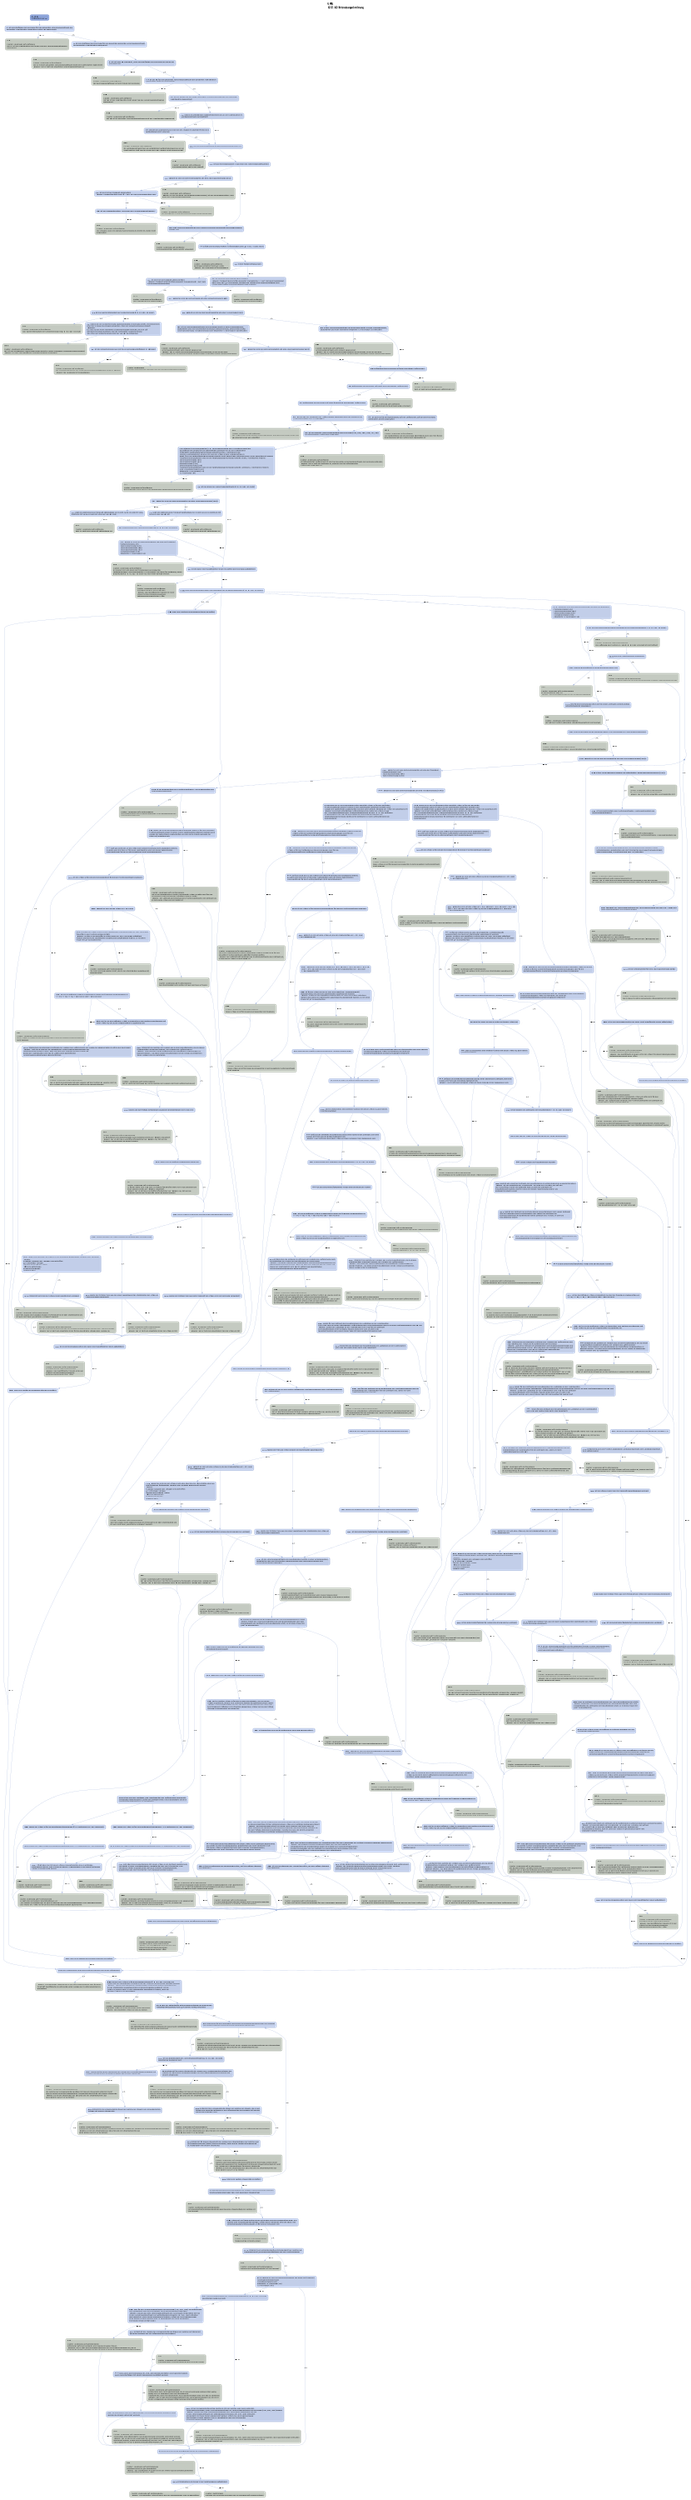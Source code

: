 digraph D {
    labelloc="t";
    label=<<B><FONT POINT-SIZE="18">GPKE</FONT></B><BR align="left"/><BR/><B><FONT POINT-SIZE="16">6.10.1: AD: Netznutzungsabrechnung</FONT></B><BR align="left"/><BR/><BR/><BR/>>;
    ratio="compress";
    concentrate=true;
    pack=true;
    rankdir=TB;
    packmode="array";
    size="20,20";
    fontsize=12;
    pad=0.25;
    "Start" [margin="0.2,0.12", shape=box, style="filled,rounded", penwidth=0.0, fillcolor="#8ba2d7", label=<<B>E_0406</B><BR align="left"/><FONT>Prüfende Rolle: <B>LF</B></FONT><BR align="center"/>>, fontname="Roboto, sans-serif"];
    "1" [margin="0.2,0.12", shape=box, style="filled,rounded", penwidth=0.0, fillcolor="#c2cee9", label=<<B>1: </B>Ist der Empfänger der Rechnung für den genannten Abrechnungszeitraum der<BR align="left"/>genannten Marktlokation mindestens einen Tag zugeordnet?<BR align="left"/>>, fontname="Roboto, sans-serif"];
    "A01" [margin="0.2,0.12", shape=box, style="filled,rounded", penwidth=0.0, fillcolor="#c4cac1", label=<<B>A01</B><BR align="left"/><BR align="left"/><FONT>Cluster: Ablehnung auf Kopfebene<BR align="left"/>Der LF ist der Marktlokation nicht einen Tag des Abrechnungszeitraumes<BR align="left"/>zugeordnet.<BR align="left"/></FONT>>, fontname="Roboto, sans-serif"];
    "4" [margin="0.2,0.12", shape=box, style="filled,rounded", penwidth=0.0, fillcolor="#c2cee9", label=<<B>4: </B>Ist der Empfänger der Rechnung für den gesamten genannten Abrechnungszeitraum<BR align="left"/>der genannten Marktlokation zugeordnet?<BR align="left"/>>, fontname="Roboto, sans-serif"];
    "A02" [margin="0.2,0.12", shape=box, style="filled,rounded", penwidth=0.0, fillcolor="#c4cac1", label=<<B>A02</B><BR align="left"/><BR align="left"/><FONT>Cluster: Ablehnung auf Kopfebene<BR align="left"/>Der LF ist dem gesamten Abrechnungszeitraum nicht der Marktlokation zugeordnet.<BR align="left"/>Hinweis: Der LF gibt den erwarteten Abrechnungszeitraum an.<BR align="left"/></FONT>>, fontname="Roboto, sans-serif"];
    "7" [margin="0.2,0.12", shape=box, style="filled,rounded", penwidth=0.0, fillcolor="#c2cee9", label=<<B>7: </B>Ist mit dem NB vereinbart, dass der Empfänger der Rechnung der Zahler der<BR align="left"/>Rechnung ist?<BR align="left"/>>, fontname="Roboto, sans-serif"];
    "A03" [margin="0.2,0.12", shape=box, style="filled,rounded", penwidth=0.0, fillcolor="#c4cac1", label=<<B>A03</B><BR align="left"/><BR align="left"/><FONT>Cluster: Ablehnung auf Kopfebene<BR align="left"/>Der Rechnungsempfänger ist nicht Zahler der Rechnung.<BR align="left"/></FONT>>, fontname="Roboto, sans-serif"];
    "10" [margin="0.2,0.12", shape=box, style="filled,rounded", penwidth=0.0, fillcolor="#c2cee9", label=<<B>10: </B>Ist der NB für den genannten Abrechnungszeitraum der genannten Marktlokation<BR align="left"/>mindestens einen Tag zugeordnet?<BR align="left"/>>, fontname="Roboto, sans-serif"];
    "A04" [margin="0.2,0.12", shape=box, style="filled,rounded", penwidth=0.0, fillcolor="#c4cac1", label=<<B>A04</B><BR align="left"/><BR align="left"/><FONT>Cluster: Ablehnung auf Kopfebene<BR align="left"/>Der NB ist der Marktlokation nicht einen Tag des Abrechnungszeitraumes<BR align="left"/>zugeordnet.<BR align="left"/></FONT>>, fontname="Roboto, sans-serif"];
    "13" [margin="0.2,0.12", shape=box, style="filled,rounded", penwidth=0.0, fillcolor="#c2cee9", label=<<B>13: </B>Ist der NB für den gesamten genannten Abrechnungszeitraum der genannten<BR align="left"/>Marktlokation zugeordnet?<BR align="left"/>>, fontname="Roboto, sans-serif"];
    "A05" [margin="0.2,0.12", shape=box, style="filled,rounded", penwidth=0.0, fillcolor="#c4cac1", label=<<B>A05</B><BR align="left"/><BR align="left"/><FONT>Cluster: Ablehnung auf Kopfebene<BR align="left"/>Der NB ist im gesamten Abrechnungszeitraum nicht der Marktlokation zugeordnet.<BR align="left"/></FONT>>, fontname="Roboto, sans-serif"];
    "16" [margin="0.2,0.12", shape=box, style="filled,rounded", penwidth=0.0, fillcolor="#c2cee9", label=<<B>16: </B>Wurde ein unterjähriger Netzbetreiberwechsel an der Marktlokation im<BR align="left"/>Leistungszeitraum durchgeführt?<BR align="left"/>>, fontname="Roboto, sans-serif"];
    "17" [margin="0.2,0.12", shape=box, style="filled,rounded", penwidth=0.0, fillcolor="#c2cee9", label=<<B>17: </B>Weicht der Absender (NAD+MS) von der Angabe im Segment Preise des<BR align="left"/>Netzbetreibers (RFF+Z56) ab?<BR align="left"/>>, fontname="Roboto, sans-serif"];
    "AF3" [margin="0.2,0.12", shape=box, style="filled,rounded", penwidth=0.0, fillcolor="#c4cac1", label=<<B>AF3</B><BR align="left"/><BR align="left"/><FONT>Cluster: Ablehnung auf Kopfebene<BR align="left"/>Im Leistungszeitraum fand ein unterjähriger Netzbetreiberwechsel an der<BR align="left"/>Marktlokation statt und die Preise des NBA wurden nicht berücksichtigt.<BR align="left"/></FONT>>, fontname="Roboto, sans-serif"];
    "19" [margin="0.2,0.12", shape=box, style="filled,rounded", penwidth=0.0, fillcolor="#c2cee9", label=<<B>19: </B>Ist das Rechnungsdatum ≤ dem Eingangsdatum beim LF?<BR align="left"/>>, fontname="Roboto, sans-serif"];
    "A07" [margin="0.2,0.12", shape=box, style="filled,rounded", penwidth=0.0, fillcolor="#c4cac1", label=<<B>A07</B><BR align="left"/><BR align="left"/><FONT>Cluster: Ablehnung auf Kopfebene<BR align="left"/>Rechnungsdatum liegt in der Zukunft.<BR align="left"/></FONT>>, fontname="Roboto, sans-serif"];
    "22" [margin="0.2,0.12", shape=box, style="filled,rounded", penwidth=0.0, fillcolor="#c2cee9", label=<<B>22: </B>Ist das Rechnungsdatum &lt; das Ende des Abrechnungszeitraumes?<BR align="left"/>>, fontname="Roboto, sans-serif"];
    "23" [margin="0.2,0.12", shape=box, style="filled,rounded", penwidth=0.0, fillcolor="#c2cee9", label=<<B>23: </B>Handelt es sich bei dem Rechnungstyp um eine Abschlagsrechnung (ABS)?<BR align="left"/>>, fontname="Roboto, sans-serif"];
    "A08" [margin="0.2,0.12", shape=box, style="filled,rounded", penwidth=0.0, fillcolor="#c4cac1", label=<<B>A08</B><BR align="left"/><BR align="left"/><FONT>Cluster: Ablehnung auf Kopfebene<BR align="left"/>Obwohl es sich um keine Abschlagsrechnung handelt, ist das Rechnungsdatum &lt; das<BR align="left"/>Ende des Abrechnungszeitraumes.<BR align="left"/></FONT>>, fontname="Roboto, sans-serif"];
    "24" [margin="0.2,0.12", shape=box, style="filled,rounded", penwidth=0.0, fillcolor="#c2cee9", label=<<B>24: </B>Ist die Frist der Fälligkeit eingehalten?<BR align="left"/>Hinweis: Fälligkeitsdatum muss ≥ 10 WT als das Rechnungsdatum sein.<BR align="left"/>>, fontname="Roboto, sans-serif"];
    "AC7" [margin="0.2,0.12", shape=box, style="filled,rounded", penwidth=0.0, fillcolor="#c4cac1", label=<<B>AC7</B><BR align="left"/><BR align="left"/><FONT>Cluster: Ablehnung auf Kopfebene<BR align="left"/>Die Frist für die Abschlagsrechnung wurde nicht eingehalten.<BR align="left"/></FONT>>, fontname="Roboto, sans-serif"];
    "25" [margin="0.2,0.12", shape=box, style="filled,rounded", penwidth=0.0, fillcolor="#c2cee9", label=<<B>25: </B>Ist das Fälligkeitsdatum &gt; das Ende des Abrechnungszeitraumes?<BR align="left"/>>, fontname="Roboto, sans-serif"];
    "AC8" [margin="0.2,0.12", shape=box, style="filled,rounded", penwidth=0.0, fillcolor="#c4cac1", label=<<B>AC8</B><BR align="left"/><BR align="left"/><FONT>Cluster: Ablehnung auf Kopfebene<BR align="left"/>Die Vorgabe, dass die Zahlung nachschüssig zu leisten ist, wurde nicht<BR align="left"/>eingehalten.<BR align="left"/></FONT>>, fontname="Roboto, sans-serif"];
    "26" [margin="0.2,0.12", shape=box, style="filled,rounded", penwidth=0.0, fillcolor="#c2cee9", label=<<B>26: </B>Liegt vom Rechnungssteller die in dieser Rechnung verwendete Rechnungsnummer<BR align="left"/>bereits vor?<BR align="left"/>>, fontname="Roboto, sans-serif"];
    "A09" [margin="0.2,0.12", shape=box, style="filled,rounded", penwidth=0.0, fillcolor="#c4cac1", label=<<B>A09</B><BR align="left"/><BR align="left"/><FONT>Cluster: Ablehnung auf Kopfebene<BR align="left"/>Rechnungsnummer wurde bereits verwendet.<BR align="left"/></FONT>>, fontname="Roboto, sans-serif"];
    "27" [margin="0.2,0.12", shape=box, style="filled,rounded", penwidth=0.0, fillcolor="#c2cee9", label=<<B>27: </B>Erfüllt die Rechnung weitere Anforderungen gem. §14 Abs. 4 UStG nicht?<BR align="left"/>>, fontname="Roboto, sans-serif"];
    "A06" [margin="0.2,0.12", shape=box, style="filled,rounded", penwidth=0.0, fillcolor="#c4cac1", label=<<B>A06</B><BR align="left"/><BR align="left"/><FONT>Cluster: Ablehnung auf Kopfebene<BR align="left"/>Rechnung entspricht nicht §14 UStG.<BR align="left"/>Hinweis: Die Ablehnung ist zu begründen.<BR align="left"/></FONT>>, fontname="Roboto, sans-serif"];
    "28" [margin="0.2,0.12", shape=box, style="filled,rounded", penwidth=0.0, fillcolor="#c2cee9", label=<<B>28: </B>Ist der fällige Betrag ≥ Null?<BR align="left"/>>, fontname="Roboto, sans-serif"];
    "31" [margin="0.2,0.12", shape=box, style="filled,rounded", penwidth=0.0, fillcolor="#c2cee9", label=<<B>31: </B>Ist die Frist der Fälligkeit unterschritten?<BR align="left"/>Hinweis: Fälligkeit unterschritten bedeutet: Zahlungsziel ≤ 10 WT zum<BR align="left"/>Rechnungseingangsdatum<BR align="left"/>>, fontname="Roboto, sans-serif"];
    "A10" [margin="0.2,0.12", shape=box, style="filled,rounded", penwidth=0.0, fillcolor="#c4cac1", label=<<B>A10</B><BR align="left"/><BR align="left"/><FONT>Cluster: Ablehnung auf Kopfebene<BR align="left"/>Das Zahlungsziel ist unterschritten.<BR align="left"/></FONT>>, fontname="Roboto, sans-serif"];
    "34" [margin="0.2,0.12", shape=box, style="filled,rounded", penwidth=0.0, fillcolor="#c2cee9", label=<<B>34: </B>Ist die Frist der Fälligkeit überschritten?<BR align="left"/>Hinweis: Fälligkeit überschritten bedeutet: Zahlungsziel &gt; 10 WT zum Rechnungsdatum<BR align="left"/>Nach NNV/LRV § 8 Abrechnung, Zahlung und Verzug ist bei Rückerstattungen das<BR align="left"/>Ausstellungsdatum der Rückerstattung entscheidend.<BR align="left"/>>, fontname="Roboto, sans-serif"];
    "A11" [margin="0.2,0.12", shape=box, style="filled,rounded", penwidth=0.0, fillcolor="#c4cac1", label=<<B>A11</B><BR align="left"/><BR align="left"/><FONT>Cluster: Ablehnung auf Kopfebene<BR align="left"/>Das Zahlungsziel ist überschritten.<BR align="left"/></FONT>>, fontname="Roboto, sans-serif"];
    "37" [margin="0.2,0.12", shape=box, style="filled,rounded", penwidth=0.0, fillcolor="#c2cee9", label=<<B>37: </B>Handelt es sich bei der Rechnung um eine Sonderrechnung (SOR)?<BR align="left"/>>, fontname="Roboto, sans-serif"];
    "40" [margin="0.2,0.12", shape=box, style="filled,rounded", penwidth=0.0, fillcolor="#c2cee9", label=<<B>40: </B>Ist das Nachrichtendatum der Sonderrechnung ≤ 01.01.2023 00:00 Uhr?<BR align="left"/>>, fontname="Roboto, sans-serif"];
    "A79" [margin="0.2,0.12", shape=box, style="filled,rounded", penwidth=0.0, fillcolor="#c4cac1", label=<<B>A79</B><BR align="left"/><BR align="left"/><FONT>Cluster: Ablehnung auf Kopfebene<BR align="left"/>Das Nachrichtendatum der Sonderrechnung ist ≤ 01.01.2023 00:00 Uhr<BR align="left"/></FONT>>, fontname="Roboto, sans-serif"];
    "43" [margin="0.2,0.12", shape=box, style="filled,rounded", penwidth=0.0, fillcolor="#c2cee9", label=<<B>43: </B>Wurde die der Sonderrechnung zugrundeliegende Rechnung bereits mit mindestens<BR align="left"/>einer der in dieser Rechnung genannten Arten der Sonderrechnung korrigiert?<BR align="left"/>Hinweise:<BR align="left"/>Es sind nur die nicht stornierten Sonderrechnungen relevant, die sich auf<BR align="left"/>dieselbe Rechnung beziehen, wie die vorliegende Sonderrechnung.<BR align="left"/>Die Arten der Sonderrechnung sind der INVOIC zu entnehmen.<BR align="left"/>>, fontname="Roboto, sans-serif"];
    "A80" [margin="0.2,0.12", shape=box, style="filled,rounded", penwidth=0.0, fillcolor="#c4cac1", label=<<B>A80</B><BR align="left"/><BR align="left"/><FONT>Cluster: Ablehnung auf Kopfebene<BR align="left"/>Die Art der vorliegenden Abrechnung wurde bereits in einer vorherigen Sonderrechnung korrigiert.<BR align="left"/>Hinweis: Es sind alle betroffenen Sonderrechnungen anzugeben.<BR align="left"/></FONT>>, fontname="Roboto, sans-serif"];
    "46" [margin="0.2,0.12", shape=box, style="filled,rounded", penwidth=0.0, fillcolor="#c2cee9", label=<<B>46: </B>Ist die Sonderrechnung aus Sicht des Rechnungsempfängers in Ordnung?<BR align="left"/>>, fontname="Roboto, sans-serif"];
    "Cluster: Zustimmung
Zahlung der Rechnung avisieren und im Zahlungslauf berücksichtigen." [margin="0.2,0.12", shape=box, style="filled,rounded", penwidth=0.0, fillcolor="#c4cac1", label=<<FONT>Cluster: Zustimmung<BR align="left"/>Zahlung der Rechnung avisieren und im Zahlungslauf berücksichtigen.<BR align="left"/></FONT>>, fontname="Roboto, sans-serif"];
    "A95" [margin="0.2,0.12", shape=box, style="filled,rounded", penwidth=0.0, fillcolor="#c4cac1", label=<<B>A95</B><BR align="left"/><BR align="left"/><FONT>Cluster: Ablehnung auf Kopfebene<BR align="left"/>Die Sonderrechnung ist aus Sicht des Rechnungsempfängers nicht in Ordnung.<BR align="left"/>Hinweis: Die Ablehnung ist zu begründen.<BR align="left"/></FONT>>, fontname="Roboto, sans-serif"];
    "48" [margin="0.2,0.12", shape=box, style="filled,rounded", penwidth=0.0, fillcolor="#c2cee9", label=<<B>48: </B>Handelt es sich bei dem Rechnungstyp um eine 13. Rechnung (13R)?<BR align="left"/>>, fontname="Roboto, sans-serif"];
    "49" [margin="0.2,0.12", shape=box, style="filled,rounded", penwidth=0.0, fillcolor="#c2cee9", label=<<B>49: </B>Ist der Abrechnungszeitraum der Rechnung bereits in einer vorhergehenden,<BR align="left"/>akzeptierten und nicht stornierten Rechnung (Turnusrechnung, Zwischenrechnung,<BR align="left"/>Abschlussrechnung, Monatsrechnung oder Integrierte 13. Rechnung (13I)) enthalten?<BR align="left"/>>, fontname="Roboto, sans-serif"];
    "A12" [margin="0.2,0.12", shape=box, style="filled,rounded", penwidth=0.0, fillcolor="#c4cac1", label=<<B>A12</B><BR align="left"/><BR align="left"/><FONT>Cluster: Ablehnung auf Kopfebene<BR align="left"/>Abrechnungszeitraum wird doppelt abgerechnet.<BR align="left"/>Hinweis: Der LF nennt die Rechnungsnummer der Rechnung, in der ein Teil bzw.<BR align="left"/>der Zeitraum des in dieser Rechnung abgerechneten Zeitraums bereits abgerechnet wurde.<BR align="left"/></FONT>>, fontname="Roboto, sans-serif"];
    "52" [margin="0.2,0.12", shape=box, style="filled,rounded", penwidth=0.0, fillcolor="#c2cee9", label=<<B>52: </B>Handelt es sich bei dem Rechnungstyp um eine Abschlagsrechnung (ABS)?<BR align="left"/>>, fontname="Roboto, sans-serif"];
    "54" [margin="0.2,0.12", shape=box, style="filled,rounded", penwidth=0.0, fillcolor="#c2cee9", label=<<B>54: </B>Ist der Abrechnungszeitraum der Rechnung bereits in einer vorhergehenden,<BR align="left"/>akzeptierten und nicht stornierten integrierte 13. Rechnung (13I) enthalten?<BR align="left"/>>, fontname="Roboto, sans-serif"];
    "AE1" [margin="0.2,0.12", shape=box, style="filled,rounded", penwidth=0.0, fillcolor="#c4cac1", label=<<B>AE1</B><BR align="left"/><BR align="left"/><FONT>Cluster: Ablehnung auf Kopfebene<BR align="left"/>Abrechnungszeitraum wird doppelt abgerechnet.<BR align="left"/>Hinweis: Der LF nennt die Rechnungsnummer der Rechnung, in der ein Teil bzw.<BR align="left"/>der Zeitraum des in dieser Rechnung abgerechneten Zeitraums bereits abgerechnet wurde.<BR align="left"/></FONT>>, fontname="Roboto, sans-serif"];
    "55" [margin="0.2,0.12", shape=box, style="filled,rounded", penwidth=0.0, fillcolor="#c2cee9", label=<<B>55: </B>Referenziert die Rechnung auf einen erhaltenen Lieferschein?<BR align="left"/>>, fontname="Roboto, sans-serif"];
    "A13" [margin="0.2,0.12", shape=box, style="filled,rounded", penwidth=0.0, fillcolor="#c4cac1", label=<<B>A13</B><BR align="left"/><BR align="left"/><FONT>Cluster: Ablehnung auf Kopfebene<BR align="left"/>Dem LF liegt zur Rechnung kein Lieferschein vor.<BR align="left"/></FONT>>, fontname="Roboto, sans-serif"];
    "58" [margin="0.2,0.12", shape=box, style="filled,rounded", penwidth=0.0, fillcolor="#c2cee9", label=<<B>58: </B>Referenziert die Rechnung auf einen nicht stornierten Lieferschein?<BR align="left"/>>, fontname="Roboto, sans-serif"];
    "A14" [margin="0.2,0.12", shape=box, style="filled,rounded", penwidth=0.0, fillcolor="#c4cac1", label=<<B>A14</B><BR align="left"/><BR align="left"/><FONT>Cluster: Ablehnung auf Kopfebene<BR align="left"/>Der Lieferschein zur Rechnung wurde storniert.<BR align="left"/></FONT>>, fontname="Roboto, sans-serif"];
    "61" [margin="0.2,0.12", shape=box, style="filled,rounded", penwidth=0.0, fillcolor="#c2cee9", label=<<B>61: </B>Referenziert die Rechnung auf einen fristgerecht abgelehnten Lieferschein?<BR align="left"/>>, fontname="Roboto, sans-serif"];
    "62" [margin="0.2,0.12", shape=box, style="filled,rounded", penwidth=0.0, fillcolor="#c2cee9", label=<<B>62: </B>Ist die Frist für die Rückmeldung auf den Lieferschein, auf den die Rechnung<BR align="left"/>referenziert, bereits abgelaufen?<BR align="left"/>>, fontname="Roboto, sans-serif"];
    "AE0" [margin="0.2,0.12", shape=box, style="filled,rounded", penwidth=0.0, fillcolor="#c4cac1", label=<<B>AE0</B><BR align="left"/><BR align="left"/><FONT>Cluster: Ablehnung auf Kopfebene<BR align="left"/>Der Netzbetreiber hat die Rechnung übermittelt, bevor die Frist für die<BR align="left"/>Rückmeldung auf den Lieferschein abgelaufen ist.<BR align="left"/></FONT>>, fontname="Roboto, sans-serif"];
    "64" [margin="0.2,0.12", shape=box, style="filled,rounded", penwidth=0.0, fillcolor="#c2cee9", label=<<B>64: </B>Hat der NB der Ablehnung des Lieferscheines widersprochen und konnte er die<BR align="left"/>Ablehnungsgründe des LF entkräften?<BR align="left"/>>, fontname="Roboto, sans-serif"];
    "A15" [margin="0.2,0.12", shape=box, style="filled,rounded", penwidth=0.0, fillcolor="#c4cac1", label=<<B>A15</B><BR align="left"/><BR align="left"/><FONT>Cluster: Ablehnung auf Kopfebene<BR align="left"/>Der Lieferschein zur Rechnung wurde erfolgreich abgelehnt und wurde nicht vom<BR align="left"/>NB widersprochen und entkräftet.<BR align="left"/></FONT>>, fontname="Roboto, sans-serif"];
    "67" [margin="0.2,0.12", shape=box, style="filled,rounded", penwidth=0.0, fillcolor="#c2cee9", label=<<B>67: </B>Ist der gesamte Abrechnungszeitraum der Rechnung (JVR, ZVR, ABR, MVR, 13I, 13R)<BR align="left"/>im referenzierten Lieferschein enthalten?<BR align="left"/>>, fontname="Roboto, sans-serif"];
    "A16" [margin="0.2,0.12", shape=box, style="filled,rounded", penwidth=0.0, fillcolor="#c4cac1", label=<<B>A16</B><BR align="left"/><BR align="left"/><FONT>Cluster: Ablehnung auf Kopfebene<BR align="left"/>Im referenzierten Lieferschein ist nicht der gesamte Abrechnungszeitraum der Rechnung enthalten.<BR align="left"/>Hinweis: Der LF gibt den Zeitraum an, welcher nicht im referenzierten<BR align="left"/>Lieferschein enthalten ist.<BR align="left"/></FONT>>, fontname="Roboto, sans-serif"];
    "70" [margin="0.2,0.12", shape=box, style="filled,rounded", penwidth=0.0, fillcolor="#c2cee9", label=<<B>70: </B>Entspricht der Rechnungstyp (z. B. Abschlagsrechnung oder Monatsrechnung) der<BR align="left"/>zu prüfenden Rechnung für den übermittelten Zeitraum der an der Marktlokation<BR align="left"/>hinterlegten Netznutzungsabrechnungsvariante (Grund-/ Arbeitspreis bzw.<BR align="left"/>Arbeits-/Leistungspreis), welche sich aus der Artikel-ID bzw. Gruppenartikel-ID<BR align="left"/>ergibt, falls die Netznutzungsabrechnungsvariante nicht explizit über entsprechende Codes ausgetauscht wurde?<BR align="left"/>Folgende Rechnungstypen sind bei der Netznutzungsabrechnungsvariante Grund-/ Arbeitspreis möglich:<BR align="left"/>Abschlussrechnung (ABR)<BR align="left"/>Abschlagsrechnung (ABS)<BR align="left"/>Turnusrechnung (JVR)<BR align="left"/>Zwischenabrechnung (ZVR)<BR align="left"/>Folgende Rechnungstypen sind bei der Netznutzungsabrechnungsvariante Leistungs-/ Arbeitspreis möglich:<BR align="left"/>MVR Monatsrechnung (MVR)<BR align="left"/>Integrierte 13. Rechnung (13I)<BR align="left"/>13. Rechnung (13R)<BR align="left"/>>, fontname="Roboto, sans-serif"];
    "A17" [margin="0.2,0.12", shape=box, style="filled,rounded", penwidth=0.0, fillcolor="#c4cac1", label=<<B>A17</B><BR align="left"/><BR align="left"/><FONT>Cluster: Ablehnung auf Kopfebene<BR align="left"/>Rechnungstyp passt nicht zu der vereinbarten Netznutzungsabrechnungsvariante.<BR align="left"/></FONT>>, fontname="Roboto, sans-serif"];
    "73" [margin="0.2,0.12", shape=box, style="filled,rounded", penwidth=0.0, fillcolor="#c2cee9", label=<<B>73: </B>Ist das Ende des Abrechnungszeitraums ≥ 01.01.2023 00:00 Uhr?<BR align="left"/>>, fontname="Roboto, sans-serif"];
    "74" [margin="0.2,0.12", shape=box, style="filled,rounded", penwidth=0.0, fillcolor="#c2cee9", label=<<B>74: </B>Handelt es sich bei dem Rechnungstyp um eine Abschlagsrechnung (ABS)?<BR align="left"/>>, fontname="Roboto, sans-serif"];
    "75" [margin="0.2,0.12", shape=box, style="filled,rounded", penwidth=0.0, fillcolor="#c2cee9", label=<<B>75: </B>Liegt ein elektronisches Preisblatt Netznutzung vor in dem NAD+MS identisch mit<BR align="left"/>NAD+MS der INVOIC ist?<BR align="left"/>>, fontname="Roboto, sans-serif"];
    "AF4" [margin="0.2,0.12", shape=box, style="filled,rounded", penwidth=0.0, fillcolor="#c4cac1", label=<<B>AF4</B><BR align="left"/><BR align="left"/><FONT>Cluster: Ablehnung auf Kopfebene<BR align="left"/>Dem LF liegt kein Preisblatt Netznutzung vor.<BR align="left"/></FONT>>, fontname="Roboto, sans-serif"];
    "76" [margin="0.2,0.12", shape=box, style="filled,rounded", penwidth=0.0, fillcolor="#c2cee9", label=<<B>76: </B>Liegt ein elektronisches Preisblatt Netznutzung vor in dem NAD+MS und RFF+Z56<BR align="left"/>identisch mit NAD+MS und RFF+Z56 der INVOIC sind?<BR align="left"/>>, fontname="Roboto, sans-serif"];
    "A18" [margin="0.2,0.12", shape=box, style="filled,rounded", penwidth=0.0, fillcolor="#c4cac1", label=<<B>A18</B><BR align="left"/><BR align="left"/><FONT>Cluster: Ablehnung auf Kopfebene<BR align="left"/>Dem LF liegt kein Preisblatt Netznutzung vor.<BR align="left"/></FONT>>, fontname="Roboto, sans-serif"];
    "79" [margin="0.2,0.12", shape=box, style="filled,rounded", penwidth=0.0, fillcolor="#c2cee9", label=<<B>79: </B>Ist der Beginn des Abrechnungszeitraums ≥ 01.01.2023 00:00 Uhr?<BR align="left"/>>, fontname="Roboto, sans-serif"];
    "80" [margin="0.2,0.12", shape=box, style="filled,rounded", penwidth=0.0, fillcolor="#c2cee9", label=<<B>80: </B>Handelt es sich bei dem Rechnungstyp um eine der folgenden:<BR align="left"/>Turnusrechnung (JVR)<BR align="left"/>Zwischenrechnung (ZVR)<BR align="left"/>Abschlussrechnung (ABR)<BR align="left"/>Abschlagsrechnung (ABS)<BR align="left"/>Monatsrechnung (MVR)<BR align="left"/>Integrierte 13. Rechnung (13I)?<BR align="left"/>>, fontname="Roboto, sans-serif"];
    "A19" [margin="0.2,0.12", shape=box, style="filled,rounded", penwidth=0.0, fillcolor="#c4cac1", label=<<B>A19</B><BR align="left"/><BR align="left"/><FONT>Cluster: Ablehnung auf Kopfebene<BR align="left"/>Es handelt sich um einen nicht zulässigen Rechnungstyp.<BR align="left"/>Nutzungshinweis: Der Rechnungstyp 13. Rechnung (13R) kann für Zeiträume, deren<BR align="left"/>Beginndatum ≥ 01.01.2023 00:00 Uhr ist, nicht mehr genutzt werden.<BR align="left"/></FONT>>, fontname="Roboto, sans-serif"];
    "82" [margin="0.2,0.12", shape=box, style="filled,rounded", penwidth=0.0, fillcolor="#c2cee9", label=<<B>82: </B>Ist ein zuvor nicht spezifizierter Fehler im Kopfteil der Rechnung aufgetreten?<BR align="left"/>>, fontname="Roboto, sans-serif"];
    "A90" [margin="0.2,0.12", shape=box, style="filled,rounded", penwidth=0.0, fillcolor="#c4cac1", label=<<B>A90</B><BR align="left"/><BR align="left"/><FONT>Cluster: Ablehnung auf Kopfebene<BR align="left"/>Sonstiger Fehler in den Kopfdaten.<BR align="left"/>Hinweis: Das identifizierte Problem ist in der<BR align="left"/>Antwort zu beschreiben/benennen.<BR align="left"/>Nutzungsmöglichkeit Ende: offen<BR align="left"/></FONT>>, fontname="Roboto, sans-serif"];
    "100" [margin="0.2,0.12", shape=box, style="filled,rounded", penwidth=0.0, fillcolor="#c2cee9", label=<<B>100: </B>Ist in der Rechnungsposition das Enddatum des Positionszeitraumes ≤ 01.01.2023 00:00 Uhr?<BR align="left"/>>, fontname="Roboto, sans-serif"];
    "105" [margin="0.2,0.12", shape=box, style="filled,rounded", penwidth=0.0, fillcolor="#c2cee9", label=<<B>105: </B>Sind noch weitere Rechnungspositionen zu prüfen?<BR align="left"/>>, fontname="Roboto, sans-serif"];
    "110" [margin="0.2,0.12", shape=box, style="filled,rounded", penwidth=0.0, fillcolor="#c2cee9", label=<<B>110: </B>Handelt es sich bei dem Rechnungstyp um eine der folgenden:<BR align="left"/>• Turnusrechnung (JVR)<BR align="left"/>• Abschlussrechnung (ABR)<BR align="left"/>• Zwischenrechnung (ZVR)<BR align="left"/>• Monatsrechnung (MVR) <BR align="left"/>• Integrierte 13. Rechnung (13I)?<BR align="left"/>>, fontname="Roboto, sans-serif"];
    "115" [margin="0.2,0.12", shape=box, style="filled,rounded", penwidth=0.0, fillcolor="#c2cee9", label=<<B>115: </B>Ist in der Rechnungsposition der Beginn des Positionszeitraumes &lt; 01.01.2023 00:00 Uhr?<BR align="left"/>>, fontname="Roboto, sans-serif"];
    "A20_120" [margin="0.2,0.12", shape=box, style="filled,rounded", penwidth=0.0, fillcolor="#c4cac1", label=<<B>A20</B><BR align="left"/><BR align="left"/><FONT>Cluster: Ablehnung auf Positionsebene<BR align="left"/>Die Aufteilung der Position in &lt; und ≥ 01.01.2023 00:00 Uhr ist nicht erfolgt.<BR align="left"/></FONT>>, fontname="Roboto, sans-serif"];
    "120" [margin="0.2,0.12", shape=box, style="filled,rounded", penwidth=0.0, fillcolor="#c2cee9", label=<<B>120: </B>Wird eine Artikelnummer verwendet?<BR align="left"/>>, fontname="Roboto, sans-serif"];
    "A22_230" [margin="0.2,0.12", shape=box, style="filled,rounded", penwidth=0.0, fillcolor="#c4cac1", label=<<B>A22</B><BR align="left"/><BR align="left"/><FONT>Cluster: Ablehnung auf Positionsebene<BR align="left"/>Für den Positionszeitraum und dem Rechnungstyp ist keine Artikelnummer erlaubt.<BR align="left"/></FONT>>, fontname="Roboto, sans-serif"];
    "125" [margin="0.2,0.12", shape=box, style="filled,rounded", penwidth=0.0, fillcolor="#c2cee9", label=<<B>125: </B>Liegt ein Rechenfehler in der Rechnungsposition vor?<BR align="left"/>>, fontname="Roboto, sans-serif"];
    "A23_130" [margin="0.2,0.12", shape=box, style="filled,rounded", penwidth=0.0, fillcolor="#c4cac1", label=<<B>A23</B><BR align="left"/><BR align="left"/><FONT>Cluster: Ablehnung auf Positionsebene<BR align="left"/>Ein Rechenfehler liegt vor.<BR align="left"/>Hinweis: Der Rechenfehler wird in der Ablehnung mitgeteilt.<BR align="left"/></FONT>>, fontname="Roboto, sans-serif"];
    "130" [margin="0.2,0.12", shape=box, style="filled,rounded", penwidth=0.0, fillcolor="#c2cee9", label=<<B>130: </B>Wird für die Rechnungsposition der für diesen Zeitraum korrekte gültige<BR align="left"/>Umsatzsteuersatz angegeben?<BR align="left"/>>, fontname="Roboto, sans-serif"];
    "A24_135" [margin="0.2,0.12", shape=box, style="filled,rounded", penwidth=0.0, fillcolor="#c4cac1", label=<<B>A24</B><BR align="left"/><BR align="left"/><FONT>Cluster: Ablehnung auf Positionsebene<BR align="left"/>Der auf der Position enthaltene Umsatzsteuersatz ist nicht korrekt.<BR align="left"/></FONT>>, fontname="Roboto, sans-serif"];
    "135" [margin="0.2,0.12", shape=box, style="filled,rounded", penwidth=0.0, fillcolor="#c2cee9", label=<<B>135: </B>Ist das Enddatum der Rechnungsposition &gt; das Enddatum des Abrechnungszeitraums?<BR align="left"/>>, fontname="Roboto, sans-serif"];
    "A25_140" [margin="0.2,0.12", shape=box, style="filled,rounded", penwidth=0.0, fillcolor="#c4cac1", label=<<B>A25</B><BR align="left"/><BR align="left"/><FONT>Cluster: Ablehnung auf Positionsebene<BR align="left"/>Das Enddatum dieser Position &gt; das Enddatum des Abrechnungszeitraums.<BR align="left"/></FONT>>, fontname="Roboto, sans-serif"];
    "140" [margin="0.2,0.12", shape=box, style="filled,rounded", penwidth=0.0, fillcolor="#c2cee9", label=<<B>140: </B>Handelt es sich bei dem Rechnungstyp um eine Abschlagsrechnung (ABS)?<BR align="left"/>>, fontname="Roboto, sans-serif"];
    "145" [margin="0.2,0.12", shape=box, style="filled,rounded", penwidth=0.0, fillcolor="#c2cee9", label=<<B>145: </B>Handelt es sich bei dem Rechnungstyp um eine der folgenden:<BR align="left"/>Turnusrechnung (JVR) <BR align="left"/>Abschlussrechnung (ABR) <BR align="left"/>Zwischenrechnung (ZVR)?<BR align="left"/>>, fontname="Roboto, sans-serif"];
    "150" [margin="0.2,0.12", shape=box, style="filled,rounded", penwidth=0.0, fillcolor="#c2cee9", label=<<B>150: </B>Handelt es sich bei dem Rechnungstyp um eine Monatsrechnung (MVR)?<BR align="left"/>>, fontname="Roboto, sans-serif"];
    "200" [margin="0.2,0.12", shape=box, style="filled,rounded", penwidth=0.0, fillcolor="#c2cee9", label=<<B>200: </B>Ist die Abschlagshöhe plausibel zur mitgeteilten Jahresverbrauchsprognose (JVP)?<BR align="left"/>>, fontname="Roboto, sans-serif"];
    "A26_205" [margin="0.2,0.12", shape=box, style="filled,rounded", penwidth=0.0, fillcolor="#c4cac1", label=<<B>A26</B><BR align="left"/><BR align="left"/><FONT>Cluster: Ablehnung auf Positionsebene<BR align="left"/>Die Abschlagshöhe ist nicht plausibel.<BR align="left"/>Hinweis: Der LF teilt die erwartete Abschlagshöhe mit.<BR align="left"/></FONT>>, fontname="Roboto, sans-serif"];
    "205" [margin="0.2,0.12", shape=box, style="filled,rounded", penwidth=0.0, fillcolor="#c2cee9", label=<<B>205: </B>Ist das Beginndatum des Positionszeitraums &lt; dem Beginndatum des<BR align="left"/>Abrechnungszeitraums?<BR align="left"/>>, fontname="Roboto, sans-serif"];
    "A81_210" [margin="0.2,0.12", shape=box, style="filled,rounded", penwidth=0.0, fillcolor="#c4cac1", label=<<B>A81</B><BR align="left"/><BR align="left"/><FONT>Cluster: Ablehnung auf Positionsebene<BR align="left"/>Das Beginndatum des Positionszeitraums &lt; das Beginndatum des<BR align="left"/>Abrechnungszeitraums.<BR align="left"/></FONT>>, fontname="Roboto, sans-serif"];
    "210" [margin="0.2,0.12", shape=box, style="filled,rounded", penwidth=0.0, fillcolor="#c2cee9", label=<<B>210: </B>Ist der Abrechnungszeitraum der Abschlagsrechnung bereits in einer<BR align="left"/>vorhergehenden, akzeptierten und nicht stornierten Rechnung (Turnusrechnung,<BR align="left"/>Zwischenrechnung, Monatsrechnung oder 13I) enthalten?<BR align="left"/>>, fontname="Roboto, sans-serif"];
    "A27_215" [margin="0.2,0.12", shape=box, style="filled,rounded", penwidth=0.0, fillcolor="#c4cac1", label=<<B>A27</B><BR align="left"/><BR align="left"/><FONT>Cluster: Ablehnung auf Positionsebene<BR align="left"/>Abrechnungszeitraum wird doppelt abgerechnet.<BR align="left"/>Hinweis: Der LF nennt die Rechnungsnummer der Rechnung, in der ein Teil bzw.<BR align="left"/>der Zeitraum des in dieser Rechnung abgerechneten Zeitraums bereits abgerechnet wurde.<BR align="left"/></FONT>>, fontname="Roboto, sans-serif"];
    "215" [margin="0.2,0.12", shape=box, style="filled,rounded", penwidth=0.0, fillcolor="#c2cee9", label=<<B>215: </B>Überlappt der Abrechnungszeitraum der Abschlagsrechnung um mehr als 10 Tage mit<BR align="left"/>einer vorhergehenden Abschlagsrechnung?<BR align="left"/>>, fontname="Roboto, sans-serif"];
    "A82_220" [margin="0.2,0.12", shape=box, style="filled,rounded", penwidth=0.0, fillcolor="#c4cac1", label=<<B>A82</B><BR align="left"/><BR align="left"/><FONT>Cluster: Ablehnung auf Positionsebene<BR align="left"/>Zu große Überlappung von Abschlagszeitraum.<BR align="left"/>Hinweis: Es ist die Abschlagsrechnung anzugeben, mit dem die Überlappung des<BR align="left"/>Abrechnungszeitraum besteht.<BR align="left"/></FONT>>, fontname="Roboto, sans-serif"];
    "220" [margin="0.2,0.12", shape=box, style="filled,rounded", penwidth=0.0, fillcolor="#c2cee9", label=<<B>220: </B>Ist die Artikelnummer für eine Abschlagsrechnung gültig?<BR align="left"/>>, fontname="Roboto, sans-serif"];
    "A28_225" [margin="0.2,0.12", shape=box, style="filled,rounded", penwidth=0.0, fillcolor="#c4cac1", label=<<B>A28</B><BR align="left"/><BR align="left"/><FONT>Cluster: Ablehnung auf Positionsebene<BR align="left"/>Die in dieser Position verwendete Artikelnummer ist nicht gültig.<BR align="left"/></FONT>>, fontname="Roboto, sans-serif"];
    "225" [margin="0.2,0.12", shape=box, style="filled,rounded", penwidth=0.0, fillcolor="#c2cee9", label=<<B>225: </B>Ist in der Rechnungsposition ein zuvor nicht spezifizierter Fehler aufgetreten?<BR align="left"/>>, fontname="Roboto, sans-serif"];
    "A99_230" [margin="0.2,0.12", shape=box, style="filled,rounded", penwidth=0.0, fillcolor="#c4cac1", label=<<B>A99</B><BR align="left"/><BR align="left"/><FONT>Cluster: Ablehnung auf Positionsebene<BR align="left"/>Sonstiger Fehler auf Positionsebene.<BR align="left"/>Hinweis: Das identifizierte Problem ist in der Antwort zu beschreiben/benennen.<BR align="left"/>Nutzungsmöglichkeit Ende: offen<BR align="left"/></FONT>>, fontname="Roboto, sans-serif"];
    "230" [margin="0.2,0.12", shape=box, style="filled,rounded", penwidth=0.0, fillcolor="#c2cee9", label=<<B>230: </B>Sind noch weitere Rechnungspositionen zu prüfen?<BR align="left"/>>, fontname="Roboto, sans-serif"];
    "300" [margin="0.2,0.12", shape=box, style="filled,rounded", penwidth=0.0, fillcolor="#c2cee9", label=<<B>300: </B>Ist das Beginndatum des Positionszeitraums &lt; das Beginndatum des<BR align="left"/>Abrechnungszeitraums?<BR align="left"/>>, fontname="Roboto, sans-serif"];
    "A83_305" [margin="0.2,0.12", shape=box, style="filled,rounded", penwidth=0.0, fillcolor="#c4cac1", label=<<B>A83</B><BR align="left"/><BR align="left"/><FONT>Cluster: Ablehnung auf Positionsebene<BR align="left"/>Das Beginndatum des Positionszeitraums &lt; das Beginndatum des<BR align="left"/>Abrechnungszeitraums.<BR align="left"/></FONT>>, fontname="Roboto, sans-serif"];
    "305" [margin="0.2,0.12", shape=box, style="filled,rounded", penwidth=0.0, fillcolor="#c2cee9", label=<<B>305: </B>Wurde die in der Rechnungsposition genutzte Artikel-ID für den gesamten<BR align="left"/>Positionszeitraum dieser Position in den Stammdaten (entweder indirekt durch<BR align="left"/>Angabe der zugehörigen Gruppenartikel-ID oder durch direkte Nennung der<BR align="left"/>Artikel-ID) ausgetauscht?<BR align="left"/>>, fontname="Roboto, sans-serif"];
    "A84_395" [margin="0.2,0.12", shape=box, style="filled,rounded", penwidth=0.0, fillcolor="#c4cac1", label=<<B>A84</B><BR align="left"/><BR align="left"/><FONT>Cluster: Ablehnung auf Positionsebene<BR align="left"/>Die in der angegebenen Position verwendete Artikel-ID hätte nicht für den<BR align="left"/>gesamten Positionszeitraum aufgeführt werden dürfen.<BR align="left"/>Hinweis: Der Lieferant gibt innerhalb des Positionszeitraums den Zeitraum an,<BR align="left"/>in dem diese Artikel-ID nicht gültig ist.<BR align="left"/></FONT>>, fontname="Roboto, sans-serif"];
    "315" [margin="0.2,0.12", shape=box, style="filled,rounded", penwidth=0.0, fillcolor="#c2cee9", label=<<B>315: </B>Darf aus Sicht des LF die Artikel-ID in dieser Rechnung nicht angegeben werden,<BR align="left"/>da diese aus Sicht des LF für diese Marktlokation und den dieser zugeordneten<BR align="left"/>Messlokationen für den Positionszeitraum nicht zusammenpasst?<BR align="left"/>>, fontname="Roboto, sans-serif"];
    "A85_395" [margin="0.2,0.12", shape=box, style="filled,rounded", penwidth=0.0, fillcolor="#c4cac1", label=<<B>A85</B><BR align="left"/><BR align="left"/><FONT>Cluster: Ablehnung auf Positionsebene<BR align="left"/>Das Stammdatum der Position ist aus Sicht des LF falsch.<BR align="left"/></FONT>>, fontname="Roboto, sans-serif"];
    "320" [margin="0.2,0.12", shape=box, style="filled,rounded", penwidth=0.0, fillcolor="#c2cee9", label=<<B>320: </B>Ist die Artikel-ID für diesen Rechnungstypen für diesen Positionszeitraum zulässig?<BR align="left"/>>, fontname="Roboto, sans-serif"];
    "A31_395" [margin="0.2,0.12", shape=box, style="filled,rounded", penwidth=0.0, fillcolor="#c4cac1", label=<<B>A31</B><BR align="left"/><BR align="left"/><FONT>Cluster: Ablehnung auf Positionsebene<BR align="left"/>Diese Artikel-ID ist für diesen Rechnungstyp in dem besagtem Positionszeitraum<BR align="left"/>nicht zulässig.<BR align="left"/></FONT>>, fontname="Roboto, sans-serif"];
    "322" [margin="0.2,0.12", shape=box, style="filled,rounded", penwidth=0.0, fillcolor="#c2cee9", label=<<B>322: </B>Handelt es sich um die Artikel-ID 1-02-0-015?<BR align="left"/>>, fontname="Roboto, sans-serif"];
    "325" [margin="0.2,0.12", shape=box, style="filled,rounded", penwidth=0.0, fillcolor="#c2cee9", label=<<B>325: </B>Sind für die Artikel-ID die in den Stammdaten ausgetauschten Zu- und Abschläge<BR align="left"/>fehlerfrei in der Position berücksichtigt?<BR align="left"/>Hinweis: Sollten in der geprüften Position keine Zu- oder Abschläge aufgeführt<BR align="left"/>werden und keine per Stammdaten ausgetauscht/angekündigt wurden, so ist diese<BR align="left"/>Frage mit „ja“ zu beantworten.<BR align="left"/>>, fontname="Roboto, sans-serif"];
    "A32_326" [margin="0.2,0.12", shape=box, style="filled,rounded", penwidth=0.0, fillcolor="#c4cac1", label=<<B>A32</B><BR align="left"/><BR align="left"/><FONT>Cluster: Ablehnung auf Positionsebene<BR align="left"/>Zu- oder Abschlag wurden nicht, wie in den Stammdaten ausgetauscht,<BR align="left"/>berücksichtigt.<BR align="left"/></FONT>>, fontname="Roboto, sans-serif"];
    "326" [margin="0.2,0.12", shape=box, style="filled,rounded", penwidth=0.0, fillcolor="#c2cee9", label=<<B>326: </B>Ist die zu prüfenden Artikel-ID zugehörig zu einer der folgenden Gruppenartikel-ID:<BR align="left"/>1-10-4, 1-10-5, 1-10-6, 1-08-2-AGS-K und 1-08-5-AGS-KG?<BR align="left"/>>, fontname="Roboto, sans-serif"];
    "327" [margin="0.2,0.12", shape=box, style="filled,rounded", penwidth=0.0, fillcolor="#c2cee9", label=<<B>327: </B>Gibt es zu der prüfenden Artikel-ID mindestens eine weitere Resultierende mit<BR align="left"/>einer Artikel-ID, die zu der Gruppenartikel-ID zugehörig ist?<BR align="left"/>>, fontname="Roboto, sans-serif"];
    "328" [margin="0.2,0.12", shape=box, style="filled,rounded", penwidth=0.0, fillcolor="#c2cee9", label=<<B>328: </B>Entspricht die Summe der Mengen aus all den Resultierenden, die zu dieser<BR align="left"/>Gruppenartikel-ID gebildet werden, der Mengen des Lieferscheins?<BR align="left"/>Hinweis: Dazu müssen alle Resultierenden der betroffenen Gruppenartikel-ID<BR align="left"/>gebildet werden. Aus jeder dieser Resultierenden ist die Menge zu entnehmen.<BR align="left"/>Diese Mengen sind zu summieren.<BR align="left"/>>, fontname="Roboto, sans-serif"];
    "AE2_335" [margin="0.2,0.12", shape=box, style="filled,rounded", penwidth=0.0, fillcolor="#c4cac1", label=<<B>AE2</B><BR align="left"/><BR align="left"/><FONT>Cluster: Ablehnung auf Positionsebene<BR align="left"/>Der LF lehnt die Rechnung ab, da die Summe der Mengen nicht zum Lieferschein passt.<BR align="left"/></FONT>>, fontname="Roboto, sans-serif"];
    "330" [margin="0.2,0.12", shape=box, style="filled,rounded", penwidth=0.0, fillcolor="#c2cee9", label=<<B>330: </B>Entsprechen die einzelnen Positionen der Mengen des Lieferscheins der Menge der abgerechneten Position der Rechnung?<BR align="left"/>Hinweis: Laut GPKE müssen die angegebenen Abrechnungsenergiemengen der<BR align="left"/>Netznutzungsrechnung in ihrer Höhe und über den Zeitraum mit den vorher auf<BR align="left"/>Ebene der Marktlokation vom NB im Lieferschein übermittelten<BR align="left"/>Abrechnungsenergiemengen übereinstimmen.<BR align="left"/>>, fontname="Roboto, sans-serif"];
    "A33_335" [margin="0.2,0.12", shape=box, style="filled,rounded", penwidth=0.0, fillcolor="#c4cac1", label=<<B>A33</B><BR align="left"/><BR align="left"/><FONT>Cluster: Ablehnung auf Positionsebene<BR align="left"/>Der LF lehnt die Rechnung mit dem Verweis auf die Position ab, welche nicht zu<BR align="left"/>den Mengen auf dem übermittelten Lieferschein übereinstimmen.<BR align="left"/></FONT>>, fontname="Roboto, sans-serif"];
    "335" [margin="0.2,0.12", shape=box, style="filled,rounded", penwidth=0.0, fillcolor="#c2cee9", label=<<B>335: </B>Liegen alle zur Prüfung notwendigen plausiblen Energiemengen vom MSB vor?<BR align="left"/>>, fontname="Roboto, sans-serif"];
    "A34_340" [margin="0.2,0.12", shape=box, style="filled,rounded", penwidth=0.0, fillcolor="#c4cac1", label=<<B>A34</B><BR align="left"/><BR align="left"/><FONT>Cluster: Ablehnung auf Positionsebene<BR align="left"/>Es fehlt/fehlen die Energiemenge(n) und wurde(n) bereits per ORDERS reklamiert.<BR align="left"/>Hinweis: Der LF gibt die Geschäftsvorfallnummer der ORDERS an, mit der die<BR align="left"/>fehlende Energiemenge reklamiert wurden.<BR align="left"/></FONT>>, fontname="Roboto, sans-serif"];
    "340" [margin="0.2,0.12", shape=box, style="filled,rounded", penwidth=0.0, fillcolor="#c2cee9", label=<<B>340: </B>Liegen alle zur Prüfung notwendigen Werte vor?<BR align="left"/>>, fontname="Roboto, sans-serif"];
    "A39_345" [margin="0.2,0.12", shape=box, style="filled,rounded", penwidth=0.0, fillcolor="#c4cac1", label=<<B>A39</B><BR align="left"/><BR align="left"/><FONT>Cluster: Ablehnung auf Positionsebene<BR align="left"/>Es fehlen Werte vom MSB bzw. es wurden fehlerhafte Werte vom MSB gesendet und<BR align="left"/>diese wurden bereits per ORDERS reklamiert.<BR align="left"/>Hinweis: Der LF gibt die Geschäftsvorfallnummer der ORDERS an, mit der die<BR align="left"/>fehlenden Werte bzw. fehlerhafte Werte reklamiert wurden.<BR align="left"/></FONT>>, fontname="Roboto, sans-serif"];
    "345" [margin="0.2,0.12", shape=box, style="filled,rounded", penwidth=0.0, fillcolor="#c2cee9", label=<<B>345: </B>Ist zur Artikel-ID ein Preis im Preisblatt bekanntgegeben worden?<BR align="left"/>>, fontname="Roboto, sans-serif"];
    "350" [margin="0.2,0.12", shape=box, style="filled,rounded", penwidth=0.0, fillcolor="#c2cee9", label=<<B>350: </B>Wurde der richtige Preis aus dem Preisblatt zur Artikel-ID in der Rechnung verwendet?<BR align="left"/>>, fontname="Roboto, sans-serif"];
    "A35_395" [margin="0.2,0.12", shape=box, style="filled,rounded", penwidth=0.0, fillcolor="#c4cac1", label=<<B>A35</B><BR align="left"/><BR align="left"/><FONT>Cluster: Ablehnung auf Positionsebene<BR align="left"/>Der Preis für den Artikel ist falsch.<BR align="left"/>Hinweis: Der LF teilt den erwarteten Preis zur Artikel-ID mit.<BR align="left"/></FONT>>, fontname="Roboto, sans-serif"];
    "355" [margin="0.2,0.12", shape=box, style="filled,rounded", penwidth=0.0, fillcolor="#c2cee9", label=<<B>355: </B>Wurde der Preis zur Artikel-ID über die Stammdaten ausgetauscht?<BR align="left"/>>, fontname="Roboto, sans-serif"];
    "360" [margin="0.2,0.12", shape=box, style="filled,rounded", penwidth=0.0, fillcolor="#c2cee9", label=<<B>360: </B>Wurde der richtige Preis aus den zuvor ausgetauschten Stammdaten zur Artikel-ID<BR align="left"/>in der Rechnung verwendet?<BR align="left"/>>, fontname="Roboto, sans-serif"];
    "A36_395" [margin="0.2,0.12", shape=box, style="filled,rounded", penwidth=0.0, fillcolor="#c4cac1", label=<<B>A36</B><BR align="left"/><BR align="left"/><FONT>Cluster: Ablehnung auf Positionsebene<BR align="left"/>Der Preis für den Artikel ist falsch.<BR align="left"/>Hinweis: Der LF teilt den erwarteten Preis zur Artikel-ID mit.<BR align="left"/></FONT>>, fontname="Roboto, sans-serif"];
    "365" [margin="0.2,0.12", shape=box, style="filled,rounded", penwidth=0.0, fillcolor="#c2cee9", label=<<B>365: </B>Ergibt sich der Preis zur Artikel-ID aus gesetzlich festgelegten Abgaben und Umlagen?<BR align="left"/>Hinweis:<BR align="left"/>Folgende Abgaben und Umlagen sind betroffen:<BR align="left"/>§ 19 StromNEV Umlage<BR align="left"/>Umlage abschaltbare Lasten<BR align="left"/>Offshore-Netzumlage<BR align="left"/>Konzessionsabgabe<BR align="left"/>Abgabe KWKG<BR align="left"/>>, fontname="Roboto, sans-serif"];
    "A37_395" [margin="0.2,0.12", shape=box, style="filled,rounded", penwidth=0.0, fillcolor="#c4cac1", label=<<B>A37</B><BR align="left"/><BR align="left"/><FONT>Cluster: Ablehnung auf Positionsebene<BR align="left"/>Der Preis wurde nicht angeben (weder im Preisblatt noch über Stammdaten) und<BR align="left"/>ist auch nicht über „gesetzliche Vorgaben“ bekannt.<BR align="left"/></FONT>>, fontname="Roboto, sans-serif"];
    "370" [margin="0.2,0.12", shape=box, style="filled,rounded", penwidth=0.0, fillcolor="#c2cee9", label=<<B>370: </B>Entspricht der Preis der Artikel-ID der gesetzlichen Vorgabe?<BR align="left"/>>, fontname="Roboto, sans-serif"];
    "A38_395" [margin="0.2,0.12", shape=box, style="filled,rounded", penwidth=0.0, fillcolor="#c4cac1", label=<<B>A38</B><BR align="left"/><BR align="left"/><FONT>Cluster: Ablehnung auf Positionsebene<BR align="left"/>Der NB hat den falschen Preis für die gesetzliche festgelegte Umlage bzw. Abgabe benutzt.<BR align="left"/>Hinweis: Der LF gibt den erwarteten Preis für die gesetzliche Umlage bzw. Abgabe an.<BR align="left"/></FONT>>, fontname="Roboto, sans-serif"];
    "395" [margin="0.2,0.12", shape=box, style="filled,rounded", penwidth=0.0, fillcolor="#c2cee9", label=<<B>395: </B>Ist in der Rechnungsposition ein zuvor nicht spezifizierter Fehler aufgetreten?<BR align="left"/>>, fontname="Roboto, sans-serif"];
    "A99_399" [margin="0.2,0.12", shape=box, style="filled,rounded", penwidth=0.0, fillcolor="#c4cac1", label=<<B>A99</B><BR align="left"/><BR align="left"/><FONT>Cluster: Ablehnung auf Positionsebene<BR align="left"/>Sonstiger Fehler auf Positionsebene.<BR align="left"/>Hinweis: Das identifizierte Problem ist in der<BR align="left"/>Antwort zu beschreiben/benennen.<BR align="left"/>Nutzungsmöglichkeit Ende: offen<BR align="left"/></FONT>>, fontname="Roboto, sans-serif"];
    "399" [margin="0.2,0.12", shape=box, style="filled,rounded", penwidth=0.0, fillcolor="#c2cee9", label=<<B>399: </B>Sind noch weitere Rechnungspositionen zu prüfen?<BR align="left"/>>, fontname="Roboto, sans-serif"];
    "400" [margin="0.2,0.12", shape=box, style="filled,rounded", penwidth=0.0, fillcolor="#c2cee9", label=<<B>400: </B>Wurde die in der Rechnungsposition genutzte Artikel-ID für den gesamten<BR align="left"/>Positionszeitraum dieser Position in den Stammdaten (entweder indirekt durch<BR align="left"/>Angabe der zugehörigen Gruppenartikel-ID oder durch direkte Nennung der Artikel-ID) ausgetauscht?<BR align="left"/>Hinweis: Bei einem unterjährigen Lieferantenwechsel gelten die Artikel-ID aus<BR align="left"/>der Anmeldebestätigung bzw. Stammdatenänderung ab dem 01.01. des laufenden<BR align="left"/>Kalenderjahres und sind für die Prüfung der Rechnungspositionen der<BR align="left"/>Netznutzungsabrechnung ebenfalls für Zeiträume vor dem Lieferantenwechsel<BR align="left"/>heranzuziehen.<BR align="left"/>>, fontname="Roboto, sans-serif"];
    "405" [margin="0.2,0.12", shape=box, style="filled,rounded", penwidth=0.0, fillcolor="#c2cee9", label=<<B>405: </B>Handelt es sich bei der in der Rechnungsposition genutzten Artikel-ID um die<BR align="left"/>Artikel-ID für die Sondervertragskunden-Konzessionsabgabe oder für die<BR align="left"/>gemeindespezifische Sondervertragskunden-Konzessionsabgabe?<BR align="left"/>>, fontname="Roboto, sans-serif"];
    "A46_595" [margin="0.2,0.12", shape=box, style="filled,rounded", penwidth=0.0, fillcolor="#c4cac1", label=<<B>A46</B><BR align="left"/><BR align="left"/><FONT>Cluster: Ablehnung auf Positionsebene<BR align="left"/>Die in der angegebenen Position verwendete Artikel-ID hätte nicht für den<BR align="left"/>gesamten Positionszeitraum aufgeführt werden dürfen.<BR align="left"/>Hinweis: Der Lieferant gibt innerhalb des Positionszeitraums den Zeitraum an,<BR align="left"/>in dem diese Artikel-ID nicht gültig ist.<BR align="left"/></FONT>>, fontname="Roboto, sans-serif"];
    "410" [margin="0.2,0.12", shape=box, style="filled,rounded", penwidth=0.0, fillcolor="#c2cee9", label=<<B>410: </B>Ist über den Positionszeitraum über die Stammdaten eine oder mehrere<BR align="left"/>Konzessionsabgaben Artikel-ID vereinbart, die nicht der<BR align="left"/>Sondervertragskunden-Konzessionsabgabe entspricht?<BR align="left"/>>, fontname="Roboto, sans-serif"];
    "AC9_595" [margin="0.2,0.12", shape=box, style="filled,rounded", penwidth=0.0, fillcolor="#c4cac1", label=<<B>AC9</B><BR align="left"/><BR align="left"/><FONT>Cluster: Ablehnung auf Positionsebene<BR align="left"/>Es wird die Sondervertragskunden-Konzessionsabgabe abgerechnet, obwohl keine<BR align="left"/>Abrechnung der Konzessionsabgabe über den Stammdatenaustausch vereinbart wurde.<BR align="left"/></FONT>>, fontname="Roboto, sans-serif"];
    "415" [margin="0.2,0.12", shape=box, style="filled,rounded", penwidth=0.0, fillcolor="#c2cee9", label=<<B>415: </B>Darf aus Sicht des LF die Artikel-ID in dieser Rechnung nicht angegeben werden,<BR align="left"/>da diese aus Sicht des LF für diese Marktlokation und den dieser zugeordneten<BR align="left"/>Messlokationen für den Positionszeitraum nicht zusammenpasst?<BR align="left"/>>, fontname="Roboto, sans-serif"];
    "A43_595" [margin="0.2,0.12", shape=box, style="filled,rounded", penwidth=0.0, fillcolor="#c4cac1", label=<<B>A43</B><BR align="left"/><BR align="left"/><FONT>Cluster: Ablehnung auf Positionsebene<BR align="left"/>Diese Artikel-ID ist für diesen Rechnungstyp in dem besagten Positionszeitraum<BR align="left"/>nicht zulässig.<BR align="left"/></FONT>>, fontname="Roboto, sans-serif"];
    "420" [margin="0.2,0.12", shape=box, style="filled,rounded", penwidth=0.0, fillcolor="#c2cee9", label=<<B>420: </B>Ist die Artikel-ID für diesen Rechnungstypen für diesen Positionszeitraum zulässig?<BR align="left"/>>, fontname="Roboto, sans-serif"];
    "A42_595" [margin="0.2,0.12", shape=box, style="filled,rounded", penwidth=0.0, fillcolor="#c4cac1", label=<<B>A42</B><BR align="left"/><BR align="left"/><FONT>Cluster: Ablehnung auf Positionsebene<BR align="left"/>Diese Artikel-ID ist für diesen Rechnungstyp in dem besagtem Positionszeitraum<BR align="left"/>nicht zulässig.<BR align="left"/></FONT>>, fontname="Roboto, sans-serif"];
    "422" [margin="0.2,0.12", shape=box, style="filled,rounded", penwidth=0.0, fillcolor="#c2cee9", label=<<B>422: </B>Handelt es sich um eine Artikel-ID, die der Gruppenartikel-ID 1-07-1 oder<BR align="left"/>1-07-2 zugehörig ist?<BR align="left"/>>, fontname="Roboto, sans-serif"];
    "424" [margin="0.2,0.12", shape=box, style="filled,rounded", penwidth=0.0, fillcolor="#c2cee9", label=<<B>424: </B>Handelt es sich um die Artikel-ID 1-01-6-005 oder 1-01-9-001 oder 1-01-9-002<BR align="left"/>oder 1-07-4-001 oder um eine Artikel-ID, die der Gruppenartikel-ID 1-03-8 oder<BR align="left"/>1-03-9 zugehörig ist?<BR align="left"/>>, fontname="Roboto, sans-serif"];
    "425" [margin="0.2,0.12", shape=box, style="filled,rounded", penwidth=0.0, fillcolor="#c2cee9", label=<<B>425: </B>Ist für die Artikel-ID die Zu- und Abschläge (inkl. Gemeinderabatt)<BR align="left"/>berücksichtigt, die zuvor per Stammdaten ausgetauscht wurden?<BR align="left"/>Hinweis: Sollten in der geprüften Position keine Zu- oder Abschläge aufgeführt<BR align="left"/>werden und keine per Stammdaten ausgetauscht/angekündigt wurden, so ist diese<BR align="left"/>Frage mit „ja“ zu beantworten.<BR align="left"/>>, fontname="Roboto, sans-serif"];
    "A44_427" [margin="0.2,0.12", shape=box, style="filled,rounded", penwidth=0.0, fillcolor="#c4cac1", label=<<B>A44</B><BR align="left"/><BR align="left"/><FONT>Cluster: Ablehnung auf Positionsebene<BR align="left"/>Zu- oder Abschlag wurden nicht, wie in den Stammdaten ausgetauscht,<BR align="left"/>berücksichtigt.<BR align="left"/></FONT>>, fontname="Roboto, sans-serif"];
    "427" [margin="0.2,0.12", shape=box, style="filled,rounded", penwidth=0.0, fillcolor="#c2cee9", label=<<B>427: </B>Wird mit der Artikel-ID eine physikalische Leistung abgerechnet?<BR align="left"/>>, fontname="Roboto, sans-serif"];
    "430" [margin="0.2,0.12", shape=box, style="filled,rounded", penwidth=0.0, fillcolor="#c2cee9", label=<<B>430: </B>Gibt es mehr als eine Position mit dieser Artikel-ID?<BR align="left"/>>, fontname="Roboto, sans-serif"];
    "435" [margin="0.2,0.12", shape=box, style="filled,rounded", penwidth=0.0, fillcolor="#c2cee9", label=<<B>435: </B>Gibt es mindestens eine weitere Position mit dieser Artikel-ID, aber höhere<BR align="left"/>Positionsnummer?<BR align="left"/>>, fontname="Roboto, sans-serif"];
    "440" [margin="0.2,0.12", shape=box, style="filled,rounded", penwidth=0.0, fillcolor="#c2cee9", label=<<B>440: </B>Umfasst die ermittelte Resultierende genau einen lückenlosen Zeitraum, dem eine<BR align="left"/>Menge, ein Preis und ein Betrag zugwiesen ist?<BR align="left"/>Hinweis: Alle Positionen derselben Artikel-ID muss derselbe Preis zugewiesen sein.<BR align="left"/>>, fontname="Roboto, sans-serif"];
    "A87_595" [margin="0.2,0.12", shape=box, style="filled,rounded", penwidth=0.0, fillcolor="#c4cac1", label=<<B>A87</B><BR align="left"/><BR align="left"/><FONT>Cluster: Ablehnung auf Positionsebene<BR align="left"/>Die Ermittlung der Resultierenden mit dieser Artikel-ID ist gescheitert.<BR align="left"/></FONT>>, fontname="Roboto, sans-serif"];
    "445" [margin="0.2,0.12", shape=box, style="filled,rounded", penwidth=0.0, fillcolor="#c2cee9", label=<<B>445: </B>Ist der Beginn des Zeitraums der Resultierenden &lt; 01.01.2023 00:00 Uhr?<BR align="left"/>>, fontname="Roboto, sans-serif"];
    "A88_595" [margin="0.2,0.12", shape=box, style="filled,rounded", penwidth=0.0, fillcolor="#c4cac1", label=<<B>A88</B><BR align="left"/><BR align="left"/><FONT>Cluster: Ablehnung auf Positionsebene<BR align="left"/>Die Resultierende ist &lt; 01.01.2023 00:00 Uhr.<BR align="left"/></FONT>>, fontname="Roboto, sans-serif"];
    "450" [margin="0.2,0.12", shape=box, style="filled,rounded", penwidth=0.0, fillcolor="#c2cee9", label=<<B>450: </B>Wird mit der Artikel-ID eine physikalische Arbeit abgerechnet?<BR align="left"/>>, fontname="Roboto, sans-serif"];
    "455" [margin="0.2,0.12", shape=box, style="filled,rounded", penwidth=0.0, fillcolor="#c2cee9", label=<<B>455: </B>Ist die Menge der Resultierenden negativ?<BR align="left"/>>, fontname="Roboto, sans-serif"];
    "458" [margin="0.2,0.12", shape=box, style="filled,rounded", penwidth=0.0, fillcolor="#c2cee9", label=<<B>458: </B>Beginnt und endet der Zeitraum der Resultierenden in unterschiedlichen Kalendermonaten?<BR align="left"/>Hinweis: Ist das Enddatum der Monatserste 00:00 Uhr des Monates, der auf den<BR align="left"/>der Monat folgt, in dem der Zeitpunkt liegt, zu dem der Zeitraum der<BR align="left"/>Resultierenden beginnt, liegt im Sinne der obigen Fragestellung Beginn- und<BR align="left"/>Endpunkt in einem Monat.<BR align="left"/>>, fontname="Roboto, sans-serif"];
    "460" [margin="0.2,0.12", shape=box, style="filled,rounded", penwidth=0.0, fillcolor="#c2cee9", label=<<B>460: </B>Beginnt der Zeitraum der korrespondieren Resultierenden zum selben Zeitpunkt<BR align="left"/>wie der Zeitraum dieser Resultierenden und enthält der Zeitraum der<BR align="left"/>korrespondierenden Resultierenden keinen Zeitraum des Monats, in dem die<BR align="left"/>Resultierende endet?<BR align="left"/>>, fontname="Roboto, sans-serif"];
    "A89_595" [margin="0.2,0.12", shape=box, style="filled,rounded", penwidth=0.0, fillcolor="#c4cac1", label=<<B>A89</B><BR align="left"/><BR align="left"/><FONT>Cluster: Ablehnung auf Positionsebene<BR align="left"/>Die Resultierende passt nicht zur korrespondierenden Resultierenden.<BR align="left"/></FONT>>, fontname="Roboto, sans-serif"];
    "465" [margin="0.2,0.12", shape=box, style="filled,rounded", penwidth=0.0, fillcolor="#c2cee9", label=<<B>465: </B>Wird durch die korrespondierende Resultierende alle Positionen der<BR align="left"/>vorangegangenen Rechnungen (MVR) zurückgenommen?<BR align="left"/>>, fontname="Roboto, sans-serif"];
    "AA1_595" [margin="0.2,0.12", shape=box, style="filled,rounded", penwidth=0.0, fillcolor="#c4cac1", label=<<B>AA1</B><BR align="left"/><BR align="left"/><FONT>Cluster: Ablehnung auf Positionsebene<BR align="left"/>Es wurden nicht alle Positionen vorangegangener MVR Rechnungen zurückgenommen.<BR align="left"/>Hinweis: Es sind die Rechnungsnummern der MVR anzugeben.<BR align="left"/></FONT>>, fontname="Roboto, sans-serif"];
    "470" [margin="0.2,0.12", shape=box, style="filled,rounded", penwidth=0.0, fillcolor="#c2cee9", label=<<B>470: </B>Ist die berechnete (fakturierte) Menge eine physikalische Arbeit?<BR align="left"/>>, fontname="Roboto, sans-serif"];
    "471" [margin="0.2,0.12", shape=box, style="filled,rounded", penwidth=0.0, fillcolor="#c2cee9", label=<<B>471: </B>Ist die zu prüfenden Artikel-ID zugehörig zu einer der folgenden Gruppenartikel-ID:<BR align="left"/>1-10-4, 1-10-5, 1-10-6, 1-08-2-AGS-KG und 1-08-5-AGS-KG?<BR align="left"/>>, fontname="Roboto, sans-serif"];
    "472" [margin="0.2,0.12", shape=box, style="filled,rounded", penwidth=0.0, fillcolor="#c2cee9", label=<<B>472: </B>Gibt es zu der prüfenden Artikel-ID mindestens eine weitere Resultierende mit<BR align="left"/>einer Artikel-ID, die zu der Gruppenartikel-ID zugehörig ist?<BR align="left"/>>, fontname="Roboto, sans-serif"];
    "473" [margin="0.2,0.12", shape=box, style="filled,rounded", penwidth=0.0, fillcolor="#c2cee9", label=<<B>473: </B>Entspricht die Summe der Mengen aus all den Resultierenden, die zu dieser<BR align="left"/>Gruppenartikel-ID gebildet werden, der Mengen des Lieferscheins?<BR align="left"/>Hinweis: Dazu müssen alle Resultierenden der betroffenen Gruppenartikel-ID<BR align="left"/>gebildet werden. Aus jeder dieser Resultierenden ist die Menge zu entnehmen.<BR align="left"/>Diese Mengen sind zu summieren.<BR align="left"/>>, fontname="Roboto, sans-serif"];
    "AE3_480" [margin="0.2,0.12", shape=box, style="filled,rounded", penwidth=0.0, fillcolor="#c4cac1", label=<<B>AE3</B><BR align="left"/><BR align="left"/><FONT>Cluster: Ablehnung auf Positionsebene<BR align="left"/>Der LF lehnt die Rechnung ab, da die Summe der Mengen nicht zum Lieferschein passt.<BR align="left"/></FONT>>, fontname="Roboto, sans-serif"];
    "475" [margin="0.2,0.12", shape=box, style="filled,rounded", penwidth=0.0, fillcolor="#c2cee9", label=<<B>475: </B>Entsprechen die einzelnen Positionen der Mengen des Lieferscheins dem<BR align="left"/>Absolutbetrag der Menge der Resultierenden der Rechnung?<BR align="left"/>Hinweis: Laut GPKE müssen die angegebenen Abrechnungsenergiemengen der<BR align="left"/>Netznutzungsrechnung in ihrer Höhe und über den Zeitraum mit den vorher auf<BR align="left"/>Ebene der Marktlokation vom NB im Lieferschein übermittelten<BR align="left"/>Abrechnungsenergiemengen übereinstimmen.<BR align="left"/>>, fontname="Roboto, sans-serif"];
    "A45_480" [margin="0.2,0.12", shape=box, style="filled,rounded", penwidth=0.0, fillcolor="#c4cac1", label=<<B>A45</B><BR align="left"/><BR align="left"/><FONT>Cluster: Ablehnung auf Positionsebene<BR align="left"/>Der LF lehnt die Rechnung mit dem Verweis auf die Position ab, welche nicht zu<BR align="left"/>den Mengen auf dem übermittelten Lieferschein übereinstimmen.<BR align="left"/>Befüllungshinweis: „Identifikation der Zeile/Position im Dokument“: Der LF gibt<BR align="left"/>die größte Positionsnummer der Artikel-ID mit, bei der die Resultierende der<BR align="left"/>Rechnung nicht der Menge aus dem Lieferschein entspricht.<BR align="left"/></FONT>>, fontname="Roboto, sans-serif"];
    "480" [margin="0.2,0.12", shape=box, style="filled,rounded", penwidth=0.0, fillcolor="#c2cee9", label=<<B>480: </B>Liegen für den Zeitraum der Resultierenden die Lastgänge an der Marktlokation<BR align="left"/>vom MSB oder bei einem unterjährigen Lieferantenwechsel die Energiemenge und bis zu zwei Leistungsmaxima vom NB vor?<BR align="left"/>Hinweis: Sollten die Lastgänge an der Marktlokation vom MSB für den Zeitraum<BR align="left"/>der Resultierenden nicht vorliegen, müssen diese erst vom LF beim MSB<BR align="left"/>reklamiert worden sein, bevor diese Frage mit nein beantwortet werden darf.<BR align="left"/>>, fontname="Roboto, sans-serif"];
    "485" [margin="0.2,0.12", shape=box, style="filled,rounded", penwidth=0.0, fillcolor="#c2cee9", label=<<B>485: </B>Fehlen für den Zeitraum der Resultierenden die Lastgänge an der Marktlokation<BR align="left"/>vom MSB und wurde diese beim MSB reklamiert?<BR align="left"/>>, fontname="Roboto, sans-serif"];
    "AA2_490" [margin="0.2,0.12", shape=box, style="filled,rounded", penwidth=0.0, fillcolor="#c4cac1", label=<<B>AA2</B><BR align="left"/><BR align="left"/><FONT>Cluster: Ablehnung auf Positionsebene<BR align="left"/>Es fehlen Werte vom MSB bzw. es wurden fehlerhafte Werte vom MSB gesendet und<BR align="left"/>diese wurden bereits per ORDERS reklamiert.<BR align="left"/>Hinweis: Der LF gibt die Geschäftsvorfallnummer der ORDERS an, mit der die<BR align="left"/>fehlenden Werte bzw. fehlerhafte Werte reklamiert wurden.<BR align="left"/></FONT>>, fontname="Roboto, sans-serif"];
    "490" [margin="0.2,0.12", shape=box, style="filled,rounded", penwidth=0.0, fillcolor="#c2cee9", label=<<B>490: </B>Fehlt für den Zeitraum der Resultierenden das Leistungsmaximum und die<BR align="left"/>Energiemenge der Marktlokation für den Zeitraum des Jahres vor dem<BR align="left"/>Lieferantenwechsel vom NB?<BR align="left"/>>, fontname="Roboto, sans-serif"];
    "AA3_495" [margin="0.2,0.12", shape=box, style="filled,rounded", penwidth=0.0, fillcolor="#c4cac1", label=<<B>AA3</B><BR align="left"/><BR align="left"/><FONT>Cluster: Ablehnung auf Positionsebene<BR align="left"/>Aufgrund des unterjährigen Lieferantenwechsels fehlt das Leistungsmaximum und<BR align="left"/>die Energiemenge für den Zeitraum des Jahres vor dem Lieferantenwechsel, die<BR align="left"/>der NB hätte senden müssen.<BR align="left"/></FONT>>, fontname="Roboto, sans-serif"];
    "491" [margin="0.2,0.12", shape=box, style="filled,rounded", penwidth=0.0, fillcolor="#c2cee9", label=<<B>491: </B>Ist die in der Position angegebene physikalische Leistung &lt; 0?<BR align="left"/>>, fontname="Roboto, sans-serif"];
    "492" [margin="0.2,0.12", shape=box, style="filled,rounded", penwidth=0.0, fillcolor="#c2cee9", label=<<B>492: </B>Entspricht das in der Position angegebene Leistungsmaximum dem Leistungsmaximum<BR align="left"/>des Lieferscheins?<BR align="left"/>>, fontname="Roboto, sans-serif"];
    "AA8_495" [margin="0.2,0.12", shape=box, style="filled,rounded", penwidth=0.0, fillcolor="#c4cac1", label=<<B>AA8</B><BR align="left"/><BR align="left"/><FONT>Cluster: Ablehnung auf Positionsebene<BR align="left"/>Der LF lehnt die Rechnung mit dem Verweis auf die Position ab, welche nicht mit<BR align="left"/>dem Leistungsmaximum des Lieferscheins übereinstimmt.<BR align="left"/></FONT>>, fontname="Roboto, sans-serif"];
    "495" [margin="0.2,0.12", shape=box, style="filled,rounded", penwidth=0.0, fillcolor="#c2cee9", label=<<B>495: </B>Ist zur Artikel-ID ein Preis im Preisblatt bekanntgegeben worden?<BR align="left"/>>, fontname="Roboto, sans-serif"];
    "500" [margin="0.2,0.12", shape=box, style="filled,rounded", penwidth=0.0, fillcolor="#c2cee9", label=<<B>500: </B>Wurde der richtige Preis aus dem Preisblatt zur Artikel-ID in der Rechnung verwendet?<BR align="left"/>>, fontname="Roboto, sans-serif"];
    "A47_595" [margin="0.2,0.12", shape=box, style="filled,rounded", penwidth=0.0, fillcolor="#c4cac1", label=<<B>A47</B><BR align="left"/><BR align="left"/><FONT>Cluster: Ablehnung auf Positionsebene<BR align="left"/>Der Preis für den Artikel ist falsch.<BR align="left"/>Hinweis: Der LF teilt den erwarteten Preis zur Artikel-ID mit.<BR align="left"/></FONT>>, fontname="Roboto, sans-serif"];
    "502" [margin="0.2,0.12", shape=box, style="filled,rounded", penwidth=0.0, fillcolor="#c2cee9", label=<<B>502: </B>Ist die berechnete (fakturierte) Menge eine physikalische Leistung?<BR align="left"/>>, fontname="Roboto, sans-serif"];
    "505" [margin="0.2,0.12", shape=box, style="filled,rounded", penwidth=0.0, fillcolor="#c2cee9", label=<<B>505: </B>Wurde der Preis zur Artikel-ID über die Stammdaten ausgetauscht?<BR align="left"/>>, fontname="Roboto, sans-serif"];
    "510" [margin="0.2,0.12", shape=box, style="filled,rounded", penwidth=0.0, fillcolor="#c2cee9", label=<<B>510: </B>Wurde der richtige Preis aus den zuvor ausgetauschten Stammdaten zur Artikel-ID<BR align="left"/>in der Rechnung verwendet?<BR align="left"/>>, fontname="Roboto, sans-serif"];
    "A48_595" [margin="0.2,0.12", shape=box, style="filled,rounded", penwidth=0.0, fillcolor="#c4cac1", label=<<B>A48</B><BR align="left"/><BR align="left"/><FONT>Cluster: Ablehnung auf Positionsebene<BR align="left"/>Der Preis für den Artikel ist falsch.<BR align="left"/>Hinweis: Der LF teilt den erwarteten Preis zur Artikel-ID mit.<BR align="left"/></FONT>>, fontname="Roboto, sans-serif"];
    "513" [margin="0.2,0.12", shape=box, style="filled,rounded", penwidth=0.0, fillcolor="#c2cee9", label=<<B>513: </B>Handelt es sich um eine Artikel-ID, die der Gruppenartikel-ID 1-07-1 oder<BR align="left"/>1-07-2 zugehörig ist?<BR align="left"/>>, fontname="Roboto, sans-serif"];
    "515" [margin="0.2,0.12", shape=box, style="filled,rounded", penwidth=0.0, fillcolor="#c2cee9", label=<<B>515: </B>Handelt es sich bei der Artikel-ID um eine, über die die Höchstsätze einer der<BR align="left"/>nachfolgenden festgelegten Abgaben und Umlagen abgerechnet werden?<BR align="left"/>Hinweis:<BR align="left"/>Folgende Abgaben und Umlagen sind betroffen:<BR align="left"/>§ 19 StromNEV Umlage<BR align="left"/>Umlage abschaltbare Lasten<BR align="left"/>Offshore-Netzumlage<BR align="left"/>Konzessionsabgabe<BR align="left"/>Abgabe KWKG<BR align="left"/>>, fontname="Roboto, sans-serif"];
    "A60_595" [margin="0.2,0.12", shape=box, style="filled,rounded", penwidth=0.0, fillcolor="#c4cac1", label=<<B>A60</B><BR align="left"/><BR align="left"/><FONT>Cluster: Ablehnung auf Positionsebene<BR align="left"/>Der Preis wurde nicht angeben (weder im Preisblatt noch über Stammdaten) und<BR align="left"/>ist auch nicht über „gesetzliche Vorgaben“ bekannt.<BR align="left"/></FONT>>, fontname="Roboto, sans-serif"];
    "525" [margin="0.2,0.12", shape=box, style="filled,rounded", penwidth=0.0, fillcolor="#c2cee9", label=<<B>525: </B>Entspricht der Preis der Artikel-ID der gesetzlichen Vorgabe?<BR align="left"/>>, fontname="Roboto, sans-serif"];
    "A50_595" [margin="0.2,0.12", shape=box, style="filled,rounded", penwidth=0.0, fillcolor="#c4cac1", label=<<B>A50</B><BR align="left"/><BR align="left"/><FONT>Cluster: Ablehnung auf Positionsebene<BR align="left"/>Der NB hat den falschen Preis für die gesetzliche festgelegte Umlage bzw. Abgabe benutzt.<BR align="left"/>Hinweis: Der LF gibt den erwarteten Preis für die gesetzliche Umlage bzw. Abgabe an.<BR align="left"/></FONT>>, fontname="Roboto, sans-serif"];
    "528" [margin="0.2,0.12", shape=box, style="filled,rounded", penwidth=0.0, fillcolor="#c2cee9", label=<<B>528: </B>Ist die berechnete (fakturierte) Menge eine physikalische Leistung?<BR align="left"/>>, fontname="Roboto, sans-serif"];
    "530" [margin="0.2,0.12", shape=box, style="filled,rounded", penwidth=0.0, fillcolor="#c2cee9", label=<<B>530: </B>Ist der Abrechnungszeitraum der Resultierenden bereits in einer vorhergehenden,<BR align="left"/>akzeptierten und nicht stornierten Turnusrechnung oder Zwischenrechnung oder<BR align="left"/>Abschlussrechnung enthalten?<BR align="left"/>>, fontname="Roboto, sans-serif"];
    "A51_535" [margin="0.2,0.12", shape=box, style="filled,rounded", penwidth=0.0, fillcolor="#c4cac1", label=<<B>A51</B><BR align="left"/><BR align="left"/><FONT>Cluster: Ablehnung auf Positionsebene<BR align="left"/>Abrechnungszeitraum der Resultierenden wird doppelt abgerechnet<BR align="left"/>Hinweis: Der LF nennt die Rechnungsnummer der Rechnung, in der diese Position<BR align="left"/>bereits abgerechnet wurde.<BR align="left"/></FONT>>, fontname="Roboto, sans-serif"];
    "535" [margin="0.2,0.12", shape=box, style="filled,rounded", penwidth=0.0, fillcolor="#c2cee9", label=<<B>535: </B>Fand im Zeitraum der Resultierenden ein Anschlussnutzerwechsel statt?<BR align="left"/>Hinweis: Findet der Anschlussnutzerwechsel zum Beginnzeitpunkt oder zum<BR align="left"/>Endezeitpunkt des Zeitraums der Resultierenden statt, so ist diese Frage mit<BR align="left"/>„nein“ zu beantworten.<BR align="left"/>>, fontname="Roboto, sans-serif"];
    "AA4_595" [margin="0.2,0.12", shape=box, style="filled,rounded", penwidth=0.0, fillcolor="#c4cac1", label=<<B>AA4</B><BR align="left"/><BR align="left"/><FONT>Cluster: Ablehnung auf Positionsebene<BR align="left"/>Es fand im Zeitraum der Resultierenden ein Anschlussnutzerwechsel statt.<BR align="left"/></FONT>>, fontname="Roboto, sans-serif"];
    "540" [margin="0.2,0.12", shape=box, style="filled,rounded", penwidth=0.0, fillcolor="#c2cee9", label=<<B>540: </B>Ist die Artikel-ID der zu prüfenden Positionen abhängig von der<BR align="left"/>Benutzungsstundendauer?<BR align="left"/>>, fontname="Roboto, sans-serif"];
    "555" [margin="0.2,0.12", shape=box, style="filled,rounded", penwidth=0.0, fillcolor="#c2cee9", label=<<B>555: </B>Wird über diese Resultierende mit dieser Artikel-ID ein Zeitraum abgerechnet,<BR align="left"/>der bereits in einer vorangegangenen, akzeptierten und nicht stornierten MVR<BR align="left"/>mit dieser Artikel-ID abgerechnet und auch in keiner vorangegangenen,<BR align="left"/>akzeptierten und nicht stornierten MVR zurückgenommen wurde?<BR align="left"/>>, fontname="Roboto, sans-serif"];
    "AA6_595" [margin="0.2,0.12", shape=box, style="filled,rounded", penwidth=0.0, fillcolor="#c4cac1", label=<<B>AA6</B><BR align="left"/><BR align="left"/><FONT>Cluster: Ablehnung auf Positionsebene<BR align="left"/>Die abzurechnende Leistung wurde bereits in einer vorangegangenen MVR abgerechnet.<BR align="left"/>Hinweis: Der LF gibt die Referenz der Rechnungen (MVR) an, in denen die<BR align="left"/>abzurechnende Leistung bereits abgerechnet wurde.<BR align="left"/></FONT>>, fontname="Roboto, sans-serif"];
    "560" [margin="0.2,0.12", shape=box, style="filled,rounded", penwidth=0.0, fillcolor="#c2cee9", label=<<B>560: </B>Handelt es sich bei der in Artikel-ID der zu prüfenden Positionen um die<BR align="left"/>Artikel-ID für die Sondervertragskunden-Konzessionsabgabe oder für die<BR align="left"/>gemeindespezifische Sondervertragskunden-Konzessionsabgabe?<BR align="left"/>>, fontname="Roboto, sans-serif"];
    "561" [margin="0.2,0.12", shape=box, style="filled,rounded", penwidth=0.0, fillcolor="#c2cee9", label=<<B>561: </B>Wird in derselben Rechnung eine Konzessionsabgabe Position mit einer<BR align="left"/>Artikel-ID, die nicht der Artikel-ID für Sondervertragskunden-Konzessionsabgabe<BR align="left"/>entspricht, mit positiver Menge abgerechnet?<BR align="left"/>>, fontname="Roboto, sans-serif"];
    "AD0_563" [margin="0.2,0.12", shape=box, style="filled,rounded", penwidth=0.0, fillcolor="#c4cac1", label=<<B>AD0</B><BR align="left"/><BR align="left"/><FONT>Cluster: Ablehnung auf Positionsebene<BR align="left"/>In derselben Rechnung wird die Konzessionsabgabe einmal für Tarifkunden und für<BR align="left"/>Sondervertragskunden berechnet.<BR align="left"/></FONT>>, fontname="Roboto, sans-serif"];
    "563" [margin="0.2,0.12", shape=box, style="filled,rounded", penwidth=0.0, fillcolor="#c2cee9", label=<<B>563: </B>Beginnt und endet der Zeitraum der Resultierenden in unterschiedlichen Kalendermonaten?<BR align="left"/>Hinweis: Ist das Enddatum der Monatserste 00:00 Uhr des Monates, der auf den<BR align="left"/>der Monat folgt, in dem der Zeitpunkt liegt, zu dem der Zeitraum der<BR align="left"/>Resultierenden beginnt, liegt im Sinne der obigen Fragestellung Beginn- und<BR align="left"/>Endpunkt in einem Monat.<BR align="left"/>>, fontname="Roboto, sans-serif"];
    "565" [margin="0.2,0.12", shape=box, style="filled,rounded", penwidth=0.0, fillcolor="#c2cee9", label=<<B>565: </B>Wurden alle Positionen der Konzessionsabgabe für Tarifkunden aus den vorherigen<BR align="left"/>MVR zurückgenommen?<BR align="left"/>>, fontname="Roboto, sans-serif"];
    "AA7_595" [margin="0.2,0.12", shape=box, style="filled,rounded", penwidth=0.0, fillcolor="#c4cac1", label=<<B>AA7</B><BR align="left"/><BR align="left"/><FONT>Cluster: Ablehnung auf Positionsebene<BR align="left"/>Die Konzessionsabgabe für Tarifkunden wurde bereits in einer vorangegangenen<BR align="left"/>MVR abgerechnet und wurde nicht zurückgenommen.<BR align="left"/>Hinweis: Der LF gibt die Referenz der Rechnungen (MVR) an, in denen die<BR align="left"/>Konzessionsabgabe bereits abgerechnet wurde.<BR align="left"/></FONT>>, fontname="Roboto, sans-serif"];
    "595" [margin="0.2,0.12", shape=box, style="filled,rounded", penwidth=0.0, fillcolor="#c2cee9", label=<<B>595: </B>Ist in der Rechnungsposition ein zuvor nicht spezifizierter Fehler aufgetreten?<BR align="left"/>>, fontname="Roboto, sans-serif"];
    "A99_599" [margin="0.2,0.12", shape=box, style="filled,rounded", penwidth=0.0, fillcolor="#c4cac1", label=<<B>A99</B><BR align="left"/><BR align="left"/><FONT>Cluster: Ablehnung auf Positionsebene<BR align="left"/>Sonstiger Fehler auf Positionsebene.<BR align="left"/>Hinweis: Das identifizierte Problem ist in der<BR align="left"/>Antwort zu beschreiben/benennen.<BR align="left"/>Nutzungsmöglichkeit Ende: offen<BR align="left"/></FONT>>, fontname="Roboto, sans-serif"];
    "599" [margin="0.2,0.12", shape=box, style="filled,rounded", penwidth=0.0, fillcolor="#c2cee9", label=<<B>599: </B>Sind noch weitere Rechnungspositionen zu prüfen?<BR align="left"/>>, fontname="Roboto, sans-serif"];
    "600" [margin="0.2,0.12", shape=box, style="filled,rounded", penwidth=0.0, fillcolor="#c2cee9", label=<<B>600: </B>Wurde die in der Rechnungsposition genutzte Artikel-ID für den gesamten<BR align="left"/>Positionszeitraum dieser Position in den Stammdaten (entweder indirekt durch<BR align="left"/>Angabe der zugehörigen Gruppenartikel-ID oder durch direkte Nennung der Artikel-ID) ausgetauscht?<BR align="left"/>Hinweis: Bei einem unterjährigen Lieferantenwechsel gelten die Artikel-ID aus<BR align="left"/>der Anmeldebestätigung bzw. Stammdatenänderung ab dem 01.01. des laufenden<BR align="left"/>Kalenderjahres und sind für die Prüfung der Rechnungspositionen der<BR align="left"/>Netznutzungsabrechnung ebenfalls für Zeiträume vor dem Lieferantenwechsel<BR align="left"/>heranzuziehen.<BR align="left"/>>, fontname="Roboto, sans-serif"];
    "605" [margin="0.2,0.12", shape=box, style="filled,rounded", penwidth=0.0, fillcolor="#c2cee9", label=<<B>605: </B>Handelt es sich bei der in der Rechnungsposition genutzten Artikel-ID um die<BR align="left"/>Artikel-ID für die Sondervertragskunden-Konzessionsabgabe oder für die<BR align="left"/>gemeindespezifische Sondervertragskunden-Konzessionsabgabe?<BR align="left"/>>, fontname="Roboto, sans-serif"];
    "607" [margin="0.2,0.12", shape=box, style="filled,rounded", penwidth=0.0, fillcolor="#c2cee9", label=<<B>607: </B>Handelt es sich bei der in der Rechnungsposition genutzten Artikel-ID um die<BR align="left"/>Artikel-ID für die Tarifkunden-Konzessionsabgabe oder für die<BR align="left"/>gemeindespezifische Tarifkunden-Konzessionsabgabe?<BR align="left"/>>, fontname="Roboto, sans-serif"];
    "A77_795" [margin="0.2,0.12", shape=box, style="filled,rounded", penwidth=0.0, fillcolor="#c4cac1", label=<<B>A77</B><BR align="left"/><BR align="left"/><FONT>Cluster: Ablehnung auf Positionsebene<BR align="left"/>Die in der angegebenen Position verwendete Artikel-ID hätte nicht für den<BR align="left"/>gesamten Positionszeitraum aufgeführt werden dürfen.<BR align="left"/>Hinweis: Der Lieferant gibt innerhalb des Positionszeitraums den Zeitraum an,<BR align="left"/>in dem diese Artikel-ID nicht gültig ist.<BR align="left"/></FONT>>, fontname="Roboto, sans-serif"];
    "610" [margin="0.2,0.12", shape=box, style="filled,rounded", penwidth=0.0, fillcolor="#c2cee9", label=<<B>610: </B>Ist über den Positionszeitraum über die Stammdaten eine oder mehrere<BR align="left"/>Konzessionsabgaben Artikel-ID vereinbart, die nicht der<BR align="left"/>Sondervertragskunden-Konzessionsabgabe entspricht?<BR align="left"/>>, fontname="Roboto, sans-serif"];
    "AD1_795" [margin="0.2,0.12", shape=box, style="filled,rounded", penwidth=0.0, fillcolor="#c4cac1", label=<<B>AD1</B><BR align="left"/><BR align="left"/><FONT>Cluster: Ablehnung auf Positionsebene<BR align="left"/>Es wird die Sondervertragskunden-Konzessionsabgabe abgerechnet, obwohl keine<BR align="left"/>Abrechnung der Konzessionsabgabe über den Stammdatenaustausch vereinbart wurde.<BR align="left"/></FONT>>, fontname="Roboto, sans-serif"];
    "615" [margin="0.2,0.12", shape=box, style="filled,rounded", penwidth=0.0, fillcolor="#c2cee9", label=<<B>615: </B>Darf aus Sicht des LF die Artikel-ID in dieser Rechnung nicht angegeben werden,<BR align="left"/>da diese aus Sicht des LF für diese Marktlokation und den dieser zugeordneten<BR align="left"/>Messlokationen für den Positionszeitraum nicht zusammenpasst?<BR align="left"/>>, fontname="Roboto, sans-serif"];
    "A53_795" [margin="0.2,0.12", shape=box, style="filled,rounded", penwidth=0.0, fillcolor="#c4cac1", label=<<B>A53</B><BR align="left"/><BR align="left"/><FONT>Cluster: Ablehnung auf Positionsebene<BR align="left"/>Diese Artikel-ID ist für diesen Rechnungstyp nicht zulässig.<BR align="left"/></FONT>>, fontname="Roboto, sans-serif"];
    "620" [margin="0.2,0.12", shape=box, style="filled,rounded", penwidth=0.0, fillcolor="#c2cee9", label=<<B>620: </B>Ist die Artikel-ID für diesen Rechnungstypen für diesen Positionszeitraum zulässig?<BR align="left"/>>, fontname="Roboto, sans-serif"];
    "A54_795" [margin="0.2,0.12", shape=box, style="filled,rounded", penwidth=0.0, fillcolor="#c4cac1", label=<<B>A54</B><BR align="left"/><BR align="left"/><FONT>Cluster: Ablehnung auf Positionsebene<BR align="left"/>Diese Artikel-ID ist für diesen Rechnungstyp in dem besagtem Positionszeitraum<BR align="left"/>nicht zulässig.<BR align="left"/></FONT>>, fontname="Roboto, sans-serif"];
    "622" [margin="0.2,0.12", shape=box, style="filled,rounded", penwidth=0.0, fillcolor="#c2cee9", label=<<B>622: </B>Handelt es sich um eine Artikel-ID, die der Gruppenartikel-ID 1-07-1 oder<BR align="left"/>1-07-2 zugehörig ist?<BR align="left"/>>, fontname="Roboto, sans-serif"];
    "624" [margin="0.2,0.12", shape=box, style="filled,rounded", penwidth=0.0, fillcolor="#c2cee9", label=<<B>624: </B>Handelt es sich um die Artikel-ID 1-01-6-005 oder 1-01-9-001 oder 1-01-9-002<BR align="left"/>oder 1-07-4-001 oder um eine Artikel-ID, die der Gruppenartikel-ID 1-03-8 oder<BR align="left"/>1-03-9 zugehörig ist?<BR align="left"/>>, fontname="Roboto, sans-serif"];
    "625" [margin="0.2,0.12", shape=box, style="filled,rounded", penwidth=0.0, fillcolor="#c2cee9", label=<<B>625: </B>Ist für die Artikel-ID die Zu- und Abschläge (inkl. Gemeinderabatt)<BR align="left"/>berücksichtigt, die zuvor per Stammdaten ausgetauscht wurden?<BR align="left"/>Hinweis: Sollten in der geprüften Position keine Zu- oder Abschläge aufgeführt<BR align="left"/>werden und keine per Stammdaten ausgetauscht/angekündigt wurden, so ist diese<BR align="left"/>Frage mit „ja“ zu beantworten.<BR align="left"/>>, fontname="Roboto, sans-serif"];
    "A55_627" [margin="0.2,0.12", shape=box, style="filled,rounded", penwidth=0.0, fillcolor="#c4cac1", label=<<B>A55</B><BR align="left"/><BR align="left"/><FONT>Cluster: Ablehnung auf Positionsebene<BR align="left"/>Zu- oder Abschlag wurden nicht, wie in den Stammdaten ausgetauscht,<BR align="left"/>berücksichtigt.<BR align="left"/></FONT>>, fontname="Roboto, sans-serif"];
    "627" [margin="0.2,0.12", shape=box, style="filled,rounded", penwidth=0.0, fillcolor="#c2cee9", label=<<B>627: </B>Wird mit der Artikel-ID eine physikalische Leistung abgerechnet?<BR align="left"/>>, fontname="Roboto, sans-serif"];
    "630" [margin="0.2,0.12", shape=box, style="filled,rounded", penwidth=0.0, fillcolor="#c2cee9", label=<<B>630: </B>Gibt es mehr als eine Position mit dieser Artikel-ID?<BR align="left"/>>, fontname="Roboto, sans-serif"];
    "635" [margin="0.2,0.12", shape=box, style="filled,rounded", penwidth=0.0, fillcolor="#c2cee9", label=<<B>635: </B>Gibt es mindestens eine weitere Position mit dieser Artikel-ID, aber höhere<BR align="left"/>Positionsnummer?<BR align="left"/>>, fontname="Roboto, sans-serif"];
    "640" [margin="0.2,0.12", shape=box, style="filled,rounded", penwidth=0.0, fillcolor="#c2cee9", label=<<B>640: </B>Umfasst die ermittelte Resultierende genau einen lückenlosen Zeitraum, dem eine<BR align="left"/>Menge, ein Preis und ein Betrag zugwiesen ist?<BR align="left"/>Hinweis: Alle Positionen derselben Artikel-ID muss derselbe Preis zugewiesen sein.<BR align="left"/>>, fontname="Roboto, sans-serif"];
    "AA9_795" [margin="0.2,0.12", shape=box, style="filled,rounded", penwidth=0.0, fillcolor="#c4cac1", label=<<B>AA9</B><BR align="left"/><BR align="left"/><FONT>Cluster: Ablehnung auf Positionsebene<BR align="left"/>Die Ermittlung der Resultierenden mit dieser Artikel-ID ist gescheitert.<BR align="left"/></FONT>>, fontname="Roboto, sans-serif"];
    "645" [margin="0.2,0.12", shape=box, style="filled,rounded", penwidth=0.0, fillcolor="#c2cee9", label=<<B>645: </B>Ist der Beginn des Zeitraums der Resultierenden &lt; 01.01.2023 00:00 Uhr?<BR align="left"/>>, fontname="Roboto, sans-serif"];
    "AB1_795" [margin="0.2,0.12", shape=box, style="filled,rounded", penwidth=0.0, fillcolor="#c4cac1", label=<<B>AB1</B><BR align="left"/><BR align="left"/><FONT>Cluster: Ablehnung auf Positionsebene<BR align="left"/>Die Resultierende &lt; 01.01.2023 00:00 Uhr.<BR align="left"/></FONT>>, fontname="Roboto, sans-serif"];
    "650" [margin="0.2,0.12", shape=box, style="filled,rounded", penwidth=0.0, fillcolor="#c2cee9", label=<<B>650: </B>Ist die berechnete (fakturierte) Menge eine physikalische Arbeit?<BR align="left"/>>, fontname="Roboto, sans-serif"];
    "651" [margin="0.2,0.12", shape=box, style="filled,rounded", penwidth=0.0, fillcolor="#c2cee9", label=<<B>651: </B>Ist die zu prüfenden Artikel-ID zugehörig zu einer der folgenden Gruppenartikel-ID:<BR align="left"/>1-10-4, 1-10-5, 1-10-6, 1-08-2-AGS-KG und 1-08-5-AGS-KG?<BR align="left"/>>, fontname="Roboto, sans-serif"];
    "652" [margin="0.2,0.12", shape=box, style="filled,rounded", penwidth=0.0, fillcolor="#c2cee9", label=<<B>652: </B>Gibt es zu der prüfenden Artikel-ID mindestens eine weitere Resultierende mit<BR align="left"/>einer Artikel-ID, die zu der Gruppenartikel-ID zugehörig ist?<BR align="left"/>>, fontname="Roboto, sans-serif"];
    "653" [margin="0.2,0.12", shape=box, style="filled,rounded", penwidth=0.0, fillcolor="#c2cee9", label=<<B>653: </B>Entspricht die Summe der Mengen aus all den Resultierenden, die zu dieser<BR align="left"/>Gruppenartikel-ID gebildet werden, der Mengen des Lieferscheins?<BR align="left"/>Hinweis: Dazu müssen alle Resultierenden der betroffenen Gruppenartikel-ID<BR align="left"/>gebildet werden. Aus jeder dieser Resultierenden ist die Menge zu entnehmen.<BR align="left"/>Diese Mengen sind zu summieren.<BR align="left"/>>, fontname="Roboto, sans-serif"];
    "AE4_665" [margin="0.2,0.12", shape=box, style="filled,rounded", penwidth=0.0, fillcolor="#c4cac1", label=<<B>AE4</B><BR align="left"/><BR align="left"/><FONT>Cluster: Ablehnung auf Positionsebene<BR align="left"/>Der LF lehnt die Rechnung ab, da die Summe der Mengen nicht zum Lieferschein passt.<BR align="left"/></FONT>>, fontname="Roboto, sans-serif"];
    "660" [margin="0.2,0.12", shape=box, style="filled,rounded", penwidth=0.0, fillcolor="#c2cee9", label=<<B>660: </B>Entsprechen die einzelnen Positionen der Mengen des Lieferscheins dem<BR align="left"/>Absolutbetrag der Menge der Resultierenden der Rechnung?<BR align="left"/>Hinweis: Laut GPKE müssen die angegebenen Abrechnungsenergiemengen der<BR align="left"/>Netznutzungsrechnung in ihrer Höhe und über den Zeitraum mit den vorher auf<BR align="left"/>Ebene der Marktlokation vom NB im Lieferschein übermittelten<BR align="left"/>Abrechnungsenergiemengen übereinstimmen.<BR align="left"/>>, fontname="Roboto, sans-serif"];
    "A56_665" [margin="0.2,0.12", shape=box, style="filled,rounded", penwidth=0.0, fillcolor="#c4cac1", label=<<B>A56</B><BR align="left"/><BR align="left"/><FONT>Cluster: Ablehnung auf Positionsebene<BR align="left"/>Der LF lehnt die Rechnung mit dem Verweis auf die Position ab, welche nicht zu<BR align="left"/>den Mengen auf dem übermittelten Lieferschein übereinstimmen.<BR align="left"/>Befüllungshinweis: „Identifikation der Zeile/Position im Dokument“: Der LF gibt<BR align="left"/>die größte Positionsnummer der Artikel-ID mit, bei der die Resultierende der<BR align="left"/>Rechnung nicht der Menge aus dem Lieferschein entspricht.<BR align="left"/></FONT>>, fontname="Roboto, sans-serif"];
    "665" [margin="0.2,0.12", shape=box, style="filled,rounded", penwidth=0.0, fillcolor="#c2cee9", label=<<B>665: </B>Liegen für den Zeitraum der Resultierenden die Lastgänge an der Marktlokation<BR align="left"/>vom MSB oder bei einem unterjährigen Lieferantenwechsel die Energiemenge und bis zu zwei Leistungsmaxima vom NB vor?<BR align="left"/>Hinweis: Sollten die Lastgänge an der Marktlokation vom MSB für den Zeitraum<BR align="left"/>der Resultierenden nicht vorliegen, müssen diese erst vom LF beim MSB<BR align="left"/>reklamiert worden sein, bevor diese Frage mit nein beantwortet werden darf.<BR align="left"/>>, fontname="Roboto, sans-serif"];
    "670" [margin="0.2,0.12", shape=box, style="filled,rounded", penwidth=0.0, fillcolor="#c2cee9", label=<<B>670: </B>Fehlen für den Zeitraum der Resultierenden die Lastgänge an der Marktlokation<BR align="left"/>vom MSB und wurde diese beim MSB reklamiert?<BR align="left"/>>, fontname="Roboto, sans-serif"];
    "AB2_675" [margin="0.2,0.12", shape=box, style="filled,rounded", penwidth=0.0, fillcolor="#c4cac1", label=<<B>AB2</B><BR align="left"/><BR align="left"/><FONT>Cluster: Ablehnung auf Positionsebene<BR align="left"/>Es fehlen Werte vom MSB bzw. es wurden fehlerhafte Werte vom MSB gesendet und<BR align="left"/>diese wurden bereits per ORDERS reklamiert.<BR align="left"/>Hinweis: Der LF gibt die Geschäftsvorfallnummer der ORDERS an, mit der die<BR align="left"/>fehlenden Werte bzw. fehlerhafte Werte reklamiert wurden.<BR align="left"/></FONT>>, fontname="Roboto, sans-serif"];
    "675" [margin="0.2,0.12", shape=box, style="filled,rounded", penwidth=0.0, fillcolor="#c2cee9", label=<<B>675: </B>Fehlt für den Zeitraum der Resultierenden das Leistungsmaximum und die<BR align="left"/>Energiemenge der Marktlokation für den Zeitraum des Jahres vor dem<BR align="left"/>Lieferantenwechsel vom NB?<BR align="left"/>>, fontname="Roboto, sans-serif"];
    "AB3_680" [margin="0.2,0.12", shape=box, style="filled,rounded", penwidth=0.0, fillcolor="#c4cac1", label=<<B>AB3</B><BR align="left"/><BR align="left"/><FONT>Cluster: Ablehnung auf Positionsebene<BR align="left"/>Aufgrund des unterjährigen Lieferantenwechsels fehlt das Leistungsmaximum und<BR align="left"/>die Energiemenge für den Zeitraum des Jahres vor dem Lieferantenwechsel, die<BR align="left"/>der NB hätte senden müssen.<BR align="left"/></FONT>>, fontname="Roboto, sans-serif"];
    "676" [margin="0.2,0.12", shape=box, style="filled,rounded", penwidth=0.0, fillcolor="#c2cee9", label=<<B>676: </B>Ist die in der Position angegebene physikalische Leistung &lt; 0?<BR align="left"/>>, fontname="Roboto, sans-serif"];
    "677" [margin="0.2,0.12", shape=box, style="filled,rounded", penwidth=0.0, fillcolor="#c2cee9", label=<<B>677: </B>Entspricht das in der Position angegebene Leistungsmaximum dem Leistungsmaximum<BR align="left"/>des Lieferscheins?<BR align="left"/>>, fontname="Roboto, sans-serif"];
    "AC6_680" [margin="0.2,0.12", shape=box, style="filled,rounded", penwidth=0.0, fillcolor="#c4cac1", label=<<B>AC6</B><BR align="left"/><BR align="left"/><FONT>Cluster: Ablehnung auf Positionsebene<BR align="left"/>Der LF lehnt die Rechnung mit dem Verweis auf die Position ab, welche nicht mit<BR align="left"/>dem Leistungsmaximum des Lieferscheins übereinstimmt.<BR align="left"/></FONT>>, fontname="Roboto, sans-serif"];
    "680" [margin="0.2,0.12", shape=box, style="filled,rounded", penwidth=0.0, fillcolor="#c2cee9", label=<<B>680: </B>Ist zur Artikel-ID ein Preis im Preisblatt bekanntgegeben worden?<BR align="left"/>>, fontname="Roboto, sans-serif"];
    "685" [margin="0.2,0.12", shape=box, style="filled,rounded", penwidth=0.0, fillcolor="#c2cee9", label=<<B>685: </B>Wurde der richtige Preis aus dem Preisblatt zur Artikel-ID in der Rechnung verwendet?<BR align="left"/>>, fontname="Roboto, sans-serif"];
    "A58_795" [margin="0.2,0.12", shape=box, style="filled,rounded", penwidth=0.0, fillcolor="#c4cac1", label=<<B>A58</B><BR align="left"/><BR align="left"/><FONT>Cluster: Ablehnung auf Positionsebene<BR align="left"/>Der Preis für den Artikel ist falsch.<BR align="left"/>Hinweis: Der LF teilt den erwarteten Preis zur Artikel-ID mit.<BR align="left"/></FONT>>, fontname="Roboto, sans-serif"];
    "687" [margin="0.2,0.12", shape=box, style="filled,rounded", penwidth=0.0, fillcolor="#c2cee9", label=<<B>687: </B>Ist die berechnete (fakturierte) Menge eine physikalische Leistung?<BR align="left"/>>, fontname="Roboto, sans-serif"];
    "690" [margin="0.2,0.12", shape=box, style="filled,rounded", penwidth=0.0, fillcolor="#c2cee9", label=<<B>690: </B>Wurde der Preis zur Artikel-ID über die Stammdaten ausgetauscht?<BR align="left"/>>, fontname="Roboto, sans-serif"];
    "695" [margin="0.2,0.12", shape=box, style="filled,rounded", penwidth=0.0, fillcolor="#c2cee9", label=<<B>695: </B>Wurde der richtige Preis aus den zuvor ausgetauschten Stammdaten zur Artikel-ID<BR align="left"/>in der Rechnung verwendet?<BR align="left"/>>, fontname="Roboto, sans-serif"];
    "A59_795" [margin="0.2,0.12", shape=box, style="filled,rounded", penwidth=0.0, fillcolor="#c4cac1", label=<<B>A59</B><BR align="left"/><BR align="left"/><FONT>Cluster: Ablehnung auf Positionsebene<BR align="left"/>Der Preis für den Artikel ist falsch.<BR align="left"/>Hinweis: Der LF teilt den erwarteten Preis zur Artikel-ID mit.<BR align="left"/></FONT>>, fontname="Roboto, sans-serif"];
    "698" [margin="0.2,0.12", shape=box, style="filled,rounded", penwidth=0.0, fillcolor="#c2cee9", label=<<B>698: </B>Handelt es sich um eine Artikel-ID, die der Gruppenartikel-ID 1-07-1 oder<BR align="left"/>1-07-2 zugehörig ist?<BR align="left"/>>, fontname="Roboto, sans-serif"];
    "700" [margin="0.2,0.12", shape=box, style="filled,rounded", penwidth=0.0, fillcolor="#c2cee9", label=<<B>700: </B>Handelt es sich bei der Artikel-ID um eine, über die die Höchstsätze einer der<BR align="left"/>nachfolgenden festgelegten Abgaben und Umlagen abgerechnet werden:<BR align="left"/>Hinweis:<BR align="left"/>Folgende Abgaben und Umlagen sind betroffen:<BR align="left"/>§ 19 StromNEV Umlage<BR align="left"/>Umlage abschaltbare Lasten<BR align="left"/>Offshore-Netzumlage<BR align="left"/>Konzessionsabgabe<BR align="left"/>Abgabe KWKG<BR align="left"/>>, fontname="Roboto, sans-serif"];
    "AC2_795" [margin="0.2,0.12", shape=box, style="filled,rounded", penwidth=0.0, fillcolor="#c4cac1", label=<<B>AC2</B><BR align="left"/><BR align="left"/><FONT>Cluster: Ablehnung auf Positionsebene<BR align="left"/>Der Preis wurde nicht angeben (weder im Preisblatt noch über Stammdaten) und<BR align="left"/>ist auch nicht über „gesetzliche Vorgaben“ bekannt.<BR align="left"/></FONT>>, fontname="Roboto, sans-serif"];
    "710" [margin="0.2,0.12", shape=box, style="filled,rounded", penwidth=0.0, fillcolor="#c2cee9", label=<<B>710: </B>Entspricht der Preis der Artikel-ID der gesetzlichen Vorgabe?<BR align="left"/>>, fontname="Roboto, sans-serif"];
    "A61_795" [margin="0.2,0.12", shape=box, style="filled,rounded", penwidth=0.0, fillcolor="#c4cac1", label=<<B>A61</B><BR align="left"/><BR align="left"/><FONT>Cluster: Ablehnung auf Positionsebene<BR align="left"/>Der NB hat den falschen Preis für die gesetzliche festgelegte Umlage bzw. Abgabe benutzt.<BR align="left"/>Hinweis: Der LF gibt den erwarteten Preis für die gesetzliche Umlage bzw. Abgabe an.<BR align="left"/></FONT>>, fontname="Roboto, sans-serif"];
    "712" [margin="0.2,0.12", shape=box, style="filled,rounded", penwidth=0.0, fillcolor="#c2cee9", label=<<B>712: </B>Ist die berechnete (fakturierte) Menge eine physikalische Leistung?<BR align="left"/>>, fontname="Roboto, sans-serif"];
    "715" [margin="0.2,0.12", shape=box, style="filled,rounded", penwidth=0.0, fillcolor="#c2cee9", label=<<B>715: </B>Ist der Abrechnungszeitraum der Resultierenden bereits in einer vorhergehenden,<BR align="left"/>akzeptierten und nicht stornierten Turnusrechnung oder Zwischenrechnung oder<BR align="left"/>Abschlussrechnung enthalten?<BR align="left"/>>, fontname="Roboto, sans-serif"];
    "A62_720" [margin="0.2,0.12", shape=box, style="filled,rounded", penwidth=0.0, fillcolor="#c4cac1", label=<<B>A62</B><BR align="left"/><BR align="left"/><FONT>Cluster: Ablehnung auf Positionsebene<BR align="left"/>Abrechnungszeitraum der Resultierenden wird doppelt abgerechnet.<BR align="left"/>Hinweis: Der LF nennt die Rechnungsnummer der Rechnung, in der diese Position<BR align="left"/>bereits abgerechnet wurde.<BR align="left"/></FONT>>, fontname="Roboto, sans-serif"];
    "720" [margin="0.2,0.12", shape=box, style="filled,rounded", penwidth=0.0, fillcolor="#c2cee9", label=<<B>720: </B>Fand im Zeitraum der Resultierenden ein Anschlussnutzerwechsel statt?<BR align="left"/>Hinweis: Findet der Anschlussnutzerwechsel zum Beginnzeitpunkt oder zum<BR align="left"/>Endezeitpunkt des Zeitraums der Resultierenden statt, so ist diese Frage mit<BR align="left"/>„nein“ zu beantworten.<BR align="left"/>>, fontname="Roboto, sans-serif"];
    "AB4_795" [margin="0.2,0.12", shape=box, style="filled,rounded", penwidth=0.0, fillcolor="#c4cac1", label=<<B>AB4</B><BR align="left"/><BR align="left"/><FONT>Cluster: Ablehnung auf Positionsebene<BR align="left"/>Es fand im Zeitraum der Resultierenden ein Anschlussnutzerwechsel statt.<BR align="left"/></FONT>>, fontname="Roboto, sans-serif"];
    "725" [margin="0.2,0.12", shape=box, style="filled,rounded", penwidth=0.0, fillcolor="#c2cee9", label=<<B>725: </B>Ist die Artikel-ID der zu prüfenden Positionen abhängig von der<BR align="left"/>Benutzungsstundendauer?<BR align="left"/>>, fontname="Roboto, sans-serif"];
    "730" [margin="0.2,0.12", shape=box, style="filled,rounded", penwidth=0.0, fillcolor="#c2cee9", label=<<B>730: </B>Ist die aus den Leistungs- und Arbeitswerten des Lieferscheins berechnete<BR align="left"/>Benutzungsstundendauer (h/a) für den Zeitraum eines Anschlussnutzers und des<BR align="left"/>Abrechnungszeitraumes ≥ 2.500 Stunden?<BR align="left"/>>, fontname="Roboto, sans-serif"];
    "735" [margin="0.2,0.12", shape=box, style="filled,rounded", penwidth=0.0, fillcolor="#c2cee9", label=<<B>735: </B>Wurde die Artikel-ID für die Benutzungsstundendauer ≥ 2.500 Stunden pro Jahr verwendet?<BR align="left"/>>, fontname="Roboto, sans-serif"];
    "740" [margin="0.2,0.12", shape=box, style="filled,rounded", penwidth=0.0, fillcolor="#c2cee9", label=<<B>740: </B>Wurde die Artikel-ID für die Benutzungsstundendauer &lt; 2.500 Stunden pro Jahr verwendet?<BR align="left"/>>, fontname="Roboto, sans-serif"];
    "AB5_795" [margin="0.2,0.12", shape=box, style="filled,rounded", penwidth=0.0, fillcolor="#c4cac1", label=<<B>AB5</B><BR align="left"/><BR align="left"/><FONT>Cluster: Ablehnung auf Positionsebene<BR align="left"/>Falsche Artikel-ID verwendet.<BR align="left"/></FONT>>, fontname="Roboto, sans-serif"];
    "755" [margin="0.2,0.12", shape=box, style="filled,rounded", penwidth=0.0, fillcolor="#c2cee9", label=<<B>755: </B>Wurde die Artikel-ID für die Benutzungsstundendauer &lt; 2.500 Stunden pro Jahr verwendet?<BR align="left"/>>, fontname="Roboto, sans-serif"];
    "760" [margin="0.2,0.12", shape=box, style="filled,rounded", penwidth=0.0, fillcolor="#c2cee9", label=<<B>760: </B>Wurde die Artikel-ID für die Benutzungsstundendauer ≥ 2.500 Stunden pro Jahr verwendet?<BR align="left"/>>, fontname="Roboto, sans-serif"];
    "AB7_795" [margin="0.2,0.12", shape=box, style="filled,rounded", penwidth=0.0, fillcolor="#c4cac1", label=<<B>AB7</B><BR align="left"/><BR align="left"/><FONT>Cluster: Ablehnung auf Positionsebene<BR align="left"/>Falsche Artikel-ID verwendet.<BR align="left"/></FONT>>, fontname="Roboto, sans-serif"];
    "765" [margin="0.2,0.12", shape=box, style="filled,rounded", penwidth=0.0, fillcolor="#c2cee9", label=<<B>765: </B>Erfolgt über die mit dieser Artikel-ID Resultierende eine vollständige<BR align="left"/>Rücknahme dessen, was in allen zu dieser 13I gehörenden MVR bereist mit dieser<BR align="left"/>Artikel-ID abgerechnet wurde?<BR align="left"/>>, fontname="Roboto, sans-serif"];
    "A63_795" [margin="0.2,0.12", shape=box, style="filled,rounded", penwidth=0.0, fillcolor="#c4cac1", label=<<B>A63</B><BR align="left"/><BR align="left"/><FONT>Cluster: Ablehnung auf Positionsebene<BR align="left"/>Es liegt eine der beiden Fehlersituationen vor:<BR align="left"/>1) Es werden zu wenige bzw. zu viele Positionen aus den vorangegangenen MVR zurückgenommen.<BR align="left"/>2) Es wurde die Artikel-ID für die falschen Benutzungsstunden abgerechnet.<BR align="left"/></FONT>>, fontname="Roboto, sans-serif"];
    "770" [margin="0.2,0.12", shape=box, style="filled,rounded", penwidth=0.0, fillcolor="#c2cee9", label=<<B>770: </B>Handelt es sich um eine Artikel-ID für die Konzessionsabgabe?<BR align="left"/>>, fontname="Roboto, sans-serif"];
    "772" [margin="0.2,0.12", shape=box, style="filled,rounded", penwidth=0.0, fillcolor="#c2cee9", label=<<B>772: </B>Wird über diese Resultierende mit dieser Artikel-ID ein Zeitraum abgerechnet,<BR align="left"/>der bereits in einer vorangegangenen, akzeptierten und nicht stornierten MVR<BR align="left"/>mit dieser Artikel-ID abgerechnet und auch in keiner vorangegangenen,<BR align="left"/>akzeptierten und nicht stornierten MVR zurückgenommen wurde?<BR align="left"/>>, fontname="Roboto, sans-serif"];
    "AB8_795" [margin="0.2,0.12", shape=box, style="filled,rounded", penwidth=0.0, fillcolor="#c4cac1", label=<<B>AB8</B><BR align="left"/><BR align="left"/><FONT>Cluster: Ablehnung auf Positionsebene<BR align="left"/>Die abzurechnende Leistung wurde bereits in einer vorangegangenen MVR abgerechnet.<BR align="left"/>Hinweis: Der LF gibt die Referenz der Rechnungen (MVR) an, in denen die<BR align="left"/>abzurechnende Leistung bereits abgerechnet wurde.<BR align="left"/></FONT>>, fontname="Roboto, sans-serif"];
    "775" [margin="0.2,0.12", shape=box, style="filled,rounded", penwidth=0.0, fillcolor="#c2cee9", label=<<B>775: </B>Gibt es weitere Artikel-ID für eine Konzessionsabgabe, die von dieser<BR align="left"/>Artikel-ID abweicht, mit der sich somit eine weitere Resultierende bilden lässt?<BR align="left"/>Hinweis: In den Prüfschritten 775 bis 794 wird zur Reduzierung der Anzahl der<BR align="left"/>beschriebenen Prüfungen vom Standard abgewichen, immer nur die zur Prüfung<BR align="left"/>stehende Resultierende zu betrachten.<BR align="left"/>>, fontname="Roboto, sans-serif"];
    "780" [margin="0.2,0.12", shape=box, style="filled,rounded", penwidth=0.0, fillcolor="#c2cee9", label=<<B>780: </B>Wird über diese Resultierende mit dieser Artikel-ID ein Zeitraum abgerechnet,<BR align="left"/>der bereits in einer vorangegangenen, akzeptierten und nicht stornierten MVR<BR align="left"/>mit dieser Artikel-ID abgerechnet und auch in keiner vorangegangenen,<BR align="left"/>akzeptierten und nicht stornierten MVR zurückgenommen wurde?<BR align="left"/>>, fontname="Roboto, sans-serif"];
    "AD6_795" [margin="0.2,0.12", shape=box, style="filled,rounded", penwidth=0.0, fillcolor="#c4cac1", label=<<B>AD6</B><BR align="left"/><BR align="left"/><FONT>Cluster: Ablehnung auf Positionsebene<BR align="left"/>Die Konzessionsabgabe wurde bereits in einer vorangegangenen MVR abgerechnet.<BR align="left"/>Hinweis: Der LF gibt die Referenz der Rechnungen (MVR) an, in denen die<BR align="left"/>Konzessionsabgabe bereits abgerechnet wurde.<BR align="left"/></FONT>>, fontname="Roboto, sans-serif"];
    "781" [margin="0.2,0.12", shape=box, style="filled,rounded", penwidth=0.0, fillcolor="#c2cee9", label=<<B>781: </B>Ist mindestens eine der Resultierenden eine Rücknahmeposition?<BR align="left"/>>, fontname="Roboto, sans-serif"];
    "782" [margin="0.2,0.12", shape=box, style="filled,rounded", penwidth=0.0, fillcolor="#c2cee9", label=<<B>782: </B>Wird mit allen Resultierenden der Rücknahmepositionen alle bereits bezahlten<BR align="left"/>Konzessionsbeträge mit der entsprechenden Artikel-ID vollständig zurückgenommen?<BR align="left"/>Hinweis: Die Rücknahmeposition (es können auch mehrere sein) kann auch mit<BR align="left"/>einer anderen Resultierenden zur Konzessionsabgabe dieser Rechnung erfolgen als<BR align="left"/>die zur Prüfung stehende Resultierende. Wichtig ist, dass die bereits gezahlten<BR align="left"/>Konzessionsbeträge vollständig zurückgenommen wurden.<BR align="left"/>>, fontname="Roboto, sans-serif"];
    "783" [margin="0.2,0.12", shape=box, style="filled,rounded", penwidth=0.0, fillcolor="#c2cee9", label=<<B>783: </B>Ist die Resultierende der Rücknameposition, die zur Prüfung stehende<BR align="left"/>Resultierende?<BR align="left"/>>, fontname="Roboto, sans-serif"];
    "AD5_795" [margin="0.2,0.12", shape=box, style="filled,rounded", penwidth=0.0, fillcolor="#c4cac1", label=<<B>AD5</B><BR align="left"/><BR align="left"/><FONT>Cluster: Ablehnung auf Positionsebene<BR align="left"/>Mit den Rücknahmepositionen werden nicht alle bereits bezahlten<BR align="left"/>Konzessionsbeträge vollständig zurückgenommen.<BR align="left"/></FONT>>, fontname="Roboto, sans-serif"];
    "784" [margin="0.2,0.12", shape=box, style="filled,rounded", penwidth=0.0, fillcolor="#c2cee9", label=<<B>784: </B>Wird mit der Resultierenden der Vorwärtsposition für das Kalenderjahr die richtige Konzessionsabgabe abgerechnet?<BR align="left"/>Hinweis: Die richtige Konzessionsabgabe ergibt sich aus der Prüfung der<BR align="left"/>Leistungswerte und Energiemenge gegen die Kriterien der Sondervertragskunden<BR align="left"/>-Konzessionsabgabe und der Nutzung des gesetzlichen Preisvorgaben bzw. den<BR align="left"/>gemeindespezifischen Konzessionsabgabe des Netzbetreiber.<BR align="left"/>>, fontname="Roboto, sans-serif"];
    "785" [margin="0.2,0.12", shape=box, style="filled,rounded", penwidth=0.0, fillcolor="#c2cee9", label=<<B>785: </B>Ist die Resultierende der Vorwärtsposition, die zur Prüfung stehende<BR align="left"/>Resultierende?<BR align="left"/>>, fontname="Roboto, sans-serif"];
    "AD3_795" [margin="0.2,0.12", shape=box, style="filled,rounded", penwidth=0.0, fillcolor="#c4cac1", label=<<B>AD3</B><BR align="left"/><BR align="left"/><FONT>Cluster: Ablehnung auf Positionsebene<BR align="left"/>Es wird die falsche Konzessionsabgabe für das Kalenderjahr abgerechnet.<BR align="left"/></FONT>>, fontname="Roboto, sans-serif"];
    "786" [margin="0.2,0.12", shape=box, style="filled,rounded", penwidth=0.0, fillcolor="#c2cee9", label=<<B>786: </B>Handelt es sich bei den Resultierenden um eine Artikel-ID für<BR align="left"/>Tarifkunden-Konzessionsabgabe?<BR align="left"/>>, fontname="Roboto, sans-serif"];
    "AD7_795" [margin="0.2,0.12", shape=box, style="filled,rounded", penwidth=0.0, fillcolor="#c4cac1", label=<<B>AD7</B><BR align="left"/><BR align="left"/><FONT>Cluster: Ablehnung auf Positionsebene<BR align="left"/>Die Konzessionsabgabe wird falsch abgerechnet.<BR align="left"/></FONT>>, fontname="Roboto, sans-serif"];
    "787" [margin="0.2,0.12", shape=box, style="filled,rounded", penwidth=0.0, fillcolor="#c2cee9", label=<<B>787: </B>Wird in derselben Rechnung eine Konzessionsabgaben-Position mit einer<BR align="left"/>Artikel-ID, die nicht einer Tarifkunden-Konzessionsabgabe entspricht, mit<BR align="left"/>positiver Menge abgerechnet?<BR align="left"/>>, fontname="Roboto, sans-serif"];
    "AD8_795" [margin="0.2,0.12", shape=box, style="filled,rounded", penwidth=0.0, fillcolor="#c4cac1", label=<<B>AD8</B><BR align="left"/><BR align="left"/><FONT>Cluster: Ablehnung auf Positionsebene<BR align="left"/>Konzessionsabgabe wird doppelt abgerechnet.<BR align="left"/></FONT>>, fontname="Roboto, sans-serif"];
    "788" [margin="0.2,0.12", shape=box, style="filled,rounded", penwidth=0.0, fillcolor="#c2cee9", label=<<B>788: </B>Ist die zu prüfenden Artikel-ID zugehörig zu einer der folgenden Gruppenartikel-ID:<BR align="left"/>1-08-2-AGS-K und 1-08-5-AGS-KG?<BR align="left"/>>, fontname="Roboto, sans-serif"];
    "789" [margin="0.2,0.12", shape=box, style="filled,rounded", penwidth=0.0, fillcolor="#c2cee9", label=<<B>789: </B>Gibt es zu der prüfenden Artikel-ID mindestens eine weitere Resultierende mit<BR align="left"/>einer Artikel-ID, die zu der Gruppenartikel-ID zugehörig ist?<BR align="left"/>>, fontname="Roboto, sans-serif"];
    "790" [margin="0.2,0.12", shape=box, style="filled,rounded", penwidth=0.0, fillcolor="#c2cee9", label=<<B>790: </B>Entspricht die Summe der Mengen aus all den Resultierenden, die zu dieser<BR align="left"/>Gruppenartikel-ID gebildet werden, der Mengen des Lieferscheins?<BR align="left"/>Hinweis: Dazu müssen alle Resultierenden der betroffenen Gruppenartikel-ID<BR align="left"/>gebildet werden. Aus jeder dieser Resultierenden ist die Menge zu entnehmen.<BR align="left"/>Diese Mengen sind zu summieren.<BR align="left"/>>, fontname="Roboto, sans-serif"];
    "AE5_795" [margin="0.2,0.12", shape=box, style="filled,rounded", penwidth=0.0, fillcolor="#c4cac1", label=<<B>AE5</B><BR align="left"/><BR align="left"/><FONT>Cluster: Ablehnung auf Positionsebene<BR align="left"/>Der LF lehnt die Rechnung ab, da die Summe der Mengen nicht zum Lieferschein passt.<BR align="left"/></FONT>>, fontname="Roboto, sans-serif"];
    "793" [margin="0.2,0.12", shape=box, style="filled,rounded", penwidth=0.0, fillcolor="#c2cee9", label=<<B>793: </B>Ist die Energiemenge der Resultierenden plausibel zur Energiemenge des<BR align="left"/>Lieferscheins?<BR align="left"/>>, fontname="Roboto, sans-serif"];
    "AD4_795" [margin="0.2,0.12", shape=box, style="filled,rounded", penwidth=0.0, fillcolor="#c4cac1", label=<<B>AD4</B><BR align="left"/><BR align="left"/><FONT>Cluster: Ablehnung auf Positionsebene<BR align="left"/>Die Energiemenge der Resultierenden passt nicht zum Lieferschein<BR align="left"/></FONT>>, fontname="Roboto, sans-serif"];
    "794" [margin="0.2,0.12", shape=box, style="filled,rounded", penwidth=0.0, fillcolor="#c2cee9", label=<<B>794: </B>Ist die saldierte Energiemenge der Konzessionsabgabe passend zum Lieferschein?<BR align="left"/>Hinweis: Die saldierte abgerechnete Energiemenge ergibt sich durch Addition<BR align="left"/>aller Energiemengen (unter Berücksichtigung derer Vorzeichen) aller<BR align="left"/>Resultierenden zur Konzessionsabgabe dieser Rechnung.<BR align="left"/>>, fontname="Roboto, sans-serif"];
    "AD9_795" [margin="0.2,0.12", shape=box, style="filled,rounded", penwidth=0.0, fillcolor="#c4cac1", label=<<B>AD9</B><BR align="left"/><BR align="left"/><FONT>Cluster: Ablehnung auf Positionsebene<BR align="left"/>Die saldierte Energiemenge der Resultierenden passen nicht zum Lieferschein<BR align="left"/></FONT>>, fontname="Roboto, sans-serif"];
    "795" [margin="0.2,0.12", shape=box, style="filled,rounded", penwidth=0.0, fillcolor="#c2cee9", label=<<B>795: </B>Ist in der Rechnungsposition ein zuvor nicht spezifizierter Fehler aufgetreten?<BR align="left"/>>, fontname="Roboto, sans-serif"];
    "A99_799" [margin="0.2,0.12", shape=box, style="filled,rounded", penwidth=0.0, fillcolor="#c4cac1", label=<<B>A99</B><BR align="left"/><BR align="left"/><FONT>Cluster: Ablehnung auf Positionsebene<BR align="left"/>Sonstiger Fehler auf Positionsebene.<BR align="left"/>Hinweis: Das identifizierte Problem ist in der<BR align="left"/>Antwort zu beschreiben/benennen.<BR align="left"/>Nutzungsmöglichkeit Ende: offen<BR align="left"/></FONT>>, fontname="Roboto, sans-serif"];
    "799" [margin="0.2,0.12", shape=box, style="filled,rounded", penwidth=0.0, fillcolor="#c2cee9", label=<<B>799: </B>Sind noch weitere Rechnungspositionen zu prüfen?<BR align="left"/>>, fontname="Roboto, sans-serif"];
    "800" [margin="0.2,0.12", shape=box, style="filled,rounded", penwidth=0.0, fillcolor="#c2cee9", label=<<B>800: </B>Ist in mindestens einer Rechnungspositionen ein Fehler aufgetreten?<BR align="left"/>>, fontname="Roboto, sans-serif"];
    "Hinweis: Alle erkannten Antwortcodes aus der Positionsebene sind für jeden fehlerhaft identifizierten Positionsteil unter Angabe der Positionsnummer zu übermitteln." [margin="0.2,0.12", shape=box, style="filled,rounded", penwidth=0.0, fillcolor="#c4cac1", label=<<FONT>Hinweis: Alle erkannten Antwortcodes aus der Positionsebene sind für jeden<BR align="left"/>fehlerhaft identifizierten Positionsteil unter Angabe der Positionsnummer zu<BR align="left"/>übermitteln.<BR align="left"/></FONT>>, fontname="Roboto, sans-serif"];
    "805" [margin="0.2,0.12", shape=box, style="filled,rounded", penwidth=0.0, fillcolor="#c2cee9", label=<<B>805: </B>Fehlen noch Artikel-ID für Rechnungspositionen ≥ 01.01.2023 00:00 Uhr, die<BR align="left"/>vorher mit den Stammdaten ausgetauscht und somit in der Rechnung erwartet wurden?<BR align="left"/>Hinweis: Hat sich die tatsächlich abgerechnete Konzessionsabgabe gegenüber der<BR align="left"/>in den Stammdaten ausgetauschten Konzessionsabgabe geändert, ist die<BR align="left"/>Artikel-ID, welche zuvor in den Stammdaten ausgetauscht wurde, nicht als<BR align="left"/>fehlende Artikel-ID zu übermitteln.<BR align="left"/>>, fontname="Roboto, sans-serif"];
    "A78" [margin="0.2,0.12", shape=box, style="filled,rounded", penwidth=0.0, fillcolor="#c4cac1", label=<<B>A78</B><BR align="left"/><BR align="left"/><FONT>Cluster: Ablehnung auf Summenebene<BR align="left"/>Erwartete Artikel-ID in der Rechnung nicht vorhanden.<BR align="left"/>Hinweis: Die erwarteten Artikel-ID sind zu nennen.<BR align="left"/></FONT>>, fontname="Roboto, sans-serif"];
    "810" [margin="0.2,0.12", shape=box, style="filled,rounded", penwidth=0.0, fillcolor="#c2cee9", label=<<B>810: </B>Sind die Netzentgelte unter Berücksichtigung der pauschalen<BR align="left"/>Netzentgeltreduzierung nach §14a EnWG richtig berechnet?<BR align="left"/>>, fontname="Roboto, sans-serif"];
    "AD2" [margin="0.2,0.12", shape=box, style="filled,rounded", penwidth=0.0, fillcolor="#c4cac1", label=<<B>AD2</B><BR align="left"/><BR align="left"/><FONT>Cluster: Ablehnung auf Summenebene<BR align="left"/>Die Netzentgelte unter Berücksichtigung der pauschalen Netzentgeltreduzierung<BR align="left"/>nach §14a EnWG sind nicht richtig berechnet.<BR align="left"/></FONT>>, fontname="Roboto, sans-serif"];
    "815" [margin="0.2,0.12", shape=box, style="filled,rounded", penwidth=0.0, fillcolor="#c2cee9", label=<<B>815: </B>Entspricht für den genannten Steuersatz die Besteuerungsgrundlage der Summen<BR align="left"/>der Einzelpositionen dieser Rechnung mit diesem Steuersatz?<BR align="left"/>>, fontname="Roboto, sans-serif"];
    "A66_816" [margin="0.2,0.12", shape=box, style="filled,rounded", penwidth=0.0, fillcolor="#c4cac1", label=<<B>A66</B><BR align="left"/><BR align="left"/><FONT>Cluster: Ablehnung auf Summenebene<BR align="left"/>Genannte Besteuerungsgrundlage passt nicht zu der Summe der Einzelpositionen des Steuersatzes.<BR align="left"/>Hinweis: Es ist der Steuersatz (aus DE5278) und die Steuerkategorie (aus<BR align="left"/>DE5305) des SG52 TAX zu nennen.<BR align="left"/></FONT>>, fontname="Roboto, sans-serif"];
    "816" [margin="0.2,0.12", shape=box, style="filled,rounded", penwidth=0.0, fillcolor="#c2cee9", label=<<B>816: </B>Ist das Beginndatum des Abrechnungszeitraums ≥ 01.01.2023 00:00 Uhr<BR align="left"/>gesetzlicher deutscher Zeit?<BR align="left"/>>, fontname="Roboto, sans-serif"];
    "817" [margin="0.2,0.12", shape=box, style="filled,rounded", penwidth=0.0, fillcolor="#c2cee9", label=<<B>817: </B>Entspricht für diesen Steuersatz die Angabe des vorausgezahlten Betrages der<BR align="left"/>Summe der tatsächlich gezahlten Beträge mit diesem Steuersatz?<BR align="left"/>>, fontname="Roboto, sans-serif"];
    "AC3_818" [margin="0.2,0.12", shape=box, style="filled,rounded", penwidth=0.0, fillcolor="#c4cac1", label=<<B>AC3</B><BR align="left"/><BR align="left"/><FONT>Cluster: Ablehnung auf Summenebene<BR align="left"/>Die Summe der vorausbezahlten Beträge mit diesem Steuersatz entspricht nicht<BR align="left"/>dem in dieser Rechnung angegebenen vorausbezahlten Betrag mit diesem Steuersatz.<BR align="left"/>Hinweis: Es ist der Steuersatz (aus DE5278) und die Steuerkategorie (aus<BR align="left"/>DE5305) des SG52 TAX zu nennen.<BR align="left"/></FONT>>, fontname="Roboto, sans-serif"];
    "818" [margin="0.2,0.12", shape=box, style="filled,rounded", penwidth=0.0, fillcolor="#c2cee9", label=<<B>818: </B>Entspricht die vorausbezahlte Steuer der Summe der Steuern der vorausbezahlten<BR align="left"/>Beträge mit diesem Steuersatz?<BR align="left"/>>, fontname="Roboto, sans-serif"];
    "AC4_830" [margin="0.2,0.12", shape=box, style="filled,rounded", penwidth=0.0, fillcolor="#c4cac1", label=<<B>AC4</B><BR align="left"/><BR align="left"/><FONT>Cluster: Ablehnung auf Summenebene<BR align="left"/>Summe der Steuern der Rechnung entspricht nicht der Summe der Steuern der vorausbezahlten Rechnungen.<BR align="left"/>Hinweis: Es ist der Steuersatz (aus DE5278) und die Steuerkategorie (aus<BR align="left"/>DE5305) des SG52 TAX zu nennen.<BR align="left"/></FONT>>, fontname="Roboto, sans-serif"];
    "820" [margin="0.2,0.12", shape=box, style="filled,rounded", penwidth=0.0, fillcolor="#c2cee9", label=<<B>820: </B>Entspricht für diesen Steuersatz die Angabe des vorausgezahlten Betrages der<BR align="left"/>Summe der tatsächlich gezahlten Beträge aus den referenzierten Rechnungen mit<BR align="left"/>diesem Steuersatz?<BR align="left"/>>, fontname="Roboto, sans-serif"];
    "A67_825" [margin="0.2,0.12", shape=box, style="filled,rounded", penwidth=0.0, fillcolor="#c4cac1", label=<<B>A67</B><BR align="left"/><BR align="left"/><FONT>Cluster: Ablehnung auf Summenebene<BR align="left"/>Die Summe der vorausbezahlten Beträge mit diesem Steuersatz entspricht nicht<BR align="left"/>dem in dieser Rechnung angegebenen vorausbezahlten Betrag mit diesem Steuersatz<BR align="left"/>Hinweis: Es ist der Steuersatz (aus DE5278) und die Steuerkategorie (aus<BR align="left"/>DE5305) des SG52 TAX zu nennen.<BR align="left"/></FONT>>, fontname="Roboto, sans-serif"];
    "825" [margin="0.2,0.12", shape=box, style="filled,rounded", penwidth=0.0, fillcolor="#c2cee9", label=<<B>825: </B>Entspricht die vorausbezahlte Steuer der Summe der Steuern, die in den<BR align="left"/>tatsächlich gezahlten Beträgen in den referenzierten Rechnungen mit diesem<BR align="left"/>Steuersatz enthalten sind?<BR align="left"/>>, fontname="Roboto, sans-serif"];
    "A68_830" [margin="0.2,0.12", shape=box, style="filled,rounded", penwidth=0.0, fillcolor="#c4cac1", label=<<B>A68</B><BR align="left"/><BR align="left"/><FONT>Cluster: Ablehnung auf Summenebene<BR align="left"/>Summe der Steuern entspricht nicht der Summe der vorausbezahlten Steuern aus den referenzierten Rechnungen.<BR align="left"/>Hinweis: Es ist der Steuersatz (aus DE5278) und die Steuerkategorie (aus<BR align="left"/>DE5305) des SG52 TAX zu nennen.<BR align="left"/></FONT>>, fontname="Roboto, sans-serif"];
    "830" [margin="0.2,0.12", shape=box, style="filled,rounded", penwidth=0.0, fillcolor="#c2cee9", label=<<B>830: </B>Entspricht für diesen Steuersatz die Angabe des Steuerbetrages der Summe aller<BR align="left"/>Rechnungspositionen (Netto) dieser Rechnung, denen dieser Steuersatz zugeordnet<BR align="left"/>ist, multipliziert mit diesem Steuersatz?<BR align="left"/>>, fontname="Roboto, sans-serif"];
    "A69_835" [margin="0.2,0.12", shape=box, style="filled,rounded", penwidth=0.0, fillcolor="#c4cac1", label=<<B>A69</B><BR align="left"/><BR align="left"/><FONT>Cluster: Ablehnung auf Summenebene<BR align="left"/>Summe aller Rechnungspositionen (Netto) dieser Rechnung, denen dieser<BR align="left"/>Steuersatz zugeordnet ist, multipliziert mit diesem Steuersatz entspricht nicht<BR align="left"/>der Angabe des Steuerbetrages für diesen Steuersatz.<BR align="left"/>Hinweis: Es ist der Steuersatz (aus DE5278) und die Steuerkategorie (aus<BR align="left"/>DE5305) des SG52 TAX zu nennen.<BR align="left"/></FONT>>, fontname="Roboto, sans-serif"];
    "835" [margin="0.2,0.12", shape=box, style="filled,rounded", penwidth=0.0, fillcolor="#c2cee9", label=<<B>835: </B>Sind noch weitere Steuersätze zu prüfen?<BR align="left"/>>, fontname="Roboto, sans-serif"];
    "900" [margin="0.2,0.12", shape=box, style="filled,rounded", penwidth=0.0, fillcolor="#c2cee9", label=<<B>900: </B>Entspricht der Rechnungsbetrag der Summe aller Rechnungspositionen<BR align="left"/>(Besteuerungsgrundlage) zzgl. dem jeweiligen Steuerbetrag?<BR align="left"/>>, fontname="Roboto, sans-serif"];
    "A70_905" [margin="0.2,0.12", shape=box, style="filled,rounded", penwidth=0.0, fillcolor="#c4cac1", label=<<B>A70</B><BR align="left"/><BR align="left"/><FONT>Cluster: Ablehnung auf Summenebene<BR align="left"/>Rechnungsbetrag (Besteuerungsgrundlage inklusive Steuerbetrag) der Summe ist<BR align="left"/>nicht korrekt.<BR align="left"/></FONT>>, fontname="Roboto, sans-serif"];
    "905" [margin="0.2,0.12", shape=box, style="filled,rounded", penwidth=0.0, fillcolor="#c2cee9", label=<<B>905: </B>Entspricht der fällige Betrag dieser Rechnung dem Rechnungsbetrag abzgl. der<BR align="left"/>Summe aller vorausbezahlten Beträge, sofern diese vorhanden sind und abzgl. des<BR align="left"/>Gemeinderabatt/Kommunalrabatt, sofern dieser vorhanden ist?<BR align="left"/>>, fontname="Roboto, sans-serif"];
    "A71_910" [margin="0.2,0.12", shape=box, style="filled,rounded", penwidth=0.0, fillcolor="#c4cac1", label=<<B>A71</B><BR align="left"/><BR align="left"/><FONT>Cluster: Ablehnung auf Summenebene<BR align="left"/>Fälliger Betrag ist nicht korrekt.<BR align="left"/></FONT>>, fontname="Roboto, sans-serif"];
    "910" [margin="0.2,0.12", shape=box, style="filled,rounded", penwidth=0.0, fillcolor="#c2cee9", label=<<B>910: </B>Entspricht der Gemeinderabatt/Kommunalrabatt der Summe der<BR align="left"/>Gemeinderabatt-/Kommunalrabattbeträge aus der Positionsebene?<BR align="left"/>>, fontname="Roboto, sans-serif"];
    "A72_920" [margin="0.2,0.12", shape=box, style="filled,rounded", penwidth=0.0, fillcolor="#c4cac1", label=<<B>A72</B><BR align="left"/><BR align="left"/><FONT>Cluster: Ablehnung auf Summenebene<BR align="left"/>Summe des Gemeinderabatts ist nicht korrekt.<BR align="left"/></FONT>>, fontname="Roboto, sans-serif"];
    "920" [margin="0.2,0.12", shape=box, style="filled,rounded", penwidth=0.0, fillcolor="#c2cee9", label=<<B>920: </B>Handelt es sich bei dem Rechnungstyp um einen der folgenden:<BR align="left"/>Abschlagsrechnung (ABS)<BR align="left"/>Monatsrechnung (MVR)<BR align="left"/>Integrierte 13. Rechnung (13I)<BR align="left"/>13. Rechnung (13R)?<BR align="left"/>>, fontname="Roboto, sans-serif"];
    "921" [margin="0.2,0.12", shape=box, style="filled,rounded", penwidth=0.0, fillcolor="#c2cee9", label=<<B>921: </B>Ist das Beginndatum des Abrechnungszeitraums ≥ 01.01.2023 00:00 Uhr<BR align="left"/>gesetzlicher deutscher Zeit?<BR align="left"/>>, fontname="Roboto, sans-serif"];
    "922" [margin="0.2,0.12", shape=box, style="filled,rounded", penwidth=0.0, fillcolor="#c2cee9", label=<<B>922: </B>Ist der vorausbezahlte Betrag identisch mit der Summe aller zuvor bezahlten<BR align="left"/>Abschlagsrechnungen, deren Abrechnungszeitraum im Abrechnungszeitraum der Rechnung (JVR, ZVR, ABR) liegen?<BR align="left"/>Hinweis: Sobald aus dem Abrechnungszeitraum des Abschlages mindestens ein Tag<BR align="left"/>in den Abrechnungszeitraum der Netznutzungsrechnung (JVR, ZVR, ABR) enthalten<BR align="left"/>und bezahlt ist, muss dieser angerechnet werden, sofern die Abschlagsrechnung<BR align="left"/>nicht bereits in einer anderen vom LF akzeptierten und nicht stornierten<BR align="left"/>Rechnung berücksichtigt wurde.<BR align="left"/>>, fontname="Roboto, sans-serif"];
    "AC5_940" [margin="0.2,0.12", shape=box, style="filled,rounded", penwidth=0.0, fillcolor="#c4cac1", label=<<B>AC5</B><BR align="left"/><BR align="left"/><FONT>Cluster: Ablehnung auf Summenebene<BR align="left"/>Für den Abrechnungszeitraum der Rechnung (JVR, ZVR, ABR) sind nicht alle zuvor bezahlten Abschlagsrechnungen enthalten<BR align="left"/>Hinweise: Der LF gibt die Rechnungsnummern aller Abschlagsrechnungen an, die er<BR align="left"/>in dieser Rechnung erwartet hat.<BR align="left"/></FONT>>, fontname="Roboto, sans-serif"];
    "925" [margin="0.2,0.12", shape=box, style="filled,rounded", penwidth=0.0, fillcolor="#c2cee9", label=<<B>925: </B>Sind für den Abrechnungszeitraum der Rechnung (JVR, ZVR, ABR) alle Referenzen<BR align="left"/>der zugehörigen und zuvor bezahlten Abschlagsrechnungen enthalten?<BR align="left"/>Hinweis: Sobald aus dem Abrechnungszeitraum des Abschlages mindestens ein Tag<BR align="left"/>in den Abrechnungszeitraum der Netznutzungsrechnung (JVR, ZVR, ABR) enthalten<BR align="left"/>und bezahlt ist, muss dieser angerechnet werden, sofern die Abschlagsrechnung<BR align="left"/>nicht bereits in einer anderen vom LF akzeptierten und nicht stornierten<BR align="left"/>Rechnung berücksichtigt wurde.<BR align="left"/>>, fontname="Roboto, sans-serif"];
    "A74_940" [margin="0.2,0.12", shape=box, style="filled,rounded", penwidth=0.0, fillcolor="#c4cac1", label=<<B>A74</B><BR align="left"/><BR align="left"/><FONT>Cluster: Ablehnung auf Summenebene<BR align="left"/>Referenzen auf zuvor bezahlte Abschlagsrechnungen fehlen.<BR align="left"/>Hinweise: Der LF gibt die Rechnungsnummern der Abschlagsrechnungen an, die er<BR align="left"/>in dieser Rechnung erwartet hat und die nicht in dieser Rechnung berücksichtigt wurden.<BR align="left"/></FONT>>, fontname="Roboto, sans-serif"];
    "927" [margin="0.2,0.12", shape=box, style="filled,rounded", penwidth=0.0, fillcolor="#c2cee9", label=<<B>927: </B>Entspricht die Angabe des vorausbezahlten Betrages der Summe der tatsächlich<BR align="left"/>gezahlten Beträge aus den referenzierten Rechnungen?<BR align="left"/>>, fontname="Roboto, sans-serif"];
    "A73_930" [margin="0.2,0.12", shape=box, style="filled,rounded", penwidth=0.0, fillcolor="#c4cac1", label=<<B>A73</B><BR align="left"/><BR align="left"/><FONT>Cluster: Ablehnung auf Summenebene<BR align="left"/>Ausgewiesener vorausgezahlter Betrag ist nicht korrekt.<BR align="left"/></FONT>>, fontname="Roboto, sans-serif"];
    "930" [margin="0.2,0.12", shape=box, style="filled,rounded", penwidth=0.0, fillcolor="#c2cee9", label=<<B>930: </B>Sind alle in der Rechnung (JVR, ZVR, ABR) berücksichtigten Abschlagsrechnungen<BR align="left"/>durch den Empfänger mit einem Zahlungsavis bestätigt worden?<BR align="left"/>>, fontname="Roboto, sans-serif"];
    "A76_935" [margin="0.2,0.12", shape=box, style="filled,rounded", penwidth=0.0, fillcolor="#c4cac1", label=<<B>A76</B><BR align="left"/><BR align="left"/><FONT>Cluster: Ablehnung auf Summenebene<BR align="left"/>Mindestens eine Abschlagsrechnung, die in dieser Rechnung berücksichtig wurde,<BR align="left"/>wurde vom LF abgelehnt oder nicht beantwortet.<BR align="left"/>Angeforderte, aber nicht beglichene Abschlagsrechnungen sind vom NB zu stornieren.<BR align="left"/>Hinweis: Der LF gibt die Rechnungsnummern der Abschlagsrechnungen an, die nicht<BR align="left"/>in der vorliegenden Rechnung hätten berücksichtigt werden dürfen.<BR align="left"/></FONT>>, fontname="Roboto, sans-serif"];
    "935" [margin="0.2,0.12", shape=box, style="filled,rounded", penwidth=0.0, fillcolor="#c2cee9", label=<<B>935: </B>Ist mindestens eine der referenzierten Abschlagsrechnungen bereits in einer<BR align="left"/>anderen Rechnung verrechnet worden?<BR align="left"/>>, fontname="Roboto, sans-serif"];
    "A75_940" [margin="0.2,0.12", shape=box, style="filled,rounded", penwidth=0.0, fillcolor="#c4cac1", label=<<B>A75</B><BR align="left"/><BR align="left"/><FONT>Cluster: Ablehnung auf Summenebene<BR align="left"/>Mindestens eine referenzierte Abschlagsrechnung ist bereits verrechnet worden.<BR align="left"/>Hinweis: Der LF gibt in der Ablehnung die Abschlagsrechnung(en), welche bereits<BR align="left"/>verrechnet wurden, sowie die Rechnung(en) (im RFF+AFL), in der der Abschlag/die<BR align="left"/>Abschläge (im FTX+Z14) bereits berücksichtigt wurden, an.<BR align="left"/></FONT>>, fontname="Roboto, sans-serif"];
    "940" [margin="0.2,0.12", shape=box, style="filled,rounded", penwidth=0.0, fillcolor="#c2cee9", label=<<B>940: </B>Ist ein zuvor nicht spezifizierter Fehler im Summenteil aufgetreten?<BR align="left"/>>, fontname="Roboto, sans-serif"];
    "A96_990" [margin="0.2,0.12", shape=box, style="filled,rounded", penwidth=0.0, fillcolor="#c4cac1", label=<<B>A96</B><BR align="left"/><BR align="left"/><FONT>Cluster: Ablehnung auf Summenebene<BR align="left"/>Sonstiger Fehler in den Summenteil.<BR align="left"/>Hinweis: Das identifizierte Problem ist in der Antwort zu beschreiben/benennen.<BR align="left"/>Nutzungsmöglichkeit Ende: offen<BR align="left"/></FONT>>, fontname="Roboto, sans-serif"];
    "990" [margin="0.2,0.12", shape=box, style="filled,rounded", penwidth=0.0, fillcolor="#c2cee9", label=<<B>990: </B>Ist mindestens ein Fehler in der Summenebene aufgetreten?<BR align="left"/>>, fontname="Roboto, sans-serif"];
    "Cluster: Ablehnung auf Summenebene
Hinweis: Alle erkannten Antwortcodes aus der Summenebene sind zu übermitteln." [margin="0.2,0.12", shape=box, style="filled,rounded", penwidth=0.0, fillcolor="#c4cac1", label=<<FONT>Cluster: Ablehnung auf Summenebene<BR align="left"/>Hinweis: Alle erkannten Antwortcodes aus der Summenebene sind zu übermitteln.<BR align="left"/></FONT>>, fontname="Roboto, sans-serif"];
    "Cluster: Zustimmung 
Zahlung der Rechnung avisieren und im Zahlungslauf berücksichtigen." [margin="0.2,0.12", shape=box, style="filled,rounded", penwidth=0.0, fillcolor="#c4cac1", label=<<FONT>Cluster: Zustimmung<BR align="left"/>Zahlung der Rechnung avisieren und im Zahlungslauf berücksichtigen.<BR align="left"/></FONT>>, fontname="Roboto, sans-serif"];

    "Start" -> "1" [color="#88a0d6"];
    "1" -> "A01" [label=<<B>NEIN</B>>, color="#88a0d6", fontname="Roboto, sans-serif"];
    "1" -> "4" [label=<<B>JA</B>>, color="#88a0d6", fontname="Roboto, sans-serif"];
    "4" -> "A02" [label=<<B>NEIN</B>>, color="#88a0d6", fontname="Roboto, sans-serif"];
    "4" -> "7" [label=<<B>JA</B>>, color="#88a0d6", fontname="Roboto, sans-serif"];
    "7" -> "A03" [label=<<B>NEIN</B>>, color="#88a0d6", fontname="Roboto, sans-serif"];
    "7" -> "10" [label=<<B>JA</B>>, color="#88a0d6", fontname="Roboto, sans-serif"];
    "10" -> "A04" [label=<<B>NEIN</B>>, color="#88a0d6", fontname="Roboto, sans-serif"];
    "10" -> "13" [label=<<B>JA</B>>, color="#88a0d6", fontname="Roboto, sans-serif"];
    "13" -> "A05" [label=<<B>NEIN</B>>, color="#88a0d6", fontname="Roboto, sans-serif"];
    "13" -> "16" [label=<<B>JA</B>>, color="#88a0d6", fontname="Roboto, sans-serif"];
    "16" -> "17" [label=<<B>JA</B>>, color="#88a0d6", fontname="Roboto, sans-serif"];
    "16" -> "19" [label=<<B>NEIN</B>>, color="#88a0d6", fontname="Roboto, sans-serif"];
    "17" -> "AF3" [label=<<B>NEIN</B>>, color="#88a0d6", fontname="Roboto, sans-serif"];
    "17" -> "19" [label=<<B>JA</B>>, color="#88a0d6", fontname="Roboto, sans-serif"];
    "19" -> "A07" [label=<<B>NEIN</B>>, color="#88a0d6", fontname="Roboto, sans-serif"];
    "19" -> "22" [label=<<B>JA</B>>, color="#88a0d6", fontname="Roboto, sans-serif"];
    "22" -> "23" [label=<<B>JA</B>>, color="#88a0d6", fontname="Roboto, sans-serif"];
    "22" -> "26" [label=<<B>NEIN</B>>, color="#88a0d6", fontname="Roboto, sans-serif"];
    "23" -> "A08" [label=<<B>NEIN</B>>, color="#88a0d6", fontname="Roboto, sans-serif"];
    "23" -> "24" [label=<<B>JA</B>>, color="#88a0d6", fontname="Roboto, sans-serif"];
    "24" -> "AC7" [label=<<B>NEIN</B>>, color="#88a0d6", fontname="Roboto, sans-serif"];
    "24" -> "25" [label=<<B>JA</B>>, color="#88a0d6", fontname="Roboto, sans-serif"];
    "25" -> "AC8" [label=<<B>NEIN</B>>, color="#88a0d6", fontname="Roboto, sans-serif"];
    "25" -> "26" [label=<<B>JA</B>>, color="#88a0d6", fontname="Roboto, sans-serif"];
    "26" -> "A09" [label=<<B>JA</B>>, color="#88a0d6", fontname="Roboto, sans-serif"];
    "26" -> "27" [label=<<B>NEIN</B>>, color="#88a0d6", fontname="Roboto, sans-serif"];
    "27" -> "A06" [label=<<B>JA</B>>, color="#88a0d6", fontname="Roboto, sans-serif"];
    "27" -> "28" [label=<<B>NEIN</B>>, color="#88a0d6", fontname="Roboto, sans-serif"];
    "28" -> "31" [label=<<B>JA</B>>, color="#88a0d6", fontname="Roboto, sans-serif"];
    "28" -> "34" [label=<<B>NEIN</B>>, color="#88a0d6", fontname="Roboto, sans-serif"];
    "31" -> "A10" [label=<<B>JA</B>>, color="#88a0d6", fontname="Roboto, sans-serif"];
    "31" -> "37" [label=<<B>NEIN</B>>, color="#88a0d6", fontname="Roboto, sans-serif"];
    "34" -> "A11" [label=<<B>JA</B>>, color="#88a0d6", fontname="Roboto, sans-serif"];
    "34" -> "37" [label=<<B>NEIN</B>>, color="#88a0d6", fontname="Roboto, sans-serif"];
    "37" -> "40" [label=<<B>JA</B>>, color="#88a0d6", fontname="Roboto, sans-serif"];
    "37" -> "48" [label=<<B>NEIN</B>>, color="#88a0d6", fontname="Roboto, sans-serif"];
    "40" -> "A79" [label=<<B>JA</B>>, color="#88a0d6", fontname="Roboto, sans-serif"];
    "40" -> "43" [label=<<B>NEIN</B>>, color="#88a0d6", fontname="Roboto, sans-serif"];
    "43" -> "A80" [label=<<B>JA</B>>, color="#88a0d6", fontname="Roboto, sans-serif"];
    "43" -> "46" [label=<<B>NEIN</B>>, color="#88a0d6", fontname="Roboto, sans-serif"];
    "46" -> "Cluster: Zustimmung
Zahlung der Rechnung avisieren und im Zahlungslauf berücksichtigen." [label=<<B>JA</B>>, color="#88a0d6", fontname="Roboto, sans-serif"];
    "46" -> "A95" [label=<<B>NEIN</B>>, color="#88a0d6", fontname="Roboto, sans-serif"];
    "48" -> "54" [label=<<B>JA</B>>, color="#88a0d6", fontname="Roboto, sans-serif"];
    "48" -> "49" [label=<<B>NEIN</B>>, color="#88a0d6", fontname="Roboto, sans-serif"];
    "49" -> "A12" [label=<<B>JA</B>>, color="#88a0d6", fontname="Roboto, sans-serif"];
    "49" -> "52" [label=<<B>NEIN</B>>, color="#88a0d6", fontname="Roboto, sans-serif"];
    "52" -> "70" [label=<<B>JA</B>>, color="#88a0d6", fontname="Roboto, sans-serif"];
    "52" -> "55" [label=<<B>NEIN</B>>, color="#88a0d6", fontname="Roboto, sans-serif"];
    "54" -> "AE1" [label=<<B>JA</B>>, color="#88a0d6", fontname="Roboto, sans-serif"];
    "54" -> "55" [label=<<B>NEIN</B>>, color="#88a0d6", fontname="Roboto, sans-serif"];
    "55" -> "A13" [label=<<B>NEIN</B>>, color="#88a0d6", fontname="Roboto, sans-serif"];
    "55" -> "58" [label=<<B>JA</B>>, color="#88a0d6", fontname="Roboto, sans-serif"];
    "58" -> "A14" [label=<<B>NEIN</B>>, color="#88a0d6", fontname="Roboto, sans-serif"];
    "58" -> "61" [label=<<B>JA</B>>, color="#88a0d6", fontname="Roboto, sans-serif"];
    "61" -> "64" [label=<<B>JA</B>>, color="#88a0d6", fontname="Roboto, sans-serif"];
    "61" -> "62" [label=<<B>NEIN</B>>, color="#88a0d6", fontname="Roboto, sans-serif"];
    "62" -> "AE0" [label=<<B>NEIN</B>>, color="#88a0d6", fontname="Roboto, sans-serif"];
    "62" -> "67" [label=<<B>JA</B>>, color="#88a0d6", fontname="Roboto, sans-serif"];
    "64" -> "A15" [label=<<B>NEIN</B>>, color="#88a0d6", fontname="Roboto, sans-serif"];
    "64" -> "67" [label=<<B>JA</B>>, color="#88a0d6", fontname="Roboto, sans-serif"];
    "67" -> "A16" [label=<<B>NEIN</B>>, color="#88a0d6", fontname="Roboto, sans-serif"];
    "67" -> "70" [label=<<B>JA</B>>, color="#88a0d6", fontname="Roboto, sans-serif"];
    "70" -> "A17" [label=<<B>NEIN</B>>, color="#88a0d6", fontname="Roboto, sans-serif"];
    "70" -> "73" [label=<<B>JA</B>>, color="#88a0d6", fontname="Roboto, sans-serif"];
    "73" -> "74" [label=<<B>JA</B>>, color="#88a0d6", fontname="Roboto, sans-serif"];
    "73" -> "82" [label=<<B>NEIN</B>>, color="#88a0d6", fontname="Roboto, sans-serif"];
    "74" -> "75" [label=<<B>JA</B>>, color="#88a0d6", fontname="Roboto, sans-serif"];
    "74" -> "76" [label=<<B>NEIN</B>>, color="#88a0d6", fontname="Roboto, sans-serif"];
    "75" -> "AF4" [label=<<B>NEIN</B>>, color="#88a0d6", fontname="Roboto, sans-serif"];
    "75" -> "79" [label=<<B>JA</B>>, color="#88a0d6", fontname="Roboto, sans-serif"];
    "76" -> "A18" [label=<<B>NEIN</B>>, color="#88a0d6", fontname="Roboto, sans-serif"];
    "76" -> "79" [label=<<B>JA</B>>, color="#88a0d6", fontname="Roboto, sans-serif"];
    "79" -> "80" [label=<<B>JA</B>>, color="#88a0d6", fontname="Roboto, sans-serif"];
    "79" -> "82" [label=<<B>NEIN</B>>, color="#88a0d6", fontname="Roboto, sans-serif"];
    "80" -> "82" [label=<<B>JA</B>>, color="#88a0d6", fontname="Roboto, sans-serif"];
    "80" -> "A19" [label=<<B>NEIN</B>>, color="#88a0d6", fontname="Roboto, sans-serif"];
    "82" -> "A90" [label=<<B>JA</B>>, color="#88a0d6", fontname="Roboto, sans-serif"];
    "82" -> "100" [label=<<B>NEIN</B>>, color="#88a0d6", fontname="Roboto, sans-serif"];
    "100" -> "105" [label=<<B>JA</B>>, color="#88a0d6", fontname="Roboto, sans-serif"];
    "100" -> "110" [label=<<B>NEIN</B>>, color="#88a0d6", fontname="Roboto, sans-serif"];
    "105" -> "100" [label=<<B>JA</B>>, color="#88a0d6", fontname="Roboto, sans-serif"];
    "105" -> "800" [label=<<B>NEIN</B>>, color="#88a0d6", fontname="Roboto, sans-serif"];
    "110" -> "115" [label=<<B>JA</B>>, color="#88a0d6", fontname="Roboto, sans-serif"];
    "110" -> "125" [label=<<B>NEIN</B>>, color="#88a0d6", fontname="Roboto, sans-serif"];
    "115" -> "A20_120" [label=<<B>JA</B>>, color="#88a0d6", fontname="Roboto, sans-serif"];
    "115" -> "125" [label=<<B>NEIN</B>>, color="#88a0d6", fontname="Roboto, sans-serif"];
    "A20_120" -> "120" [color="#88a0d6"];
    "120" -> "A22_230" [label=<<B>JA</B>>, color="#88a0d6", fontname="Roboto, sans-serif"];
    "120" -> "125" [label=<<B>NEIN</B>>, color="#88a0d6", fontname="Roboto, sans-serif"];
    "A22_230" -> "230" [color="#88a0d6"];
    "125" -> "A23_130" [label=<<B>JA</B>>, color="#88a0d6", fontname="Roboto, sans-serif"];
    "125" -> "130" [label=<<B>NEIN</B>>, color="#88a0d6", fontname="Roboto, sans-serif"];
    "A23_130" -> "130" [color="#88a0d6"];
    "130" -> "A24_135" [label=<<B>NEIN</B>>, color="#88a0d6", fontname="Roboto, sans-serif"];
    "130" -> "135" [label=<<B>JA</B>>, color="#88a0d6", fontname="Roboto, sans-serif"];
    "A24_135" -> "135" [color="#88a0d6"];
    "135" -> "A25_140" [label=<<B>JA</B>>, color="#88a0d6", fontname="Roboto, sans-serif"];
    "135" -> "140" [label=<<B>NEIN</B>>, color="#88a0d6", fontname="Roboto, sans-serif"];
    "A25_140" -> "140" [color="#88a0d6"];
    "140" -> "200" [label=<<B>JA</B>>, color="#88a0d6", fontname="Roboto, sans-serif"];
    "140" -> "145" [label=<<B>NEIN</B>>, color="#88a0d6", fontname="Roboto, sans-serif"];
    "145" -> "300" [label=<<B>JA</B>>, color="#88a0d6", fontname="Roboto, sans-serif"];
    "145" -> "150" [label=<<B>NEIN</B>>, color="#88a0d6", fontname="Roboto, sans-serif"];
    "150" -> "400" [label=<<B>JA</B>>, color="#88a0d6", fontname="Roboto, sans-serif"];
    "150" -> "600" [label=<<B>NEIN</B>>, color="#88a0d6", fontname="Roboto, sans-serif"];
    "200" -> "A26_205" [label=<<B>NEIN</B>>, color="#88a0d6", fontname="Roboto, sans-serif"];
    "200" -> "205" [label=<<B>JA</B>>, color="#88a0d6", fontname="Roboto, sans-serif"];
    "A26_205" -> "205" [color="#88a0d6"];
    "205" -> "A81_210" [label=<<B>JA</B>>, color="#88a0d6", fontname="Roboto, sans-serif"];
    "205" -> "210" [label=<<B>NEIN</B>>, color="#88a0d6", fontname="Roboto, sans-serif"];
    "A81_210" -> "210" [color="#88a0d6"];
    "210" -> "A27_215" [label=<<B>JA</B>>, color="#88a0d6", fontname="Roboto, sans-serif"];
    "210" -> "215" [label=<<B>NEIN</B>>, color="#88a0d6", fontname="Roboto, sans-serif"];
    "A27_215" -> "215" [color="#88a0d6"];
    "215" -> "A82_220" [label=<<B>JA</B>>, color="#88a0d6", fontname="Roboto, sans-serif"];
    "215" -> "220" [label=<<B>NEIN</B>>, color="#88a0d6", fontname="Roboto, sans-serif"];
    "A82_220" -> "220" [color="#88a0d6"];
    "220" -> "A28_225" [label=<<B>NEIN</B>>, color="#88a0d6", fontname="Roboto, sans-serif"];
    "220" -> "225" [label=<<B>JA</B>>, color="#88a0d6", fontname="Roboto, sans-serif"];
    "A28_225" -> "225" [color="#88a0d6"];
    "225" -> "A99_230" [label=<<B>JA</B>>, color="#88a0d6", fontname="Roboto, sans-serif"];
    "225" -> "230" [label=<<B>NEIN</B>>, color="#88a0d6", fontname="Roboto, sans-serif"];
    "A99_230" -> "230" [color="#88a0d6"];
    "230" -> "100" [label=<<B>JA</B>>, color="#88a0d6", fontname="Roboto, sans-serif"];
    "230" -> "800" [label=<<B>NEIN</B>>, color="#88a0d6", fontname="Roboto, sans-serif"];
    "300" -> "A83_305" [label=<<B>JA</B>>, color="#88a0d6", fontname="Roboto, sans-serif"];
    "300" -> "305" [label=<<B>NEIN</B>>, color="#88a0d6", fontname="Roboto, sans-serif"];
    "A83_305" -> "305" [color="#88a0d6"];
    "305" -> "A84_395" [label=<<B>NEIN</B>>, color="#88a0d6", fontname="Roboto, sans-serif"];
    "305" -> "315" [label=<<B>JA</B>>, color="#88a0d6", fontname="Roboto, sans-serif"];
    "A84_395" -> "395" [color="#88a0d6"];
    "315" -> "A85_395" [label=<<B>JA</B>>, color="#88a0d6", fontname="Roboto, sans-serif"];
    "315" -> "320" [label=<<B>NEIN</B>>, color="#88a0d6", fontname="Roboto, sans-serif"];
    "A85_395" -> "395" [color="#88a0d6"];
    "320" -> "A31_395" [label=<<B>NEIN</B>>, color="#88a0d6", fontname="Roboto, sans-serif"];
    "320" -> "322" [label=<<B>JA</B>>, color="#88a0d6", fontname="Roboto, sans-serif"];
    "A31_395" -> "395" [color="#88a0d6"];
    "322" -> "345" [label=<<B>JA</B>>, color="#88a0d6", fontname="Roboto, sans-serif"];
    "322" -> "325" [label=<<B>NEIN</B>>, color="#88a0d6", fontname="Roboto, sans-serif"];
    "325" -> "A32_326" [label=<<B>NEIN</B>>, color="#88a0d6", fontname="Roboto, sans-serif"];
    "325" -> "326" [label=<<B>JA</B>>, color="#88a0d6", fontname="Roboto, sans-serif"];
    "A32_326" -> "326" [color="#88a0d6"];
    "326" -> "327" [label=<<B>JA</B>>, color="#88a0d6", fontname="Roboto, sans-serif"];
    "326" -> "330" [label=<<B>NEIN</B>>, color="#88a0d6", fontname="Roboto, sans-serif"];
    "327" -> "328" [label=<<B>JA</B>>, color="#88a0d6", fontname="Roboto, sans-serif"];
    "327" -> "330" [label=<<B>NEIN</B>>, color="#88a0d6", fontname="Roboto, sans-serif"];
    "328" -> "AE2_335" [label=<<B>NEIN</B>>, color="#88a0d6", fontname="Roboto, sans-serif"];
    "328" -> "335" [label=<<B>JA</B>>, color="#88a0d6", fontname="Roboto, sans-serif"];
    "AE2_335" -> "335" [color="#88a0d6"];
    "330" -> "A33_335" [label=<<B>NEIN</B>>, color="#88a0d6", fontname="Roboto, sans-serif"];
    "330" -> "335" [label=<<B>JA</B>>, color="#88a0d6", fontname="Roboto, sans-serif"];
    "A33_335" -> "335" [color="#88a0d6"];
    "335" -> "A34_340" [label=<<B>NEIN</B>>, color="#88a0d6", fontname="Roboto, sans-serif"];
    "335" -> "340" [label=<<B>JA</B>>, color="#88a0d6", fontname="Roboto, sans-serif"];
    "A34_340" -> "340" [color="#88a0d6"];
    "340" -> "A39_345" [label=<<B>NEIN</B>>, color="#88a0d6", fontname="Roboto, sans-serif"];
    "340" -> "345" [label=<<B>JA</B>>, color="#88a0d6", fontname="Roboto, sans-serif"];
    "A39_345" -> "345" [color="#88a0d6"];
    "345" -> "355" [label=<<B>NEIN</B>>, color="#88a0d6", fontname="Roboto, sans-serif"];
    "345" -> "350" [label=<<B>JA</B>>, color="#88a0d6", fontname="Roboto, sans-serif"];
    "350" -> "A35_395" [label=<<B>NEIN</B>>, color="#88a0d6", fontname="Roboto, sans-serif"];
    "350" -> "395" [label=<<B>JA</B>>, color="#88a0d6", fontname="Roboto, sans-serif"];
    "A35_395" -> "395" [color="#88a0d6"];
    "355" -> "365" [label=<<B>NEIN</B>>, color="#88a0d6", fontname="Roboto, sans-serif"];
    "355" -> "360" [label=<<B>JA</B>>, color="#88a0d6", fontname="Roboto, sans-serif"];
    "360" -> "A36_395" [label=<<B>NEIN</B>>, color="#88a0d6", fontname="Roboto, sans-serif"];
    "360" -> "395" [label=<<B>JA</B>>, color="#88a0d6", fontname="Roboto, sans-serif"];
    "A36_395" -> "395" [color="#88a0d6"];
    "365" -> "A37_395" [label=<<B>NEIN</B>>, color="#88a0d6", fontname="Roboto, sans-serif"];
    "365" -> "370" [label=<<B>JA</B>>, color="#88a0d6", fontname="Roboto, sans-serif"];
    "A37_395" -> "395" [color="#88a0d6"];
    "370" -> "A38_395" [label=<<B>NEIN</B>>, color="#88a0d6", fontname="Roboto, sans-serif"];
    "370" -> "395" [label=<<B>JA</B>>, color="#88a0d6", fontname="Roboto, sans-serif"];
    "A38_395" -> "395" [color="#88a0d6"];
    "395" -> "A99_399" [label=<<B>JA</B>>, color="#88a0d6", fontname="Roboto, sans-serif"];
    "395" -> "399" [label=<<B>NEIN</B>>, color="#88a0d6", fontname="Roboto, sans-serif"];
    "A99_399" -> "399" [color="#88a0d6"];
    "399" -> "100" [label=<<B>JA</B>>, color="#88a0d6", fontname="Roboto, sans-serif"];
    "399" -> "800" [label=<<B>NEIN</B>>, color="#88a0d6", fontname="Roboto, sans-serif"];
    "400" -> "415" [label=<<B>JA</B>>, color="#88a0d6", fontname="Roboto, sans-serif"];
    "400" -> "405" [label=<<B>NEIN</B>>, color="#88a0d6", fontname="Roboto, sans-serif"];
    "405" -> "A46_595" [label=<<B>NEIN</B>>, color="#88a0d6", fontname="Roboto, sans-serif"];
    "405" -> "410" [label=<<B>JA</B>>, color="#88a0d6", fontname="Roboto, sans-serif"];
    "A46_595" -> "595" [color="#88a0d6"];
    "410" -> "AC9_595" [label=<<B>NEIN</B>>, color="#88a0d6", fontname="Roboto, sans-serif"];
    "410" -> "430" [label=<<B>JA</B>>, color="#88a0d6", fontname="Roboto, sans-serif"];
    "AC9_595" -> "595" [color="#88a0d6"];
    "415" -> "A43_595" [label=<<B>JA</B>>, color="#88a0d6", fontname="Roboto, sans-serif"];
    "415" -> "420" [label=<<B>NEIN</B>>, color="#88a0d6", fontname="Roboto, sans-serif"];
    "A43_595" -> "595" [color="#88a0d6"];
    "420" -> "A42_595" [label=<<B>NEIN</B>>, color="#88a0d6", fontname="Roboto, sans-serif"];
    "420" -> "422" [label=<<B>JA</B>>, color="#88a0d6", fontname="Roboto, sans-serif"];
    "A42_595" -> "595" [color="#88a0d6"];
    "422" -> "427" [label=<<B>JA</B>>, color="#88a0d6", fontname="Roboto, sans-serif"];
    "422" -> "424" [label=<<B>NEIN</B>>, color="#88a0d6", fontname="Roboto, sans-serif"];
    "424" -> "430" [label=<<B>JA</B>>, color="#88a0d6", fontname="Roboto, sans-serif"];
    "424" -> "425" [label=<<B>NEIN</B>>, color="#88a0d6", fontname="Roboto, sans-serif"];
    "425" -> "A44_427" [label=<<B>NEIN</B>>, color="#88a0d6", fontname="Roboto, sans-serif"];
    "425" -> "427" [label=<<B>JA</B>>, color="#88a0d6", fontname="Roboto, sans-serif"];
    "A44_427" -> "427" [color="#88a0d6"];
    "427" -> "491" [label=<<B>JA</B>>, color="#88a0d6", fontname="Roboto, sans-serif"];
    "427" -> "430" [label=<<B>NEIN</B>>, color="#88a0d6", fontname="Roboto, sans-serif"];
    "430" -> "435" [label=<<B>JA</B>>, color="#88a0d6", fontname="Roboto, sans-serif"];
    "430" -> "445" [label=<<B>NEIN</B>>, color="#88a0d6", fontname="Roboto, sans-serif"];
    "435" -> "595" [label=<<B>JA</B>>, color="#88a0d6", fontname="Roboto, sans-serif"];
    "435" -> "440" [label=<<B>NEIN</B>>, color="#88a0d6", fontname="Roboto, sans-serif"];
    "440" -> "A87_595" [label=<<B>NEIN</B>>, color="#88a0d6", fontname="Roboto, sans-serif"];
    "440" -> "445" [label=<<B>JA</B>>, color="#88a0d6", fontname="Roboto, sans-serif"];
    "A87_595" -> "595" [color="#88a0d6"];
    "445" -> "A88_595" [label=<<B>JA</B>>, color="#88a0d6", fontname="Roboto, sans-serif"];
    "445" -> "450" [label=<<B>NEIN</B>>, color="#88a0d6", fontname="Roboto, sans-serif"];
    "A88_595" -> "595" [color="#88a0d6"];
    "450" -> "455" [label=<<B>JA</B>>, color="#88a0d6", fontname="Roboto, sans-serif"];
    "450" -> "470" [label=<<B>NEIN</B>>, color="#88a0d6", fontname="Roboto, sans-serif"];
    "455" -> "595" [label=<<B>JA</B>>, color="#88a0d6", fontname="Roboto, sans-serif"];
    "455" -> "458" [label=<<B>NEIN</B>>, color="#88a0d6", fontname="Roboto, sans-serif"];
    "458" -> "460" [label=<<B>JA</B>>, color="#88a0d6", fontname="Roboto, sans-serif"];
    "458" -> "470" [label=<<B>NEIN</B>>, color="#88a0d6", fontname="Roboto, sans-serif"];
    "460" -> "A89_595" [label=<<B>NEIN</B>>, color="#88a0d6", fontname="Roboto, sans-serif"];
    "460" -> "465" [label=<<B>JA</B>>, color="#88a0d6", fontname="Roboto, sans-serif"];
    "A89_595" -> "595" [color="#88a0d6"];
    "465" -> "AA1_595" [label=<<B>NEIN</B>>, color="#88a0d6", fontname="Roboto, sans-serif"];
    "465" -> "470" [label=<<B>JA</B>>, color="#88a0d6", fontname="Roboto, sans-serif"];
    "AA1_595" -> "595" [color="#88a0d6"];
    "470" -> "471" [label=<<B>JA</B>>, color="#88a0d6", fontname="Roboto, sans-serif"];
    "470" -> "495" [label=<<B>NEIN</B>>, color="#88a0d6", fontname="Roboto, sans-serif"];
    "471" -> "472" [label=<<B>JA</B>>, color="#88a0d6", fontname="Roboto, sans-serif"];
    "471" -> "475" [label=<<B>NEIN</B>>, color="#88a0d6", fontname="Roboto, sans-serif"];
    "472" -> "473" [label=<<B>JA</B>>, color="#88a0d6", fontname="Roboto, sans-serif"];
    "472" -> "475" [label=<<B>NEIN</B>>, color="#88a0d6", fontname="Roboto, sans-serif"];
    "473" -> "480" [label=<<B>JA</B>>, color="#88a0d6", fontname="Roboto, sans-serif"];
    "473" -> "AE3_480" [label=<<B>NEIN</B>>, color="#88a0d6", fontname="Roboto, sans-serif"];
    "AE3_480" -> "480" [color="#88a0d6"];
    "475" -> "A45_480" [label=<<B>NEIN</B>>, color="#88a0d6", fontname="Roboto, sans-serif"];
    "475" -> "480" [label=<<B>JA</B>>, color="#88a0d6", fontname="Roboto, sans-serif"];
    "A45_480" -> "480" [color="#88a0d6"];
    "480" -> "495" [label=<<B>JA</B>>, color="#88a0d6", fontname="Roboto, sans-serif"];
    "480" -> "485" [label=<<B>NEIN</B>>, color="#88a0d6", fontname="Roboto, sans-serif"];
    "485" -> "AA2_490" [label=<<B>JA</B>>, color="#88a0d6", fontname="Roboto, sans-serif"];
    "485" -> "490" [label=<<B>NEIN</B>>, color="#88a0d6", fontname="Roboto, sans-serif"];
    "AA2_490" -> "490" [color="#88a0d6"];
    "490" -> "AA3_495" [label=<<B>JA</B>>, color="#88a0d6", fontname="Roboto, sans-serif"];
    "490" -> "495" [label=<<B>NEIN</B>>, color="#88a0d6", fontname="Roboto, sans-serif"];
    "AA3_495" -> "495" [color="#88a0d6"];
    "491" -> "495" [label=<<B>JA</B>>, color="#88a0d6", fontname="Roboto, sans-serif"];
    "491" -> "492" [label=<<B>NEIN</B>>, color="#88a0d6", fontname="Roboto, sans-serif"];
    "492" -> "AA8_495" [label=<<B>NEIN</B>>, color="#88a0d6", fontname="Roboto, sans-serif"];
    "492" -> "495" [label=<<B>JA</B>>, color="#88a0d6", fontname="Roboto, sans-serif"];
    "AA8_495" -> "495" [color="#88a0d6"];
    "495" -> "500" [label=<<B>JA</B>>, color="#88a0d6", fontname="Roboto, sans-serif"];
    "495" -> "505" [label=<<B>NEIN</B>>, color="#88a0d6", fontname="Roboto, sans-serif"];
    "500" -> "A47_595" [label=<<B>NEIN</B>>, color="#88a0d6", fontname="Roboto, sans-serif"];
    "500" -> "502" [label=<<B>JA</B>>, color="#88a0d6", fontname="Roboto, sans-serif"];
    "A47_595" -> "595" [color="#88a0d6"];
    "502" -> "595" [label=<<B>JA</B>>, color="#88a0d6", fontname="Roboto, sans-serif"];
    "502" -> "530" [label=<<B>NEIN</B>>, color="#88a0d6", fontname="Roboto, sans-serif"];
    "505" -> "513" [label=<<B>NEIN</B>>, color="#88a0d6", fontname="Roboto, sans-serif"];
    "505" -> "510" [label=<<B>JA</B>>, color="#88a0d6", fontname="Roboto, sans-serif"];
    "510" -> "A48_595" [label=<<B>NEIN</B>>, color="#88a0d6", fontname="Roboto, sans-serif"];
    "510" -> "530" [label=<<B>JA</B>>, color="#88a0d6", fontname="Roboto, sans-serif"];
    "A48_595" -> "595" [color="#88a0d6"];
    "513" -> "515" [label=<<B>NEIN</B>>, color="#88a0d6", fontname="Roboto, sans-serif"];
    "513" -> "528" [label=<<B>JA</B>>, color="#88a0d6", fontname="Roboto, sans-serif"];
    "515" -> "525" [label=<<B>JA</B>>, color="#88a0d6", fontname="Roboto, sans-serif"];
    "515" -> "A60_595" [label=<<B>NEIN</B>>, color="#88a0d6", fontname="Roboto, sans-serif"];
    "A60_595" -> "595" [color="#88a0d6"];
    "525" -> "A50_595" [label=<<B>NEIN</B>>, color="#88a0d6", fontname="Roboto, sans-serif"];
    "525" -> "528" [label=<<B>JA</B>>, color="#88a0d6", fontname="Roboto, sans-serif"];
    "A50_595" -> "595" [color="#88a0d6"];
    "528" -> "595" [label=<<B>JA</B>>, color="#88a0d6", fontname="Roboto, sans-serif"];
    "528" -> "530" [label=<<B>NEIN</B>>, color="#88a0d6", fontname="Roboto, sans-serif"];
    "530" -> "A51_535" [label=<<B>JA</B>>, color="#88a0d6", fontname="Roboto, sans-serif"];
    "530" -> "535" [label=<<B>NEIN</B>>, color="#88a0d6", fontname="Roboto, sans-serif"];
    "A51_535" -> "535" [color="#88a0d6"];
    "535" -> "AA4_595" [label=<<B>JA</B>>, color="#88a0d6", fontname="Roboto, sans-serif"];
    "535" -> "540" [label=<<B>NEIN</B>>, color="#88a0d6", fontname="Roboto, sans-serif"];
    "AA4_595" -> "595" [color="#88a0d6"];
    "540" -> "555" [label=<<B>JA</B>>, color="#88a0d6", fontname="Roboto, sans-serif"];
    "540" -> "560" [label=<<B>NEIN</B>>, color="#88a0d6", fontname="Roboto, sans-serif"];
    "555" -> "AA6_595" [label=<<B>JA</B>>, color="#88a0d6", fontname="Roboto, sans-serif"];
    "555" -> "595" [label=<<B>NEIN</B>>, color="#88a0d6", fontname="Roboto, sans-serif"];
    "AA6_595" -> "595" [color="#88a0d6"];
    "560" -> "561" [label=<<B>JA</B>>, color="#88a0d6", fontname="Roboto, sans-serif"];
    "560" -> "595" [label=<<B>NEIN</B>>, color="#88a0d6", fontname="Roboto, sans-serif"];
    "561" -> "AD0_563" [label=<<B>JA</B>>, color="#88a0d6", fontname="Roboto, sans-serif"];
    "561" -> "563" [label=<<B>NEIN</B>>, color="#88a0d6", fontname="Roboto, sans-serif"];
    "AD0_563" -> "563" [color="#88a0d6"];
    "563" -> "565" [label=<<B>JA</B>>, color="#88a0d6", fontname="Roboto, sans-serif"];
    "563" -> "595" [label=<<B>NEIN</B>>, color="#88a0d6", fontname="Roboto, sans-serif"];
    "565" -> "AA7_595" [label=<<B>NEIN</B>>, color="#88a0d6", fontname="Roboto, sans-serif"];
    "565" -> "595" [label=<<B>JA</B>>, color="#88a0d6", fontname="Roboto, sans-serif"];
    "AA7_595" -> "595" [color="#88a0d6"];
    "595" -> "A99_599" [label=<<B>JA</B>>, color="#88a0d6", fontname="Roboto, sans-serif"];
    "595" -> "599" [label=<<B>NEIN</B>>, color="#88a0d6", fontname="Roboto, sans-serif"];
    "A99_599" -> "599" [color="#88a0d6"];
    "599" -> "100" [label=<<B>JA</B>>, color="#88a0d6", fontname="Roboto, sans-serif"];
    "599" -> "800" [label=<<B>NEIN</B>>, color="#88a0d6", fontname="Roboto, sans-serif"];
    "600" -> "615" [label=<<B>JA</B>>, color="#88a0d6", fontname="Roboto, sans-serif"];
    "600" -> "605" [label=<<B>NEIN</B>>, color="#88a0d6", fontname="Roboto, sans-serif"];
    "605" -> "607" [label=<<B>NEIN</B>>, color="#88a0d6", fontname="Roboto, sans-serif"];
    "605" -> "610" [label=<<B>JA</B>>, color="#88a0d6", fontname="Roboto, sans-serif"];
    "607" -> "A77_795" [label=<<B>NEIN</B>>, color="#88a0d6", fontname="Roboto, sans-serif"];
    "607" -> "615" [label=<<B>JA</B>>, color="#88a0d6", fontname="Roboto, sans-serif"];
    "A77_795" -> "795" [color="#88a0d6"];
    "610" -> "AD1_795" [label=<<B>NEIN</B>>, color="#88a0d6", fontname="Roboto, sans-serif"];
    "610" -> "630" [label=<<B>JA</B>>, color="#88a0d6", fontname="Roboto, sans-serif"];
    "AD1_795" -> "795" [color="#88a0d6"];
    "615" -> "A53_795" [label=<<B>JA</B>>, color="#88a0d6", fontname="Roboto, sans-serif"];
    "615" -> "620" [label=<<B>NEIN</B>>, color="#88a0d6", fontname="Roboto, sans-serif"];
    "A53_795" -> "795" [color="#88a0d6"];
    "620" -> "A54_795" [label=<<B>NEIN</B>>, color="#88a0d6", fontname="Roboto, sans-serif"];
    "620" -> "622" [label=<<B>JA</B>>, color="#88a0d6", fontname="Roboto, sans-serif"];
    "A54_795" -> "795" [color="#88a0d6"];
    "622" -> "627" [label=<<B>JA</B>>, color="#88a0d6", fontname="Roboto, sans-serif"];
    "622" -> "624" [label=<<B>NEIN</B>>, color="#88a0d6", fontname="Roboto, sans-serif"];
    "624" -> "630" [label=<<B>JA</B>>, color="#88a0d6", fontname="Roboto, sans-serif"];
    "624" -> "625" [label=<<B>NEIN</B>>, color="#88a0d6", fontname="Roboto, sans-serif"];
    "625" -> "A55_627" [label=<<B>NEIN</B>>, color="#88a0d6", fontname="Roboto, sans-serif"];
    "625" -> "627" [label=<<B>JA</B>>, color="#88a0d6", fontname="Roboto, sans-serif"];
    "A55_627" -> "627" [color="#88a0d6"];
    "627" -> "676" [label=<<B>JA</B>>, color="#88a0d6", fontname="Roboto, sans-serif"];
    "627" -> "630" [label=<<B>NEIN</B>>, color="#88a0d6", fontname="Roboto, sans-serif"];
    "630" -> "635" [label=<<B>JA</B>>, color="#88a0d6", fontname="Roboto, sans-serif"];
    "630" -> "645" [label=<<B>NEIN</B>>, color="#88a0d6", fontname="Roboto, sans-serif"];
    "635" -> "795" [label=<<B>JA</B>>, color="#88a0d6", fontname="Roboto, sans-serif"];
    "635" -> "640" [label=<<B>NEIN</B>>, color="#88a0d6", fontname="Roboto, sans-serif"];
    "640" -> "AA9_795" [label=<<B>NEIN</B>>, color="#88a0d6", fontname="Roboto, sans-serif"];
    "640" -> "645" [label=<<B>JA</B>>, color="#88a0d6", fontname="Roboto, sans-serif"];
    "AA9_795" -> "795" [color="#88a0d6"];
    "645" -> "AB1_795" [label=<<B>JA</B>>, color="#88a0d6", fontname="Roboto, sans-serif"];
    "645" -> "650" [label=<<B>NEIN</B>>, color="#88a0d6", fontname="Roboto, sans-serif"];
    "AB1_795" -> "795" [color="#88a0d6"];
    "650" -> "651" [label=<<B>JA</B>>, color="#88a0d6", fontname="Roboto, sans-serif"];
    "650" -> "680" [label=<<B>NEIN</B>>, color="#88a0d6", fontname="Roboto, sans-serif"];
    "651" -> "652" [label=<<B>JA</B>>, color="#88a0d6", fontname="Roboto, sans-serif"];
    "651" -> "660" [label=<<B>NEIN</B>>, color="#88a0d6", fontname="Roboto, sans-serif"];
    "652" -> "653" [label=<<B>JA</B>>, color="#88a0d6", fontname="Roboto, sans-serif"];
    "652" -> "660" [label=<<B>NEIN</B>>, color="#88a0d6", fontname="Roboto, sans-serif"];
    "653" -> "AE4_665" [label=<<B>NEIN</B>>, color="#88a0d6", fontname="Roboto, sans-serif"];
    "653" -> "665" [label=<<B>JA</B>>, color="#88a0d6", fontname="Roboto, sans-serif"];
    "AE4_665" -> "665" [color="#88a0d6"];
    "660" -> "A56_665" [label=<<B>NEIN</B>>, color="#88a0d6", fontname="Roboto, sans-serif"];
    "660" -> "665" [label=<<B>JA</B>>, color="#88a0d6", fontname="Roboto, sans-serif"];
    "A56_665" -> "665" [color="#88a0d6"];
    "665" -> "680" [label=<<B>JA</B>>, color="#88a0d6", fontname="Roboto, sans-serif"];
    "665" -> "670" [label=<<B>NEIN</B>>, color="#88a0d6", fontname="Roboto, sans-serif"];
    "670" -> "AB2_675" [label=<<B>JA</B>>, color="#88a0d6", fontname="Roboto, sans-serif"];
    "670" -> "675" [label=<<B>NEIN</B>>, color="#88a0d6", fontname="Roboto, sans-serif"];
    "AB2_675" -> "675" [color="#88a0d6"];
    "675" -> "AB3_680" [label=<<B>JA</B>>, color="#88a0d6", fontname="Roboto, sans-serif"];
    "675" -> "680" [label=<<B>NEIN</B>>, color="#88a0d6", fontname="Roboto, sans-serif"];
    "AB3_680" -> "680" [color="#88a0d6"];
    "676" -> "680" [label=<<B>JA</B>>, color="#88a0d6", fontname="Roboto, sans-serif"];
    "676" -> "677" [label=<<B>NEIN</B>>, color="#88a0d6", fontname="Roboto, sans-serif"];
    "677" -> "AC6_680" [label=<<B>NEIN</B>>, color="#88a0d6", fontname="Roboto, sans-serif"];
    "677" -> "680" [label=<<B>JA</B>>, color="#88a0d6", fontname="Roboto, sans-serif"];
    "AC6_680" -> "680" [color="#88a0d6"];
    "680" -> "685" [label=<<B>JA</B>>, color="#88a0d6", fontname="Roboto, sans-serif"];
    "680" -> "690" [label=<<B>NEIN</B>>, color="#88a0d6", fontname="Roboto, sans-serif"];
    "685" -> "A58_795" [label=<<B>NEIN</B>>, color="#88a0d6", fontname="Roboto, sans-serif"];
    "685" -> "687" [label=<<B>JA</B>>, color="#88a0d6", fontname="Roboto, sans-serif"];
    "A58_795" -> "795" [color="#88a0d6"];
    "687" -> "795" [label=<<B>JA</B>>, color="#88a0d6", fontname="Roboto, sans-serif"];
    "687" -> "715" [label=<<B>NEIN</B>>, color="#88a0d6", fontname="Roboto, sans-serif"];
    "690" -> "695" [label=<<B>JA</B>>, color="#88a0d6", fontname="Roboto, sans-serif"];
    "690" -> "698" [label=<<B>NEIN</B>>, color="#88a0d6", fontname="Roboto, sans-serif"];
    "695" -> "A59_795" [label=<<B>NEIN</B>>, color="#88a0d6", fontname="Roboto, sans-serif"];
    "695" -> "715" [label=<<B>JA</B>>, color="#88a0d6", fontname="Roboto, sans-serif"];
    "A59_795" -> "795" [color="#88a0d6"];
    "698" -> "700" [label=<<B>NEIN</B>>, color="#88a0d6", fontname="Roboto, sans-serif"];
    "698" -> "712" [label=<<B>JA</B>>, color="#88a0d6", fontname="Roboto, sans-serif"];
    "700" -> "710" [label=<<B>JA</B>>, color="#88a0d6", fontname="Roboto, sans-serif"];
    "700" -> "AC2_795" [label=<<B>NEIN</B>>, color="#88a0d6", fontname="Roboto, sans-serif"];
    "AC2_795" -> "795" [color="#88a0d6"];
    "710" -> "A61_795" [label=<<B>NEIN</B>>, color="#88a0d6", fontname="Roboto, sans-serif"];
    "710" -> "712" [label=<<B>JA</B>>, color="#88a0d6", fontname="Roboto, sans-serif"];
    "A61_795" -> "795" [color="#88a0d6"];
    "712" -> "795" [label=<<B>JA</B>>, color="#88a0d6", fontname="Roboto, sans-serif"];
    "712" -> "715" [label=<<B>NEIN</B>>, color="#88a0d6", fontname="Roboto, sans-serif"];
    "715" -> "A62_720" [label=<<B>JA</B>>, color="#88a0d6", fontname="Roboto, sans-serif"];
    "715" -> "720" [label=<<B>NEIN</B>>, color="#88a0d6", fontname="Roboto, sans-serif"];
    "A62_720" -> "720" [color="#88a0d6"];
    "720" -> "AB4_795" [label=<<B>JA</B>>, color="#88a0d6", fontname="Roboto, sans-serif"];
    "720" -> "725" [label=<<B>NEIN</B>>, color="#88a0d6", fontname="Roboto, sans-serif"];
    "AB4_795" -> "795" [color="#88a0d6"];
    "725" -> "730" [label=<<B>JA</B>>, color="#88a0d6", fontname="Roboto, sans-serif"];
    "725" -> "770" [label=<<B>NEIN</B>>, color="#88a0d6", fontname="Roboto, sans-serif"];
    "730" -> "735" [label=<<B>JA</B>>, color="#88a0d6", fontname="Roboto, sans-serif"];
    "730" -> "755" [label=<<B>NEIN</B>>, color="#88a0d6", fontname="Roboto, sans-serif"];
    "735" -> "795" [label=<<B>JA</B>>, color="#88a0d6", fontname="Roboto, sans-serif"];
    "735" -> "740" [label=<<B>NEIN</B>>, color="#88a0d6", fontname="Roboto, sans-serif"];
    "740" -> "AB5_795" [label=<<B>NEIN</B>>, color="#88a0d6", fontname="Roboto, sans-serif"];
    "740" -> "765" [label=<<B>JA</B>>, color="#88a0d6", fontname="Roboto, sans-serif"];
    "AB5_795" -> "795" [color="#88a0d6"];
    "755" -> "760" [label=<<B>NEIN</B>>, color="#88a0d6", fontname="Roboto, sans-serif"];
    "755" -> "795" [label=<<B>JA</B>>, color="#88a0d6", fontname="Roboto, sans-serif"];
    "760" -> "AB7_795" [label=<<B>NEIN</B>>, color="#88a0d6", fontname="Roboto, sans-serif"];
    "760" -> "765" [label=<<B>JA</B>>, color="#88a0d6", fontname="Roboto, sans-serif"];
    "AB7_795" -> "795" [color="#88a0d6"];
    "765" -> "A63_795" [label=<<B>NEIN</B>>, color="#88a0d6", fontname="Roboto, sans-serif"];
    "765" -> "795" [label=<<B>JA</B>>, color="#88a0d6", fontname="Roboto, sans-serif"];
    "A63_795" -> "795" [color="#88a0d6"];
    "770" -> "775" [label=<<B>JA</B>>, color="#88a0d6", fontname="Roboto, sans-serif"];
    "770" -> "772" [label=<<B>NEIN</B>>, color="#88a0d6", fontname="Roboto, sans-serif"];
    "772" -> "AB8_795" [label=<<B>JA</B>>, color="#88a0d6", fontname="Roboto, sans-serif"];
    "772" -> "795" [label=<<B>NEIN</B>>, color="#88a0d6", fontname="Roboto, sans-serif"];
    "AB8_795" -> "795" [color="#88a0d6"];
    "775" -> "781" [label=<<B>JA</B>>, color="#88a0d6", fontname="Roboto, sans-serif"];
    "775" -> "780" [label=<<B>NEIN</B>>, color="#88a0d6", fontname="Roboto, sans-serif"];
    "780" -> "794" [label=<<B>NEIN</B>>, color="#88a0d6", fontname="Roboto, sans-serif"];
    "780" -> "AD6_795" [label=<<B>JA</B>>, color="#88a0d6", fontname="Roboto, sans-serif"];
    "AD6_795" -> "795" [color="#88a0d6"];
    "781" -> "782" [label=<<B>JA</B>>, color="#88a0d6", fontname="Roboto, sans-serif"];
    "781" -> "786" [label=<<B>NEIN</B>>, color="#88a0d6", fontname="Roboto, sans-serif"];
    "782" -> "784" [label=<<B>JA</B>>, color="#88a0d6", fontname="Roboto, sans-serif"];
    "782" -> "783" [label=<<B>NEIN</B>>, color="#88a0d6", fontname="Roboto, sans-serif"];
    "783" -> "AD5_795" [label=<<B>JA</B>>, color="#88a0d6", fontname="Roboto, sans-serif"];
    "783" -> "795" [label=<<B>NEIN</B>>, color="#88a0d6", fontname="Roboto, sans-serif"];
    "AD5_795" -> "795" [color="#88a0d6"];
    "784" -> "794" [label=<<B>JA</B>>, color="#88a0d6", fontname="Roboto, sans-serif"];
    "784" -> "785" [label=<<B>NEIN</B>>, color="#88a0d6", fontname="Roboto, sans-serif"];
    "785" -> "AD3_795" [label=<<B>JA</B>>, color="#88a0d6", fontname="Roboto, sans-serif"];
    "785" -> "795" [label=<<B>NEIN</B>>, color="#88a0d6", fontname="Roboto, sans-serif"];
    "AD3_795" -> "795" [color="#88a0d6"];
    "786" -> "787" [label=<<B>JA</B>>, color="#88a0d6", fontname="Roboto, sans-serif"];
    "786" -> "AD7_795" [label=<<B>NEIN</B>>, color="#88a0d6", fontname="Roboto, sans-serif"];
    "AD7_795" -> "795" [color="#88a0d6"];
    "787" -> "AD8_795" [label=<<B>JA</B>>, color="#88a0d6", fontname="Roboto, sans-serif"];
    "787" -> "788" [label=<<B>NEIN</B>>, color="#88a0d6", fontname="Roboto, sans-serif"];
    "AD8_795" -> "795" [color="#88a0d6"];
    "788" -> "789" [label=<<B>JA</B>>, color="#88a0d6", fontname="Roboto, sans-serif"];
    "788" -> "793" [label=<<B>NEIN</B>>, color="#88a0d6", fontname="Roboto, sans-serif"];
    "789" -> "790" [label=<<B>JA</B>>, color="#88a0d6", fontname="Roboto, sans-serif"];
    "789" -> "793" [label=<<B>NEIN</B>>, color="#88a0d6", fontname="Roboto, sans-serif"];
    "790" -> "AE5_795" [label=<<B>NEIN</B>>, color="#88a0d6", fontname="Roboto, sans-serif"];
    "790" -> "795" [label=<<B>JA</B>>, color="#88a0d6", fontname="Roboto, sans-serif"];
    "AE5_795" -> "795" [color="#88a0d6"];
    "793" -> "794" [label=<<B>JA</B>>, color="#88a0d6", fontname="Roboto, sans-serif"];
    "793" -> "AD4_795" [label=<<B>NEIN</B>>, color="#88a0d6", fontname="Roboto, sans-serif"];
    "AD4_795" -> "795" [color="#88a0d6"];
    "794" -> "795" [label=<<B>JA</B>>, color="#88a0d6", fontname="Roboto, sans-serif"];
    "794" -> "AD9_795" [label=<<B>NEIN</B>>, color="#88a0d6", fontname="Roboto, sans-serif"];
    "AD9_795" -> "795" [color="#88a0d6"];
    "795" -> "A99_799" [label=<<B>JA</B>>, color="#88a0d6", fontname="Roboto, sans-serif"];
    "795" -> "799" [label=<<B>NEIN</B>>, color="#88a0d6", fontname="Roboto, sans-serif"];
    "A99_799" -> "799" [color="#88a0d6"];
    "799" -> "100" [label=<<B>JA</B>>, color="#88a0d6", fontname="Roboto, sans-serif"];
    "799" -> "800" [label=<<B>NEIN</B>>, color="#88a0d6", fontname="Roboto, sans-serif"];
    "800" -> "Hinweis: Alle erkannten Antwortcodes aus der Positionsebene sind für jeden fehlerhaft identifizierten Positionsteil unter Angabe der Positionsnummer zu übermitteln." [label=<<B>JA</B>>, color="#88a0d6", fontname="Roboto, sans-serif"];
    "800" -> "805" [label=<<B>NEIN</B>>, color="#88a0d6", fontname="Roboto, sans-serif"];
    "805" -> "A78" [label=<<B>JA</B>>, color="#88a0d6", fontname="Roboto, sans-serif"];
    "805" -> "810" [label=<<B>NEIN</B>>, color="#88a0d6", fontname="Roboto, sans-serif"];
    "810" -> "AD2" [label=<<B>NEIN</B>>, color="#88a0d6", fontname="Roboto, sans-serif"];
    "810" -> "815" [label=<<B>JA</B>>, color="#88a0d6", fontname="Roboto, sans-serif"];
    "815" -> "A66_816" [label=<<B>NEIN</B>>, color="#88a0d6", fontname="Roboto, sans-serif"];
    "815" -> "816" [label=<<B>JA</B>>, color="#88a0d6", fontname="Roboto, sans-serif"];
    "A66_816" -> "816" [color="#88a0d6"];
    "816" -> "817" [label=<<B>NEIN</B>>, color="#88a0d6", fontname="Roboto, sans-serif"];
    "816" -> "820" [label=<<B>JA</B>>, color="#88a0d6", fontname="Roboto, sans-serif"];
    "817" -> "AC3_818" [label=<<B>NEIN</B>>, color="#88a0d6", fontname="Roboto, sans-serif"];
    "817" -> "818" [label=<<B>JA</B>>, color="#88a0d6", fontname="Roboto, sans-serif"];
    "AC3_818" -> "818" [color="#88a0d6"];
    "818" -> "AC4_830" [label=<<B>NEIN</B>>, color="#88a0d6", fontname="Roboto, sans-serif"];
    "818" -> "830" [label=<<B>JA</B>>, color="#88a0d6", fontname="Roboto, sans-serif"];
    "AC4_830" -> "830" [color="#88a0d6"];
    "820" -> "A67_825" [label=<<B>NEIN</B>>, color="#88a0d6", fontname="Roboto, sans-serif"];
    "820" -> "825" [label=<<B>JA</B>>, color="#88a0d6", fontname="Roboto, sans-serif"];
    "A67_825" -> "825" [color="#88a0d6"];
    "825" -> "A68_830" [label=<<B>NEIN</B>>, color="#88a0d6", fontname="Roboto, sans-serif"];
    "825" -> "830" [label=<<B>JA</B>>, color="#88a0d6", fontname="Roboto, sans-serif"];
    "A68_830" -> "830" [color="#88a0d6"];
    "830" -> "A69_835" [label=<<B>NEIN</B>>, color="#88a0d6", fontname="Roboto, sans-serif"];
    "830" -> "835" [label=<<B>JA</B>>, color="#88a0d6", fontname="Roboto, sans-serif"];
    "A69_835" -> "835" [color="#88a0d6"];
    "835" -> "815" [label=<<B>JA</B>>, color="#88a0d6", fontname="Roboto, sans-serif"];
    "835" -> "900" [label=<<B>NEIN</B>>, color="#88a0d6", fontname="Roboto, sans-serif"];
    "900" -> "A70_905" [label=<<B>NEIN</B>>, color="#88a0d6", fontname="Roboto, sans-serif"];
    "900" -> "905" [label=<<B>JA</B>>, color="#88a0d6", fontname="Roboto, sans-serif"];
    "A70_905" -> "905" [color="#88a0d6"];
    "905" -> "A71_910" [label=<<B>NEIN</B>>, color="#88a0d6", fontname="Roboto, sans-serif"];
    "905" -> "910" [label=<<B>JA</B>>, color="#88a0d6", fontname="Roboto, sans-serif"];
    "A71_910" -> "910" [color="#88a0d6"];
    "910" -> "A72_920" [label=<<B>NEIN</B>>, color="#88a0d6", fontname="Roboto, sans-serif"];
    "910" -> "920" [label=<<B>JA</B>>, color="#88a0d6", fontname="Roboto, sans-serif"];
    "A72_920" -> "920" [color="#88a0d6"];
    "920" -> "940" [label=<<B>JA</B>>, color="#88a0d6", fontname="Roboto, sans-serif"];
    "920" -> "921" [label=<<B>NEIN</B>>, color="#88a0d6", fontname="Roboto, sans-serif"];
    "921" -> "922" [label=<<B>NEIN</B>>, color="#88a0d6", fontname="Roboto, sans-serif"];
    "921" -> "925" [label=<<B>JA</B>>, color="#88a0d6", fontname="Roboto, sans-serif"];
    "922" -> "AC5_940" [label=<<B>NEIN</B>>, color="#88a0d6", fontname="Roboto, sans-serif"];
    "922" -> "940" [label=<<B>JA</B>>, color="#88a0d6", fontname="Roboto, sans-serif"];
    "AC5_940" -> "940" [color="#88a0d6"];
    "925" -> "A74_940" [label=<<B>NEIN</B>>, color="#88a0d6", fontname="Roboto, sans-serif"];
    "925" -> "927" [label=<<B>JA</B>>, color="#88a0d6", fontname="Roboto, sans-serif"];
    "A74_940" -> "940" [color="#88a0d6"];
    "927" -> "A73_930" [label=<<B>NEIN</B>>, color="#88a0d6", fontname="Roboto, sans-serif"];
    "927" -> "930" [label=<<B>JA</B>>, color="#88a0d6", fontname="Roboto, sans-serif"];
    "A73_930" -> "930" [color="#88a0d6"];
    "930" -> "A76_935" [label=<<B>NEIN</B>>, color="#88a0d6", fontname="Roboto, sans-serif"];
    "930" -> "935" [label=<<B>JA</B>>, color="#88a0d6", fontname="Roboto, sans-serif"];
    "A76_935" -> "935" [color="#88a0d6"];
    "935" -> "A75_940" [label=<<B>JA</B>>, color="#88a0d6", fontname="Roboto, sans-serif"];
    "935" -> "940" [label=<<B>NEIN</B>>, color="#88a0d6", fontname="Roboto, sans-serif"];
    "A75_940" -> "940" [color="#88a0d6"];
    "940" -> "A96_990" [label=<<B>JA</B>>, color="#88a0d6", fontname="Roboto, sans-serif"];
    "940" -> "990" [label=<<B>NEIN</B>>, color="#88a0d6", fontname="Roboto, sans-serif"];
    "A96_990" -> "990" [color="#88a0d6"];
    "990" -> "Cluster: Ablehnung auf Summenebene
Hinweis: Alle erkannten Antwortcodes aus der Summenebene sind zu übermitteln." [label=<<B>JA</B>>, color="#88a0d6", fontname="Roboto, sans-serif"];
    "990" -> "Cluster: Zustimmung 
Zahlung der Rechnung avisieren und im Zahlungslauf berücksichtigen." [label=<<B>NEIN</B>>, color="#88a0d6", fontname="Roboto, sans-serif"];

    bgcolor="transparent";
fontname="Roboto, sans-serif";
}